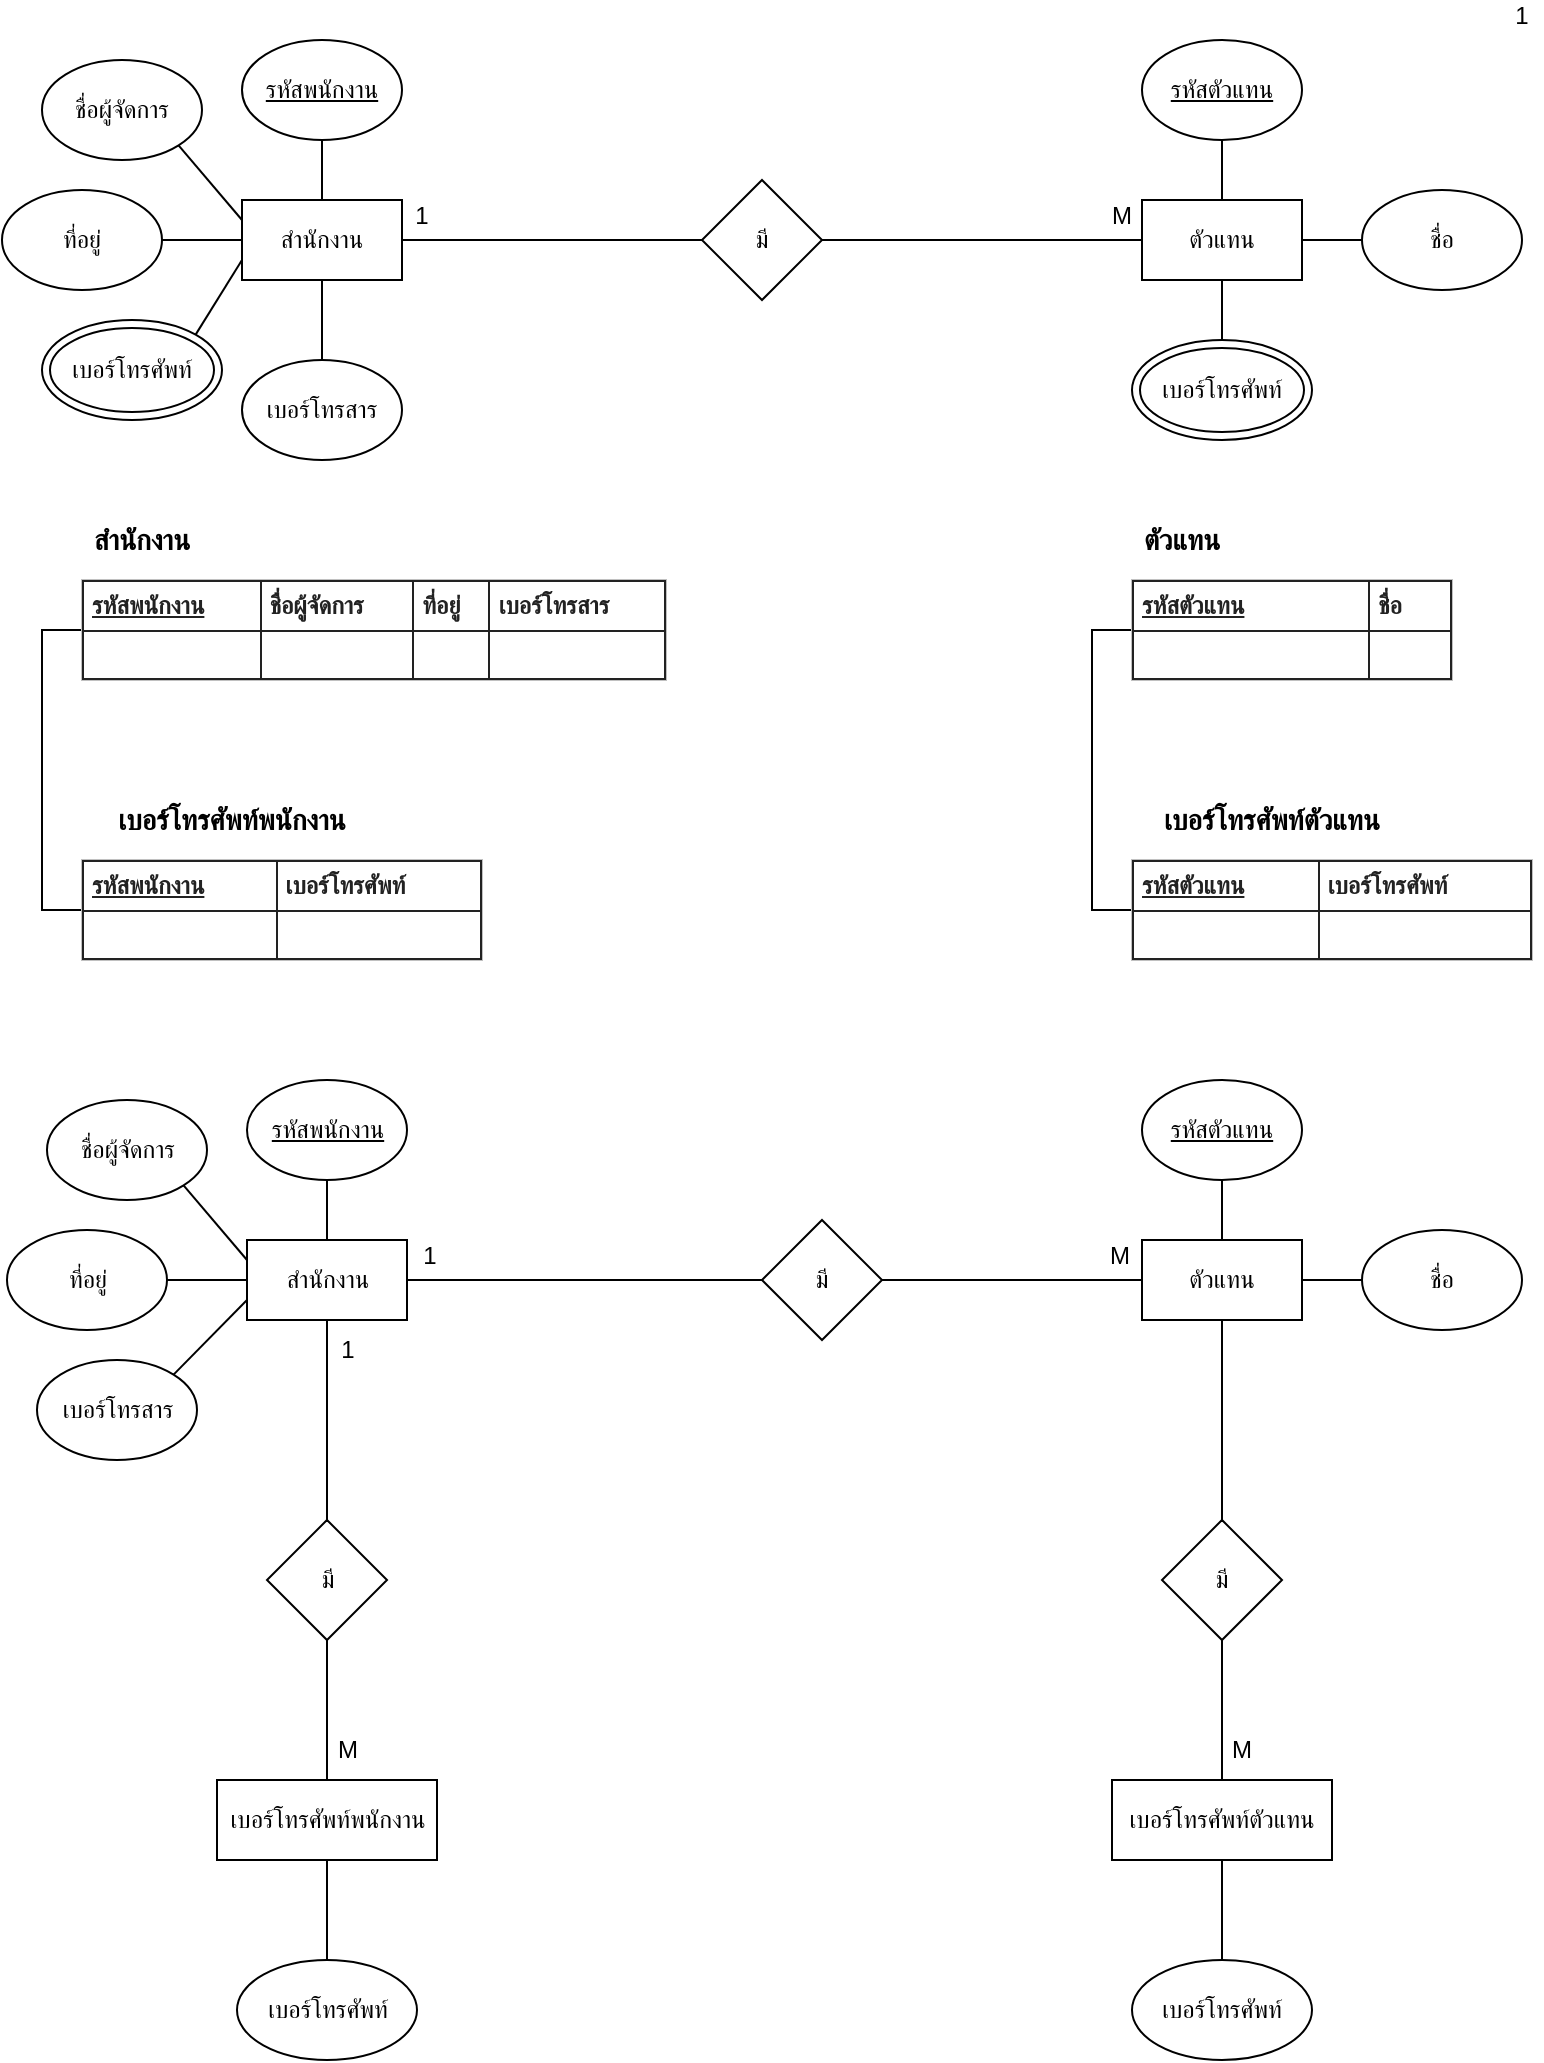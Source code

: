 <mxfile version="10.6.0" type="device"><diagram name="relation1" id="UGP8nqwsm0nZuQeZO6PK"><mxGraphModel dx="1394" dy="796" grid="1" gridSize="10" guides="1" tooltips="1" connect="1" arrows="1" fold="1" page="1" pageScale="1" pageWidth="827" pageHeight="1169" math="0" shadow="0"><root><mxCell id="Ri6S5H1GnyUOQfX71eI_-0"/><mxCell id="Ri6S5H1GnyUOQfX71eI_-1" parent="Ri6S5H1GnyUOQfX71eI_-0"/><mxCell id="Ri6S5H1GnyUOQfX71eI_-2" style="rounded=0;orthogonalLoop=1;jettySize=auto;html=1;exitX=0.5;exitY=0;exitDx=0;exitDy=0;entryX=0.5;entryY=1;entryDx=0;entryDy=0;shadow=0;startArrow=none;startFill=0;strokeColor=#000000;endArrow=none;endFill=0;" parent="Ri6S5H1GnyUOQfX71eI_-1" source="Ri6S5H1GnyUOQfX71eI_-8" target="Ri6S5H1GnyUOQfX71eI_-9" edge="1"><mxGeometry relative="1" as="geometry"/></mxCell><mxCell id="Ri6S5H1GnyUOQfX71eI_-3" style="edgeStyle=none;rounded=0;orthogonalLoop=1;jettySize=auto;html=1;exitX=0;exitY=0.25;exitDx=0;exitDy=0;entryX=1;entryY=1;entryDx=0;entryDy=0;shadow=0;startArrow=none;startFill=0;endArrow=none;endFill=0;strokeColor=#000000;" parent="Ri6S5H1GnyUOQfX71eI_-1" source="Ri6S5H1GnyUOQfX71eI_-8" target="Ri6S5H1GnyUOQfX71eI_-10" edge="1"><mxGeometry relative="1" as="geometry"/></mxCell><mxCell id="Ri6S5H1GnyUOQfX71eI_-4" style="edgeStyle=none;rounded=0;orthogonalLoop=1;jettySize=auto;html=1;exitX=0;exitY=0.5;exitDx=0;exitDy=0;entryX=1;entryY=0.5;entryDx=0;entryDy=0;shadow=0;startArrow=none;startFill=0;endArrow=none;endFill=0;strokeColor=#000000;" parent="Ri6S5H1GnyUOQfX71eI_-1" source="Ri6S5H1GnyUOQfX71eI_-8" target="Ri6S5H1GnyUOQfX71eI_-11" edge="1"><mxGeometry relative="1" as="geometry"/></mxCell><mxCell id="Ri6S5H1GnyUOQfX71eI_-5" style="edgeStyle=none;rounded=0;orthogonalLoop=1;jettySize=auto;html=1;exitX=0;exitY=0.75;exitDx=0;exitDy=0;entryX=1;entryY=0;entryDx=0;entryDy=0;shadow=0;startArrow=none;startFill=0;endArrow=none;endFill=0;strokeColor=#000000;" parent="Ri6S5H1GnyUOQfX71eI_-1" source="Ri6S5H1GnyUOQfX71eI_-8" target="Ri6S5H1GnyUOQfX71eI_-12" edge="1"><mxGeometry relative="1" as="geometry"/></mxCell><mxCell id="Ri6S5H1GnyUOQfX71eI_-6" style="edgeStyle=none;rounded=0;orthogonalLoop=1;jettySize=auto;html=1;exitX=0.5;exitY=1;exitDx=0;exitDy=0;entryX=0.5;entryY=0;entryDx=0;entryDy=0;shadow=0;startArrow=none;startFill=0;endArrow=none;endFill=0;strokeColor=#000000;" parent="Ri6S5H1GnyUOQfX71eI_-1" source="Ri6S5H1GnyUOQfX71eI_-8" target="Ri6S5H1GnyUOQfX71eI_-13" edge="1"><mxGeometry relative="1" as="geometry"/></mxCell><mxCell id="Ri6S5H1GnyUOQfX71eI_-7" style="edgeStyle=none;rounded=0;orthogonalLoop=1;jettySize=auto;html=1;exitX=1;exitY=0.5;exitDx=0;exitDy=0;entryX=0;entryY=0.5;entryDx=0;entryDy=0;shadow=0;startArrow=none;startFill=0;endArrow=none;endFill=0;strokeColor=#000000;" parent="Ri6S5H1GnyUOQfX71eI_-1" source="Ri6S5H1GnyUOQfX71eI_-8" target="Ri6S5H1GnyUOQfX71eI_-15" edge="1"><mxGeometry relative="1" as="geometry"/></mxCell><mxCell id="Ri6S5H1GnyUOQfX71eI_-8" value="สำนักงาน" style="rounded=0;whiteSpace=wrap;html=1;" parent="Ri6S5H1GnyUOQfX71eI_-1" vertex="1"><mxGeometry x="150" y="110" width="80" height="40" as="geometry"/></mxCell><mxCell id="Ri6S5H1GnyUOQfX71eI_-9" value="&lt;u&gt;รหัสพนักงาน&lt;/u&gt;" style="ellipse;whiteSpace=wrap;html=1;" parent="Ri6S5H1GnyUOQfX71eI_-1" vertex="1"><mxGeometry x="150" y="30" width="80" height="50" as="geometry"/></mxCell><mxCell id="Ri6S5H1GnyUOQfX71eI_-10" value="ชื่อผู้จัดการ" style="ellipse;whiteSpace=wrap;html=1;" parent="Ri6S5H1GnyUOQfX71eI_-1" vertex="1"><mxGeometry x="50" y="40" width="80" height="50" as="geometry"/></mxCell><mxCell id="Ri6S5H1GnyUOQfX71eI_-11" value="ที่อยู่" style="ellipse;whiteSpace=wrap;html=1;" parent="Ri6S5H1GnyUOQfX71eI_-1" vertex="1"><mxGeometry x="30" y="105" width="80" height="50" as="geometry"/></mxCell><mxCell id="Ri6S5H1GnyUOQfX71eI_-12" value="เบอร์โทรศัพท์" style="ellipse;shape=doubleEllipse;whiteSpace=wrap;html=1;" parent="Ri6S5H1GnyUOQfX71eI_-1" vertex="1"><mxGeometry x="50" y="170" width="90" height="50" as="geometry"/></mxCell><mxCell id="Ri6S5H1GnyUOQfX71eI_-13" value="เบอร์โทรสาร" style="ellipse;whiteSpace=wrap;html=1;" parent="Ri6S5H1GnyUOQfX71eI_-1" vertex="1"><mxGeometry x="150" y="190" width="80" height="50" as="geometry"/></mxCell><mxCell id="Ri6S5H1GnyUOQfX71eI_-14" style="edgeStyle=none;rounded=0;orthogonalLoop=1;jettySize=auto;html=1;exitX=1;exitY=0.5;exitDx=0;exitDy=0;entryX=0;entryY=0.5;entryDx=0;entryDy=0;shadow=0;startArrow=none;startFill=0;endArrow=none;endFill=0;strokeColor=#000000;" parent="Ri6S5H1GnyUOQfX71eI_-1" source="Ri6S5H1GnyUOQfX71eI_-15" target="Ri6S5H1GnyUOQfX71eI_-19" edge="1"><mxGeometry relative="1" as="geometry"/></mxCell><mxCell id="Ri6S5H1GnyUOQfX71eI_-15" value="มี" style="rhombus;whiteSpace=wrap;html=1;" parent="Ri6S5H1GnyUOQfX71eI_-1" vertex="1"><mxGeometry x="380" y="100" width="60" height="60" as="geometry"/></mxCell><mxCell id="Ri6S5H1GnyUOQfX71eI_-16" style="edgeStyle=none;rounded=0;orthogonalLoop=1;jettySize=auto;html=1;exitX=0.5;exitY=0;exitDx=0;exitDy=0;entryX=0.5;entryY=1;entryDx=0;entryDy=0;shadow=0;startArrow=none;startFill=0;endArrow=none;endFill=0;strokeColor=#000000;" parent="Ri6S5H1GnyUOQfX71eI_-1" source="Ri6S5H1GnyUOQfX71eI_-19" target="Ri6S5H1GnyUOQfX71eI_-22" edge="1"><mxGeometry relative="1" as="geometry"/></mxCell><mxCell id="Ri6S5H1GnyUOQfX71eI_-17" style="edgeStyle=none;rounded=0;orthogonalLoop=1;jettySize=auto;html=1;exitX=1;exitY=0.5;exitDx=0;exitDy=0;entryX=0;entryY=0.5;entryDx=0;entryDy=0;shadow=0;startArrow=none;startFill=0;endArrow=none;endFill=0;strokeColor=#000000;" parent="Ri6S5H1GnyUOQfX71eI_-1" source="Ri6S5H1GnyUOQfX71eI_-19" target="Ri6S5H1GnyUOQfX71eI_-24" edge="1"><mxGeometry relative="1" as="geometry"/></mxCell><mxCell id="Ri6S5H1GnyUOQfX71eI_-18" style="edgeStyle=none;rounded=0;orthogonalLoop=1;jettySize=auto;html=1;exitX=0.5;exitY=1;exitDx=0;exitDy=0;shadow=0;startArrow=none;startFill=0;endArrow=none;endFill=0;strokeColor=#000000;" parent="Ri6S5H1GnyUOQfX71eI_-1" source="Ri6S5H1GnyUOQfX71eI_-19" target="Ri6S5H1GnyUOQfX71eI_-23" edge="1"><mxGeometry relative="1" as="geometry"/></mxCell><mxCell id="Ri6S5H1GnyUOQfX71eI_-19" value="ตัวแทน" style="rounded=0;whiteSpace=wrap;html=1;" parent="Ri6S5H1GnyUOQfX71eI_-1" vertex="1"><mxGeometry x="600" y="110" width="80" height="40" as="geometry"/></mxCell><mxCell id="Ri6S5H1GnyUOQfX71eI_-20" value="1" style="text;html=1;strokeColor=none;fillColor=none;align=center;verticalAlign=middle;whiteSpace=wrap;rounded=0;" parent="Ri6S5H1GnyUOQfX71eI_-1" vertex="1"><mxGeometry x="230" y="110" width="20" height="15" as="geometry"/></mxCell><mxCell id="Ri6S5H1GnyUOQfX71eI_-21" value="M" style="text;html=1;strokeColor=none;fillColor=none;align=center;verticalAlign=middle;whiteSpace=wrap;rounded=0;" parent="Ri6S5H1GnyUOQfX71eI_-1" vertex="1"><mxGeometry x="580" y="110" width="20" height="15" as="geometry"/></mxCell><mxCell id="Ri6S5H1GnyUOQfX71eI_-22" value="&lt;u&gt;รหัสตัวแทน&lt;/u&gt;" style="ellipse;whiteSpace=wrap;html=1;" parent="Ri6S5H1GnyUOQfX71eI_-1" vertex="1"><mxGeometry x="600" y="30" width="80" height="50" as="geometry"/></mxCell><mxCell id="Ri6S5H1GnyUOQfX71eI_-23" value="เบอร์โทรศัพท์" style="ellipse;shape=doubleEllipse;whiteSpace=wrap;html=1;" parent="Ri6S5H1GnyUOQfX71eI_-1" vertex="1"><mxGeometry x="595" y="180" width="90" height="50" as="geometry"/></mxCell><mxCell id="Ri6S5H1GnyUOQfX71eI_-24" value="ชื่อ" style="ellipse;whiteSpace=wrap;html=1;" parent="Ri6S5H1GnyUOQfX71eI_-1" vertex="1"><mxGeometry x="710" y="105" width="80" height="50" as="geometry"/></mxCell><mxCell id="Ri6S5H1GnyUOQfX71eI_-25" style="edgeStyle=orthogonalEdgeStyle;rounded=0;orthogonalLoop=1;jettySize=auto;html=1;exitX=0;exitY=0.5;exitDx=0;exitDy=0;entryX=0;entryY=0.5;entryDx=0;entryDy=0;shadow=0;startArrow=none;startFill=0;endArrow=none;endFill=0;strokeColor=#000000;fontColor=#000000;" parent="Ri6S5H1GnyUOQfX71eI_-1" source="Ri6S5H1GnyUOQfX71eI_-26" target="Ri6S5H1GnyUOQfX71eI_-33" edge="1"><mxGeometry relative="1" as="geometry"/></mxCell><mxCell id="Ri6S5H1GnyUOQfX71eI_-26" value="&lt;table border=&quot;1&quot; width=&quot;100%&quot; cellpadding=&quot;4&quot; style=&quot;width: 100% ; height: 100% ; border-collapse: collapse&quot;&gt;&lt;tbody&gt;&lt;tr style=&quot;background-color: #fff ; color: #222 ; border: 1px solid #222&quot;&gt;&lt;th align=&quot;left&quot;&gt;&lt;u&gt;รหัสพนักงาน&lt;/u&gt;&lt;br&gt;&lt;/th&gt;&lt;th align=&quot;left&quot;&gt;ชื่อผู้จัดการ&lt;/th&gt;&lt;th align=&quot;left&quot;&gt;ที่อยู่&lt;/th&gt;&lt;th&gt;เบอร์โทรสาร&lt;br&gt;&lt;/th&gt;&lt;/tr&gt;&lt;tr style=&quot;border: 1px solid #222&quot;&gt;&lt;td&gt;&lt;br&gt;&lt;/td&gt;&lt;td&gt;&lt;br&gt;&lt;/td&gt;&lt;td&gt;&lt;br&gt;&lt;/td&gt;&lt;td&gt;&lt;/td&gt;&lt;/tr&gt;&lt;/tbody&gt;&lt;/table&gt;" style="text;html=1;strokeColor=#c0c0c0;fillColor=#ffffff;overflow=fill;rounded=0;labelBackgroundColor=none;fontColor=#000000;align=left;" parent="Ri6S5H1GnyUOQfX71eI_-1" vertex="1"><mxGeometry x="70" y="300" width="292" height="50" as="geometry"/></mxCell><mxCell id="Ri6S5H1GnyUOQfX71eI_-27" value="&lt;div style=&quot;text-align: left&quot;&gt;&lt;b style=&quot;font-size: 14px&quot;&gt;สำนักงาน&lt;/b&gt;&lt;/div&gt;" style="text;html=1;strokeColor=none;fillColor=none;align=center;verticalAlign=middle;whiteSpace=wrap;rounded=0;labelBackgroundColor=none;fontColor=#000000;" parent="Ri6S5H1GnyUOQfX71eI_-1" vertex="1"><mxGeometry x="70" y="270" width="60" height="20" as="geometry"/></mxCell><mxCell id="Ri6S5H1GnyUOQfX71eI_-28" style="edgeStyle=orthogonalEdgeStyle;rounded=0;orthogonalLoop=1;jettySize=auto;html=1;exitX=0;exitY=0.5;exitDx=0;exitDy=0;entryX=0;entryY=0.5;entryDx=0;entryDy=0;shadow=0;startArrow=none;startFill=0;endArrow=none;endFill=0;strokeColor=#000000;fontColor=#000000;" parent="Ri6S5H1GnyUOQfX71eI_-1" source="Ri6S5H1GnyUOQfX71eI_-29" target="Ri6S5H1GnyUOQfX71eI_-31" edge="1"><mxGeometry relative="1" as="geometry"/></mxCell><mxCell id="Ri6S5H1GnyUOQfX71eI_-29" value="&lt;table border=&quot;1&quot; width=&quot;100%&quot; cellpadding=&quot;4&quot; style=&quot;width: 100% ; height: 100% ; border-collapse: collapse&quot;&gt;&lt;tbody&gt;&lt;tr style=&quot;background-color: #fff ; color: #222 ; border: 1px solid #222&quot;&gt;&lt;th align=&quot;left&quot;&gt;&lt;u&gt;รหัสตัวแทน&lt;/u&gt;&lt;/th&gt;&lt;th align=&quot;left&quot;&gt;ชื่อ&lt;/th&gt;&lt;/tr&gt;&lt;tr style=&quot;border: 1px solid #222&quot;&gt;&lt;td&gt;&lt;br&gt;&lt;/td&gt;&lt;td&gt;&lt;br&gt;&lt;/td&gt;&lt;/tr&gt;&lt;/tbody&gt;&lt;/table&gt;" style="text;html=1;strokeColor=#c0c0c0;fillColor=#ffffff;overflow=fill;rounded=0;labelBackgroundColor=none;fontColor=#000000;align=left;" parent="Ri6S5H1GnyUOQfX71eI_-1" vertex="1"><mxGeometry x="595" y="300" width="160" height="50" as="geometry"/></mxCell><mxCell id="Ri6S5H1GnyUOQfX71eI_-30" value="&lt;div style=&quot;text-align: left&quot;&gt;&lt;span&gt;&lt;b&gt;&lt;font style=&quot;font-size: 14px&quot;&gt;ตัวแทน&lt;/font&gt;&lt;/b&gt;&lt;/span&gt;&lt;/div&gt;&lt;div style=&quot;text-align: left&quot;&gt;&lt;/div&gt;" style="text;html=1;strokeColor=none;fillColor=none;align=center;verticalAlign=middle;whiteSpace=wrap;rounded=0;labelBackgroundColor=none;fontColor=#000000;" parent="Ri6S5H1GnyUOQfX71eI_-1" vertex="1"><mxGeometry x="595" y="270" width="50" height="20" as="geometry"/></mxCell><mxCell id="Ri6S5H1GnyUOQfX71eI_-31" value="&lt;table border=&quot;1&quot; width=&quot;100%&quot; cellpadding=&quot;4&quot; style=&quot;width: 100% ; height: 100% ; border-collapse: collapse&quot;&gt;&lt;tbody&gt;&lt;tr style=&quot;background-color: #fff ; color: #222 ; border: 1px solid #222&quot;&gt;&lt;th align=&quot;left&quot;&gt;&lt;u&gt;รหัสตัวแทน&lt;/u&gt;&lt;/th&gt;&lt;th align=&quot;left&quot;&gt;เบอร์โทรศัพท์&lt;br&gt;&lt;/th&gt;&lt;/tr&gt;&lt;tr style=&quot;border: 1px solid #222&quot;&gt;&lt;td&gt;&lt;br&gt;&lt;/td&gt;&lt;td&gt;&lt;br&gt;&lt;/td&gt;&lt;/tr&gt;&lt;/tbody&gt;&lt;/table&gt;" style="text;html=1;strokeColor=#c0c0c0;fillColor=#ffffff;overflow=fill;rounded=0;labelBackgroundColor=none;fontColor=#000000;align=left;" parent="Ri6S5H1GnyUOQfX71eI_-1" vertex="1"><mxGeometry x="595" y="440" width="200" height="50" as="geometry"/></mxCell><mxCell id="Ri6S5H1GnyUOQfX71eI_-32" value="&lt;div style=&quot;text-align: left&quot;&gt;&lt;span style=&quot;font-size: 14px&quot;&gt;&lt;b&gt;เบอร์โทรศัพท์ตัวแทน&lt;/b&gt;&lt;/span&gt;&lt;/div&gt;&lt;div style=&quot;text-align: left&quot;&gt;&lt;/div&gt;" style="text;html=1;strokeColor=none;fillColor=none;align=center;verticalAlign=middle;whiteSpace=wrap;rounded=0;labelBackgroundColor=none;fontColor=#000000;" parent="Ri6S5H1GnyUOQfX71eI_-1" vertex="1"><mxGeometry x="595" y="410" width="140" height="20" as="geometry"/></mxCell><mxCell id="Ri6S5H1GnyUOQfX71eI_-33" value="&lt;table border=&quot;1&quot; width=&quot;100%&quot; cellpadding=&quot;4&quot; style=&quot;width: 100% ; height: 100% ; border-collapse: collapse&quot;&gt;&lt;tbody&gt;&lt;tr style=&quot;background-color: #fff ; color: #222 ; border: 1px solid #222&quot;&gt;&lt;th align=&quot;left&quot;&gt;&lt;u&gt;รหัสพนักงาน&lt;/u&gt;&lt;/th&gt;&lt;th align=&quot;left&quot;&gt;เบอร์โทรศัพท์&lt;br&gt;&lt;/th&gt;&lt;/tr&gt;&lt;tr style=&quot;border: 1px solid #222&quot;&gt;&lt;td&gt;&lt;br&gt;&lt;/td&gt;&lt;td&gt;&lt;br&gt;&lt;/td&gt;&lt;/tr&gt;&lt;/tbody&gt;&lt;/table&gt;" style="text;html=1;strokeColor=#c0c0c0;fillColor=#ffffff;overflow=fill;rounded=0;labelBackgroundColor=none;fontColor=#000000;align=left;" parent="Ri6S5H1GnyUOQfX71eI_-1" vertex="1"><mxGeometry x="70" y="440" width="200" height="50" as="geometry"/></mxCell><mxCell id="Ri6S5H1GnyUOQfX71eI_-34" value="&lt;div style=&quot;text-align: left&quot;&gt;&lt;span style=&quot;font-size: 14px&quot;&gt;&lt;b&gt;เบอร์โทรศัพท์พนักงาน&lt;/b&gt;&lt;/span&gt;&lt;/div&gt;&lt;div style=&quot;text-align: left&quot;&gt;&lt;/div&gt;" style="text;html=1;strokeColor=none;fillColor=none;align=center;verticalAlign=middle;whiteSpace=wrap;rounded=0;labelBackgroundColor=none;fontColor=#000000;" parent="Ri6S5H1GnyUOQfX71eI_-1" vertex="1"><mxGeometry x="70" y="410" width="150" height="20" as="geometry"/></mxCell><mxCell id="Ri6S5H1GnyUOQfX71eI_-35" style="rounded=0;orthogonalLoop=1;jettySize=auto;html=1;exitX=0.5;exitY=0;exitDx=0;exitDy=0;entryX=0.5;entryY=1;entryDx=0;entryDy=0;shadow=0;startArrow=none;startFill=0;strokeColor=#000000;endArrow=none;endFill=0;" parent="Ri6S5H1GnyUOQfX71eI_-1" source="Ri6S5H1GnyUOQfX71eI_-41" target="Ri6S5H1GnyUOQfX71eI_-42" edge="1"><mxGeometry relative="1" as="geometry"/></mxCell><mxCell id="Ri6S5H1GnyUOQfX71eI_-36" style="edgeStyle=none;rounded=0;orthogonalLoop=1;jettySize=auto;html=1;exitX=0;exitY=0.25;exitDx=0;exitDy=0;entryX=1;entryY=1;entryDx=0;entryDy=0;shadow=0;startArrow=none;startFill=0;endArrow=none;endFill=0;strokeColor=#000000;" parent="Ri6S5H1GnyUOQfX71eI_-1" source="Ri6S5H1GnyUOQfX71eI_-41" target="Ri6S5H1GnyUOQfX71eI_-43" edge="1"><mxGeometry relative="1" as="geometry"/></mxCell><mxCell id="Ri6S5H1GnyUOQfX71eI_-37" style="edgeStyle=none;rounded=0;orthogonalLoop=1;jettySize=auto;html=1;exitX=0;exitY=0.5;exitDx=0;exitDy=0;entryX=1;entryY=0.5;entryDx=0;entryDy=0;shadow=0;startArrow=none;startFill=0;endArrow=none;endFill=0;strokeColor=#000000;" parent="Ri6S5H1GnyUOQfX71eI_-1" source="Ri6S5H1GnyUOQfX71eI_-41" edge="1"><mxGeometry relative="1" as="geometry"><mxPoint x="112.5" y="650" as="targetPoint"/></mxGeometry></mxCell><mxCell id="Ri6S5H1GnyUOQfX71eI_-38" style="rounded=0;orthogonalLoop=1;jettySize=auto;html=1;exitX=0;exitY=0.75;exitDx=0;exitDy=0;entryX=1;entryY=0;entryDx=0;entryDy=0;shadow=0;startArrow=none;startFill=0;endArrow=none;endFill=0;strokeColor=#000000;fontColor=#000000;" parent="Ri6S5H1GnyUOQfX71eI_-1" source="Ri6S5H1GnyUOQfX71eI_-41" target="Ri6S5H1GnyUOQfX71eI_-44" edge="1"><mxGeometry relative="1" as="geometry"/></mxCell><mxCell id="Ri6S5H1GnyUOQfX71eI_-39" style="edgeStyle=none;rounded=0;orthogonalLoop=1;jettySize=auto;html=1;exitX=0.5;exitY=1;exitDx=0;exitDy=0;entryX=0.5;entryY=0;entryDx=0;entryDy=0;shadow=0;startArrow=none;startFill=0;endArrow=none;endFill=0;strokeColor=#000000;fontColor=#000000;" parent="Ri6S5H1GnyUOQfX71eI_-1" source="Ri6S5H1GnyUOQfX71eI_-41" target="Ri6S5H1GnyUOQfX71eI_-50" edge="1"><mxGeometry relative="1" as="geometry"/></mxCell><mxCell id="Ri6S5H1GnyUOQfX71eI_-40" style="edgeStyle=none;rounded=0;orthogonalLoop=1;jettySize=auto;html=1;exitX=1;exitY=0.5;exitDx=0;exitDy=0;entryX=0;entryY=0.5;entryDx=0;entryDy=0;shadow=0;startArrow=none;startFill=0;endArrow=none;endFill=0;strokeColor=#000000;fontColor=#000000;" parent="Ri6S5H1GnyUOQfX71eI_-1" source="Ri6S5H1GnyUOQfX71eI_-41" target="Ri6S5H1GnyUOQfX71eI_-61" edge="1"><mxGeometry relative="1" as="geometry"/></mxCell><mxCell id="Ri6S5H1GnyUOQfX71eI_-41" value="สำนักงาน" style="rounded=0;whiteSpace=wrap;html=1;" parent="Ri6S5H1GnyUOQfX71eI_-1" vertex="1"><mxGeometry x="152.5" y="630" width="80" height="40" as="geometry"/></mxCell><mxCell id="Ri6S5H1GnyUOQfX71eI_-42" value="&lt;u&gt;รหัสพนักงาน&lt;/u&gt;" style="ellipse;whiteSpace=wrap;html=1;" parent="Ri6S5H1GnyUOQfX71eI_-1" vertex="1"><mxGeometry x="152.5" y="550" width="80" height="50" as="geometry"/></mxCell><mxCell id="Ri6S5H1GnyUOQfX71eI_-43" value="ชื่อผู้จัดการ" style="ellipse;whiteSpace=wrap;html=1;" parent="Ri6S5H1GnyUOQfX71eI_-1" vertex="1"><mxGeometry x="52.5" y="560" width="80" height="50" as="geometry"/></mxCell><mxCell id="Ri6S5H1GnyUOQfX71eI_-44" value="เบอร์โทรสาร" style="ellipse;whiteSpace=wrap;html=1;" parent="Ri6S5H1GnyUOQfX71eI_-1" vertex="1"><mxGeometry x="47.5" y="690" width="80" height="50" as="geometry"/></mxCell><mxCell id="Ri6S5H1GnyUOQfX71eI_-45" value="ที่อยู่" style="ellipse;whiteSpace=wrap;html=1;" parent="Ri6S5H1GnyUOQfX71eI_-1" vertex="1"><mxGeometry x="32.5" y="625" width="80" height="50" as="geometry"/></mxCell><mxCell id="Ri6S5H1GnyUOQfX71eI_-46" style="edgeStyle=none;rounded=0;orthogonalLoop=1;jettySize=auto;html=1;exitX=0.5;exitY=1;exitDx=0;exitDy=0;entryX=0.5;entryY=0;entryDx=0;entryDy=0;shadow=0;startArrow=none;startFill=0;endArrow=none;endFill=0;strokeColor=#000000;fontColor=#000000;" parent="Ri6S5H1GnyUOQfX71eI_-1" source="Ri6S5H1GnyUOQfX71eI_-48" target="Ri6S5H1GnyUOQfX71eI_-49" edge="1"><mxGeometry relative="1" as="geometry"/></mxCell><mxCell id="Ri6S5H1GnyUOQfX71eI_-47" style="edgeStyle=none;rounded=0;orthogonalLoop=1;jettySize=auto;html=1;exitX=0.5;exitY=0;exitDx=0;exitDy=0;entryX=0.5;entryY=1;entryDx=0;entryDy=0;shadow=0;startArrow=none;startFill=0;endArrow=none;endFill=0;strokeColor=#000000;fontColor=#000000;" parent="Ri6S5H1GnyUOQfX71eI_-1" source="Ri6S5H1GnyUOQfX71eI_-48" target="Ri6S5H1GnyUOQfX71eI_-50" edge="1"><mxGeometry relative="1" as="geometry"/></mxCell><mxCell id="Ri6S5H1GnyUOQfX71eI_-48" value="เบอร์โทรศัพท์พนักงาน" style="rounded=0;whiteSpace=wrap;html=1;" parent="Ri6S5H1GnyUOQfX71eI_-1" vertex="1"><mxGeometry x="137.5" y="900" width="110" height="40" as="geometry"/></mxCell><mxCell id="Ri6S5H1GnyUOQfX71eI_-49" value="เบอร์โทรศัพท์" style="ellipse;whiteSpace=wrap;html=1;" parent="Ri6S5H1GnyUOQfX71eI_-1" vertex="1"><mxGeometry x="147.5" y="990" width="90" height="50" as="geometry"/></mxCell><mxCell id="Ri6S5H1GnyUOQfX71eI_-50" value="มี" style="rhombus;whiteSpace=wrap;html=1;" parent="Ri6S5H1GnyUOQfX71eI_-1" vertex="1"><mxGeometry x="162.5" y="770" width="60" height="60" as="geometry"/></mxCell><mxCell id="Ri6S5H1GnyUOQfX71eI_-51" value="1" style="text;html=1;strokeColor=none;fillColor=none;align=center;verticalAlign=middle;whiteSpace=wrap;rounded=0;" parent="Ri6S5H1GnyUOQfX71eI_-1" vertex="1"><mxGeometry x="192.5" y="677.5" width="20" height="15" as="geometry"/></mxCell><mxCell id="Ri6S5H1GnyUOQfX71eI_-52" value="M" style="text;html=1;strokeColor=none;fillColor=none;align=center;verticalAlign=middle;whiteSpace=wrap;rounded=0;" parent="Ri6S5H1GnyUOQfX71eI_-1" vertex="1"><mxGeometry x="192.5" y="877.5" width="20" height="15" as="geometry"/></mxCell><mxCell id="Ri6S5H1GnyUOQfX71eI_-53" style="edgeStyle=none;rounded=0;orthogonalLoop=1;jettySize=auto;html=1;exitX=0.5;exitY=0;exitDx=0;exitDy=0;entryX=0.5;entryY=1;entryDx=0;entryDy=0;shadow=0;startArrow=none;startFill=0;endArrow=none;endFill=0;strokeColor=#000000;" parent="Ri6S5H1GnyUOQfX71eI_-1" source="Ri6S5H1GnyUOQfX71eI_-56" target="Ri6S5H1GnyUOQfX71eI_-58" edge="1"><mxGeometry relative="1" as="geometry"/></mxCell><mxCell id="Ri6S5H1GnyUOQfX71eI_-54" style="edgeStyle=none;rounded=0;orthogonalLoop=1;jettySize=auto;html=1;exitX=1;exitY=0.5;exitDx=0;exitDy=0;entryX=0;entryY=0.5;entryDx=0;entryDy=0;shadow=0;startArrow=none;startFill=0;endArrow=none;endFill=0;strokeColor=#000000;" parent="Ri6S5H1GnyUOQfX71eI_-1" source="Ri6S5H1GnyUOQfX71eI_-56" edge="1"><mxGeometry relative="1" as="geometry"><mxPoint x="725" y="650" as="targetPoint"/></mxGeometry></mxCell><mxCell id="Ri6S5H1GnyUOQfX71eI_-55" style="edgeStyle=none;rounded=0;orthogonalLoop=1;jettySize=auto;html=1;exitX=0.5;exitY=1;exitDx=0;exitDy=0;entryX=0.5;entryY=0;entryDx=0;entryDy=0;shadow=0;startArrow=none;startFill=0;endArrow=none;endFill=0;strokeColor=#000000;fontColor=#000000;" parent="Ri6S5H1GnyUOQfX71eI_-1" source="Ri6S5H1GnyUOQfX71eI_-56" target="Ri6S5H1GnyUOQfX71eI_-63" edge="1"><mxGeometry relative="1" as="geometry"/></mxCell><mxCell id="Ri6S5H1GnyUOQfX71eI_-56" value="ตัวแทน" style="rounded=0;whiteSpace=wrap;html=1;" parent="Ri6S5H1GnyUOQfX71eI_-1" vertex="1"><mxGeometry x="600" y="630" width="80" height="40" as="geometry"/></mxCell><mxCell id="Ri6S5H1GnyUOQfX71eI_-57" value="M" style="text;html=1;strokeColor=none;fillColor=none;align=center;verticalAlign=middle;whiteSpace=wrap;rounded=0;" parent="Ri6S5H1GnyUOQfX71eI_-1" vertex="1"><mxGeometry x="579" y="630" width="20" height="15" as="geometry"/></mxCell><mxCell id="Ri6S5H1GnyUOQfX71eI_-58" value="&lt;u&gt;รหัสตัวแทน&lt;/u&gt;" style="ellipse;whiteSpace=wrap;html=1;" parent="Ri6S5H1GnyUOQfX71eI_-1" vertex="1"><mxGeometry x="600" y="550" width="80" height="50" as="geometry"/></mxCell><mxCell id="Ri6S5H1GnyUOQfX71eI_-59" value="ชื่อ" style="ellipse;whiteSpace=wrap;html=1;" parent="Ri6S5H1GnyUOQfX71eI_-1" vertex="1"><mxGeometry x="710" y="625" width="80" height="50" as="geometry"/></mxCell><mxCell id="Ri6S5H1GnyUOQfX71eI_-60" style="edgeStyle=none;rounded=0;orthogonalLoop=1;jettySize=auto;html=1;exitX=1;exitY=0.5;exitDx=0;exitDy=0;entryX=0;entryY=0.5;entryDx=0;entryDy=0;shadow=0;startArrow=none;startFill=0;endArrow=none;endFill=0;strokeColor=#000000;fontColor=#000000;" parent="Ri6S5H1GnyUOQfX71eI_-1" source="Ri6S5H1GnyUOQfX71eI_-61" target="Ri6S5H1GnyUOQfX71eI_-56" edge="1"><mxGeometry relative="1" as="geometry"/></mxCell><mxCell id="Ri6S5H1GnyUOQfX71eI_-61" value="มี" style="rhombus;whiteSpace=wrap;html=1;" parent="Ri6S5H1GnyUOQfX71eI_-1" vertex="1"><mxGeometry x="410" y="620" width="60" height="60" as="geometry"/></mxCell><mxCell id="Ri6S5H1GnyUOQfX71eI_-62" style="edgeStyle=none;rounded=0;orthogonalLoop=1;jettySize=auto;html=1;exitX=0.5;exitY=1;exitDx=0;exitDy=0;entryX=0.5;entryY=0;entryDx=0;entryDy=0;shadow=0;startArrow=none;startFill=0;endArrow=none;endFill=0;strokeColor=#000000;fontColor=#000000;" parent="Ri6S5H1GnyUOQfX71eI_-1" source="Ri6S5H1GnyUOQfX71eI_-63" target="Ri6S5H1GnyUOQfX71eI_-65" edge="1"><mxGeometry relative="1" as="geometry"/></mxCell><mxCell id="Ri6S5H1GnyUOQfX71eI_-63" value="มี" style="rhombus;whiteSpace=wrap;html=1;" parent="Ri6S5H1GnyUOQfX71eI_-1" vertex="1"><mxGeometry x="610" y="770" width="60" height="60" as="geometry"/></mxCell><mxCell id="Ri6S5H1GnyUOQfX71eI_-64" style="edgeStyle=none;rounded=0;orthogonalLoop=1;jettySize=auto;html=1;exitX=0.5;exitY=1;exitDx=0;exitDy=0;entryX=0.5;entryY=0;entryDx=0;entryDy=0;shadow=0;startArrow=none;startFill=0;endArrow=none;endFill=0;strokeColor=#000000;fontColor=#000000;" parent="Ri6S5H1GnyUOQfX71eI_-1" source="Ri6S5H1GnyUOQfX71eI_-65" target="Ri6S5H1GnyUOQfX71eI_-66" edge="1"><mxGeometry relative="1" as="geometry"/></mxCell><mxCell id="Ri6S5H1GnyUOQfX71eI_-65" value="เบอร์โทรศัพท์ตัวแทน" style="rounded=0;whiteSpace=wrap;html=1;" parent="Ri6S5H1GnyUOQfX71eI_-1" vertex="1"><mxGeometry x="585" y="900" width="110" height="40" as="geometry"/></mxCell><mxCell id="Ri6S5H1GnyUOQfX71eI_-66" value="เบอร์โทรศัพท์" style="ellipse;whiteSpace=wrap;html=1;" parent="Ri6S5H1GnyUOQfX71eI_-1" vertex="1"><mxGeometry x="595" y="990" width="90" height="50" as="geometry"/></mxCell><mxCell id="Ri6S5H1GnyUOQfX71eI_-67" value="M" style="text;html=1;strokeColor=none;fillColor=none;align=center;verticalAlign=middle;whiteSpace=wrap;rounded=0;" parent="Ri6S5H1GnyUOQfX71eI_-1" vertex="1"><mxGeometry x="640" y="877.5" width="20" height="15" as="geometry"/></mxCell><mxCell id="Ri6S5H1GnyUOQfX71eI_-68" value="1" style="text;html=1;strokeColor=none;fillColor=none;align=center;verticalAlign=middle;whiteSpace=wrap;rounded=0;" parent="Ri6S5H1GnyUOQfX71eI_-1" vertex="1"><mxGeometry x="233.5" y="630" width="20" height="15" as="geometry"/></mxCell><mxCell id="Sgc-OSnJnQSB6M00RyBN-0" value="1" style="text;html=1;strokeColor=none;fillColor=none;align=center;verticalAlign=middle;whiteSpace=wrap;rounded=0;" vertex="1" parent="Ri6S5H1GnyUOQfX71eI_-1"><mxGeometry x="780" y="10" width="20" height="15" as="geometry"/></mxCell></root></mxGraphModel></diagram><diagram id="TgXmzdach9E9WkSeyjsb" name="relation2"><mxGraphModel dx="1394" dy="796" grid="1" gridSize="10" guides="1" tooltips="1" connect="1" arrows="1" fold="1" page="1" pageScale="1" pageWidth="827" pageHeight="1169" math="0" shadow="0"><root><mxCell id="0"/><mxCell id="1" parent="0"/><mxCell id="-oBB0-hCrnUMkKGho3G4-30" style="edgeStyle=none;rounded=0;orthogonalLoop=1;jettySize=auto;html=1;exitX=1;exitY=0.5;exitDx=0;exitDy=0;entryX=0;entryY=0.5;entryDx=0;entryDy=0;shadow=0;startArrow=none;startFill=0;endArrow=none;endFill=0;strokeColor=#000000;" parent="1" target="-oBB0-hCrnUMkKGho3G4-9" edge="1"><mxGeometry relative="1" as="geometry"><mxPoint x="232" y="127.5" as="sourcePoint"/></mxGeometry></mxCell><mxCell id="-oBB0-hCrnUMkKGho3G4-31" style="edgeStyle=none;rounded=0;orthogonalLoop=1;jettySize=auto;html=1;exitX=1;exitY=0.5;exitDx=0;exitDy=0;entryX=0;entryY=0.5;entryDx=0;entryDy=0;shadow=0;startArrow=none;startFill=0;endArrow=none;endFill=0;strokeColor=#000000;" parent="1" source="-oBB0-hCrnUMkKGho3G4-9" target="-oBB0-hCrnUMkKGho3G4-10" edge="1"><mxGeometry relative="1" as="geometry"/></mxCell><mxCell id="wCrMasuR_3zJ84p3bb59-3" style="edgeStyle=none;rounded=0;orthogonalLoop=1;jettySize=auto;html=1;exitX=1;exitY=0.5;exitDx=0;exitDy=0;entryX=0;entryY=0.5;entryDx=0;entryDy=0;shadow=0;startArrow=none;startFill=0;endArrow=none;endFill=0;strokeColor=#000000;fontColor=#000000;" parent="1" source="-oBB0-hCrnUMkKGho3G4-9" target="wCrMasuR_3zJ84p3bb59-2" edge="1"><mxGeometry relative="1" as="geometry"/></mxCell><mxCell id="-oBB0-hCrnUMkKGho3G4-9" value="ดูแล" style="rhombus;whiteSpace=wrap;html=1;" parent="1" vertex="1"><mxGeometry x="382" y="97.5" width="60" height="60" as="geometry"/></mxCell><mxCell id="-oBB0-hCrnUMkKGho3G4-38" style="edgeStyle=none;rounded=0;orthogonalLoop=1;jettySize=auto;html=1;exitX=0.5;exitY=0;exitDx=0;exitDy=0;entryX=0.5;entryY=1;entryDx=0;entryDy=0;shadow=0;startArrow=none;startFill=0;endArrow=none;endFill=0;strokeColor=#000000;" parent="1" source="-oBB0-hCrnUMkKGho3G4-10" target="-oBB0-hCrnUMkKGho3G4-35" edge="1"><mxGeometry relative="1" as="geometry"/></mxCell><mxCell id="-oBB0-hCrnUMkKGho3G4-39" style="edgeStyle=none;rounded=0;orthogonalLoop=1;jettySize=auto;html=1;exitX=1;exitY=0.5;exitDx=0;exitDy=0;entryX=0;entryY=0.5;entryDx=0;entryDy=0;shadow=0;startArrow=none;startFill=0;endArrow=none;endFill=0;strokeColor=#000000;" parent="1" source="-oBB0-hCrnUMkKGho3G4-10" target="-oBB0-hCrnUMkKGho3G4-37" edge="1"><mxGeometry relative="1" as="geometry"/></mxCell><mxCell id="-oBB0-hCrnUMkKGho3G4-40" style="edgeStyle=none;rounded=0;orthogonalLoop=1;jettySize=auto;html=1;exitX=0.5;exitY=1;exitDx=0;exitDy=0;shadow=0;startArrow=none;startFill=0;endArrow=none;endFill=0;strokeColor=#000000;" parent="1" source="-oBB0-hCrnUMkKGho3G4-10" target="-oBB0-hCrnUMkKGho3G4-36" edge="1"><mxGeometry relative="1" as="geometry"/></mxCell><mxCell id="-oBB0-hCrnUMkKGho3G4-10" value="ตัวแทน" style="rounded=0;whiteSpace=wrap;html=1;" parent="1" vertex="1"><mxGeometry x="164.5" y="107.5" width="80" height="40" as="geometry"/></mxCell><mxCell id="-oBB0-hCrnUMkKGho3G4-34" value="1" style="text;html=1;strokeColor=none;fillColor=none;align=center;verticalAlign=middle;whiteSpace=wrap;rounded=0;" parent="1" vertex="1"><mxGeometry x="244.5" y="107.5" width="20" height="15" as="geometry"/></mxCell><mxCell id="-oBB0-hCrnUMkKGho3G4-35" value="&lt;u&gt;รหัสตัวแทน&lt;/u&gt;" style="ellipse;whiteSpace=wrap;html=1;" parent="1" vertex="1"><mxGeometry x="164.5" y="30" width="80" height="50" as="geometry"/></mxCell><mxCell id="-oBB0-hCrnUMkKGho3G4-36" value="เบอร์โทรศัพท์" style="ellipse;shape=doubleEllipse;whiteSpace=wrap;html=1;" parent="1" vertex="1"><mxGeometry x="159.5" y="177.5" width="90" height="50" as="geometry"/></mxCell><mxCell id="-oBB0-hCrnUMkKGho3G4-37" value="ชื่อ" style="ellipse;whiteSpace=wrap;html=1;" parent="1" vertex="1"><mxGeometry x="42" y="102.5" width="80" height="50" as="geometry"/></mxCell><mxCell id="-oBB0-hCrnUMkKGho3G4-112" style="edgeStyle=orthogonalEdgeStyle;rounded=0;orthogonalLoop=1;jettySize=auto;html=1;exitX=0;exitY=0.5;exitDx=0;exitDy=0;entryX=0;entryY=0.5;entryDx=0;entryDy=0;shadow=0;startArrow=none;startFill=0;endArrow=none;endFill=0;strokeColor=#000000;fontColor=#000000;" parent="1" source="-oBB0-hCrnUMkKGho3G4-98" target="-oBB0-hCrnUMkKGho3G4-102" edge="1"><mxGeometry relative="1" as="geometry"/></mxCell><mxCell id="-oBB0-hCrnUMkKGho3G4-98" value="&lt;table border=&quot;1&quot; width=&quot;100%&quot; cellpadding=&quot;4&quot; style=&quot;width: 100% ; height: 100% ; border-collapse: collapse&quot;&gt;&lt;tbody&gt;&lt;tr style=&quot;background-color: #fff ; color: #222 ; border: 1px solid #222&quot;&gt;&lt;th align=&quot;left&quot;&gt;&lt;u&gt;รหัสตัวแทน&lt;/u&gt;&lt;/th&gt;&lt;th align=&quot;left&quot;&gt;ชื่อ&lt;/th&gt;&lt;/tr&gt;&lt;tr style=&quot;border: 1px solid #222&quot;&gt;&lt;td&gt;&lt;br&gt;&lt;/td&gt;&lt;td&gt;&lt;br&gt;&lt;/td&gt;&lt;/tr&gt;&lt;/tbody&gt;&lt;/table&gt;" style="text;html=1;strokeColor=#c0c0c0;fillColor=#ffffff;overflow=fill;rounded=0;labelBackgroundColor=none;fontColor=#000000;align=left;" parent="1" vertex="1"><mxGeometry x="59" y="290" width="160" height="50" as="geometry"/></mxCell><mxCell id="-oBB0-hCrnUMkKGho3G4-100" value="&lt;div style=&quot;text-align: left&quot;&gt;&lt;span&gt;&lt;b&gt;&lt;font style=&quot;font-size: 14px&quot;&gt;ตัวแทน&lt;/font&gt;&lt;/b&gt;&lt;/span&gt;&lt;/div&gt;&lt;div style=&quot;text-align: left&quot;&gt;&lt;/div&gt;" style="text;html=1;strokeColor=none;fillColor=none;align=center;verticalAlign=middle;whiteSpace=wrap;rounded=0;labelBackgroundColor=none;fontColor=#000000;" parent="1" vertex="1"><mxGeometry x="61.5" y="260" width="50" height="20" as="geometry"/></mxCell><mxCell id="-oBB0-hCrnUMkKGho3G4-102" value="&lt;table border=&quot;1&quot; width=&quot;100%&quot; cellpadding=&quot;4&quot; style=&quot;width: 100% ; height: 100% ; border-collapse: collapse&quot;&gt;&lt;tbody&gt;&lt;tr style=&quot;background-color: #fff ; color: #222 ; border: 1px solid #222&quot;&gt;&lt;th align=&quot;left&quot;&gt;&lt;u&gt;รหัสตัวแทน&lt;/u&gt;&lt;/th&gt;&lt;th align=&quot;left&quot;&gt;เบอร์โทรศัพท์&lt;br&gt;&lt;/th&gt;&lt;/tr&gt;&lt;tr style=&quot;border: 1px solid #222&quot;&gt;&lt;td&gt;&lt;br&gt;&lt;/td&gt;&lt;td&gt;&lt;br&gt;&lt;/td&gt;&lt;/tr&gt;&lt;/tbody&gt;&lt;/table&gt;" style="text;html=1;strokeColor=#c0c0c0;fillColor=#ffffff;overflow=fill;rounded=0;labelBackgroundColor=none;fontColor=#000000;align=left;" parent="1" vertex="1"><mxGeometry x="59" y="495" width="200" height="50" as="geometry"/></mxCell><mxCell id="-oBB0-hCrnUMkKGho3G4-103" value="&lt;div style=&quot;text-align: left&quot;&gt;&lt;span style=&quot;font-size: 14px&quot;&gt;&lt;b&gt;เบอร์โทรศัพท์ตัวแทน&lt;/b&gt;&lt;/span&gt;&lt;/div&gt;&lt;div style=&quot;text-align: left&quot;&gt;&lt;/div&gt;" style="text;html=1;strokeColor=none;fillColor=none;align=center;verticalAlign=middle;whiteSpace=wrap;rounded=0;labelBackgroundColor=none;fontColor=#000000;" parent="1" vertex="1"><mxGeometry x="59" y="465" width="140" height="20" as="geometry"/></mxCell><mxCell id="-oBB0-hCrnUMkKGho3G4-162" style="edgeStyle=none;rounded=0;orthogonalLoop=1;jettySize=auto;html=1;exitX=0.5;exitY=1;exitDx=0;exitDy=0;entryX=0.5;entryY=0;entryDx=0;entryDy=0;shadow=0;startArrow=none;startFill=0;endArrow=none;endFill=0;strokeColor=#000000;fontColor=#000000;" parent="1" source="-oBB0-hCrnUMkKGho3G4-139" target="-oBB0-hCrnUMkKGho3G4-156" edge="1"><mxGeometry relative="1" as="geometry"/></mxCell><mxCell id="amEULkswklOuwfpVqtVM-3" style="edgeStyle=none;rounded=0;orthogonalLoop=1;jettySize=auto;html=1;exitX=1;exitY=0.5;exitDx=0;exitDy=0;entryX=0;entryY=0.5;entryDx=0;entryDy=0;shadow=0;startArrow=none;startFill=0;endArrow=none;endFill=0;strokeColor=#000000;fontColor=#000000;" parent="1" source="-oBB0-hCrnUMkKGho3G4-139" target="-oBB0-hCrnUMkKGho3G4-144" edge="1"><mxGeometry relative="1" as="geometry"/></mxCell><mxCell id="amEULkswklOuwfpVqtVM-4" style="edgeStyle=none;rounded=0;orthogonalLoop=1;jettySize=auto;html=1;exitX=0.5;exitY=0;exitDx=0;exitDy=0;entryX=0.5;entryY=1;entryDx=0;entryDy=0;shadow=0;startArrow=none;startFill=0;endArrow=none;endFill=0;strokeColor=#000000;fontColor=#000000;" parent="1" source="-oBB0-hCrnUMkKGho3G4-139" target="-oBB0-hCrnUMkKGho3G4-141" edge="1"><mxGeometry relative="1" as="geometry"/></mxCell><mxCell id="amEULkswklOuwfpVqtVM-5" style="edgeStyle=none;rounded=0;orthogonalLoop=1;jettySize=auto;html=1;exitX=0;exitY=0.5;exitDx=0;exitDy=0;entryX=1;entryY=0.5;entryDx=0;entryDy=0;shadow=0;startArrow=none;startFill=0;endArrow=none;endFill=0;strokeColor=#000000;fontColor=#000000;" parent="1" source="-oBB0-hCrnUMkKGho3G4-139" target="-oBB0-hCrnUMkKGho3G4-143" edge="1"><mxGeometry relative="1" as="geometry"/></mxCell><mxCell id="-oBB0-hCrnUMkKGho3G4-139" value="ตัวแทน" style="rounded=0;whiteSpace=wrap;html=1;" parent="1" vertex="1"><mxGeometry x="164.5" y="717.5" width="80" height="40" as="geometry"/></mxCell><mxCell id="-oBB0-hCrnUMkKGho3G4-140" value="1" style="text;html=1;strokeColor=none;fillColor=none;align=center;verticalAlign=middle;whiteSpace=wrap;rounded=0;" parent="1" vertex="1"><mxGeometry x="245.5" y="717.5" width="20" height="15" as="geometry"/></mxCell><mxCell id="-oBB0-hCrnUMkKGho3G4-141" value="&lt;u&gt;รหัสตัวแทน&lt;/u&gt;" style="ellipse;whiteSpace=wrap;html=1;" parent="1" vertex="1"><mxGeometry x="164.5" y="630" width="80" height="50" as="geometry"/></mxCell><mxCell id="-oBB0-hCrnUMkKGho3G4-143" value="ชื่อ" style="ellipse;whiteSpace=wrap;html=1;" parent="1" vertex="1"><mxGeometry x="42" y="712.5" width="80" height="50" as="geometry"/></mxCell><mxCell id="amEULkswklOuwfpVqtVM-34" style="edgeStyle=none;rounded=0;orthogonalLoop=1;jettySize=auto;html=1;exitX=1;exitY=0.5;exitDx=0;exitDy=0;entryX=0;entryY=0.5;entryDx=0;entryDy=0;shadow=0;startArrow=none;startFill=0;endArrow=none;endFill=0;strokeColor=#000000;fontColor=#000000;" parent="1" source="-oBB0-hCrnUMkKGho3G4-144" target="amEULkswklOuwfpVqtVM-12" edge="1"><mxGeometry relative="1" as="geometry"/></mxCell><mxCell id="-oBB0-hCrnUMkKGho3G4-144" value="ดูแล" style="rhombus;whiteSpace=wrap;html=1;" parent="1" vertex="1"><mxGeometry x="411.5" y="707.5" width="60" height="60" as="geometry"/></mxCell><mxCell id="-oBB0-hCrnUMkKGho3G4-161" style="edgeStyle=none;rounded=0;orthogonalLoop=1;jettySize=auto;html=1;exitX=0.5;exitY=1;exitDx=0;exitDy=0;entryX=0.5;entryY=0;entryDx=0;entryDy=0;shadow=0;startArrow=none;startFill=0;endArrow=none;endFill=0;strokeColor=#000000;fontColor=#000000;" parent="1" source="-oBB0-hCrnUMkKGho3G4-156" target="-oBB0-hCrnUMkKGho3G4-158" edge="1"><mxGeometry relative="1" as="geometry"/></mxCell><mxCell id="-oBB0-hCrnUMkKGho3G4-156" value="มี" style="rhombus;whiteSpace=wrap;html=1;" parent="1" vertex="1"><mxGeometry x="174.5" y="857.5" width="60" height="60" as="geometry"/></mxCell><mxCell id="-oBB0-hCrnUMkKGho3G4-157" style="edgeStyle=none;rounded=0;orthogonalLoop=1;jettySize=auto;html=1;exitX=0.5;exitY=1;exitDx=0;exitDy=0;entryX=0.5;entryY=0;entryDx=0;entryDy=0;shadow=0;startArrow=none;startFill=0;endArrow=none;endFill=0;strokeColor=#000000;fontColor=#000000;" parent="1" source="-oBB0-hCrnUMkKGho3G4-158" target="-oBB0-hCrnUMkKGho3G4-159" edge="1"><mxGeometry relative="1" as="geometry"/></mxCell><mxCell id="-oBB0-hCrnUMkKGho3G4-158" value="เบอร์โทรศัพท์ตัวแทน" style="rounded=0;whiteSpace=wrap;html=1;" parent="1" vertex="1"><mxGeometry x="149.5" y="987.5" width="110" height="40" as="geometry"/></mxCell><mxCell id="-oBB0-hCrnUMkKGho3G4-159" value="เบอร์โทรศัพท์" style="ellipse;whiteSpace=wrap;html=1;" parent="1" vertex="1"><mxGeometry x="159.5" y="1077.5" width="90" height="50" as="geometry"/></mxCell><mxCell id="-oBB0-hCrnUMkKGho3G4-160" value="M" style="text;html=1;strokeColor=none;fillColor=none;align=center;verticalAlign=middle;whiteSpace=wrap;rounded=0;" parent="1" vertex="1"><mxGeometry x="204.5" y="965" width="20" height="15" as="geometry"/></mxCell><mxCell id="wCrMasuR_3zJ84p3bb59-6" style="edgeStyle=none;rounded=0;orthogonalLoop=1;jettySize=auto;html=1;exitX=0.25;exitY=0;exitDx=0;exitDy=0;entryX=0.5;entryY=1;entryDx=0;entryDy=0;shadow=0;startArrow=none;startFill=0;endArrow=none;endFill=0;strokeColor=#000000;fontColor=#000000;" parent="1" source="wCrMasuR_3zJ84p3bb59-2" target="wCrMasuR_3zJ84p3bb59-5" edge="1"><mxGeometry relative="1" as="geometry"/></mxCell><mxCell id="wCrMasuR_3zJ84p3bb59-11" style="edgeStyle=none;rounded=0;orthogonalLoop=1;jettySize=auto;html=1;exitX=0.5;exitY=0;exitDx=0;exitDy=0;entryX=0;entryY=1;entryDx=0;entryDy=0;shadow=0;startArrow=none;startFill=0;endArrow=none;endFill=0;strokeColor=#000000;fontColor=#000000;" parent="1" source="wCrMasuR_3zJ84p3bb59-2" target="wCrMasuR_3zJ84p3bb59-7" edge="1"><mxGeometry relative="1" as="geometry"/></mxCell><mxCell id="wCrMasuR_3zJ84p3bb59-17" style="edgeStyle=none;rounded=0;orthogonalLoop=1;jettySize=auto;html=1;exitX=0;exitY=0.25;exitDx=0;exitDy=0;entryX=1;entryY=0.5;entryDx=0;entryDy=0;shadow=0;startArrow=none;startFill=0;endArrow=none;endFill=0;strokeColor=#000000;fontColor=#000000;" parent="1" source="wCrMasuR_3zJ84p3bb59-2" target="wCrMasuR_3zJ84p3bb59-14" edge="1"><mxGeometry relative="1" as="geometry"/></mxCell><mxCell id="wCrMasuR_3zJ84p3bb59-18" style="edgeStyle=none;rounded=0;orthogonalLoop=1;jettySize=auto;html=1;exitX=1;exitY=0.25;exitDx=0;exitDy=0;entryX=0;entryY=0.5;entryDx=0;entryDy=0;shadow=0;startArrow=none;startFill=0;endArrow=none;endFill=0;strokeColor=#000000;fontColor=#000000;" parent="1" source="wCrMasuR_3zJ84p3bb59-2" target="wCrMasuR_3zJ84p3bb59-12" edge="1"><mxGeometry relative="1" as="geometry"/></mxCell><mxCell id="wCrMasuR_3zJ84p3bb59-19" style="edgeStyle=none;rounded=0;orthogonalLoop=1;jettySize=auto;html=1;exitX=1;exitY=0.75;exitDx=0;exitDy=0;entryX=0;entryY=0.5;entryDx=0;entryDy=0;shadow=0;startArrow=none;startFill=0;endArrow=none;endFill=0;strokeColor=#000000;fontColor=#000000;" parent="1" source="wCrMasuR_3zJ84p3bb59-2" target="wCrMasuR_3zJ84p3bb59-13" edge="1"><mxGeometry relative="1" as="geometry"/></mxCell><mxCell id="wCrMasuR_3zJ84p3bb59-22" style="edgeStyle=none;rounded=0;orthogonalLoop=1;jettySize=auto;html=1;exitX=0.5;exitY=1;exitDx=0;exitDy=0;entryX=0.5;entryY=0;entryDx=0;entryDy=0;shadow=0;startArrow=none;startFill=0;endArrow=none;endFill=0;strokeColor=#000000;fontColor=#000000;" parent="1" source="wCrMasuR_3zJ84p3bb59-2" target="wCrMasuR_3zJ84p3bb59-21" edge="1"><mxGeometry relative="1" as="geometry"/></mxCell><mxCell id="wCrMasuR_3zJ84p3bb59-2" value="บ้าน" style="rounded=0;whiteSpace=wrap;html=1;" parent="1" vertex="1"><mxGeometry x="585" y="107.5" width="80" height="40" as="geometry"/></mxCell><mxCell id="wCrMasuR_3zJ84p3bb59-4" value="M" style="text;html=1;strokeColor=none;fillColor=none;align=center;verticalAlign=middle;whiteSpace=wrap;rounded=0;" parent="1" vertex="1"><mxGeometry x="557.5" y="112.5" width="20" height="15" as="geometry"/></mxCell><mxCell id="wCrMasuR_3zJ84p3bb59-5" value="พื้นที่&lt;br&gt;" style="ellipse;whiteSpace=wrap;html=1;" parent="1" vertex="1"><mxGeometry x="545" y="30" width="80" height="50" as="geometry"/></mxCell><mxCell id="wCrMasuR_3zJ84p3bb59-7" value="ราคา" style="ellipse;whiteSpace=wrap;html=1;" parent="1" vertex="1"><mxGeometry x="635" y="30" width="80" height="50" as="geometry"/></mxCell><mxCell id="wCrMasuR_3zJ84p3bb59-12" value="คอมมิสชั่น" style="ellipse;whiteSpace=wrap;html=1;" parent="1" vertex="1"><mxGeometry x="685" y="80" width="80" height="50" as="geometry"/></mxCell><mxCell id="wCrMasuR_3zJ84p3bb59-13" value="ห้องน้ำ" style="ellipse;whiteSpace=wrap;html=1;" parent="1" vertex="1"><mxGeometry x="685" y="140" width="80" height="50" as="geometry"/></mxCell><mxCell id="wCrMasuR_3zJ84p3bb59-14" value="&lt;u&gt;รหัสบ้าน&lt;/u&gt;" style="ellipse;whiteSpace=wrap;html=1;" parent="1" vertex="1"><mxGeometry x="470" y="57.5" width="80" height="50" as="geometry"/></mxCell><mxCell id="wCrMasuR_3zJ84p3bb59-20" style="edgeStyle=none;rounded=0;orthogonalLoop=1;jettySize=auto;html=1;exitX=1;exitY=0.5;exitDx=0;exitDy=0;entryX=0;entryY=0.75;entryDx=0;entryDy=0;shadow=0;startArrow=none;startFill=0;endArrow=none;endFill=0;strokeColor=#000000;fontColor=#000000;" parent="1" source="wCrMasuR_3zJ84p3bb59-15" target="wCrMasuR_3zJ84p3bb59-2" edge="1"><mxGeometry relative="1" as="geometry"/></mxCell><mxCell id="wCrMasuR_3zJ84p3bb59-15" value="ห้องนอน" style="ellipse;whiteSpace=wrap;html=1;" parent="1" vertex="1"><mxGeometry x="470" y="132.5" width="80" height="50" as="geometry"/></mxCell><mxCell id="wCrMasuR_3zJ84p3bb59-28" style="edgeStyle=none;rounded=0;orthogonalLoop=1;jettySize=auto;html=1;exitX=1;exitY=0.5;exitDx=0;exitDy=0;entryX=0;entryY=0.5;entryDx=0;entryDy=0;shadow=0;startArrow=none;startFill=0;endArrow=none;endFill=0;strokeColor=#000000;fontColor=#000000;" parent="1" source="wCrMasuR_3zJ84p3bb59-21" target="wCrMasuR_3zJ84p3bb59-23" edge="1"><mxGeometry relative="1" as="geometry"/></mxCell><mxCell id="wCrMasuR_3zJ84p3bb59-35" style="edgeStyle=none;rounded=0;orthogonalLoop=1;jettySize=auto;html=1;exitX=1;exitY=1;exitDx=0;exitDy=0;entryX=0;entryY=0.5;entryDx=0;entryDy=0;shadow=0;startArrow=none;startFill=0;endArrow=none;endFill=0;strokeColor=#000000;fontColor=#000000;" parent="1" source="wCrMasuR_3zJ84p3bb59-21" target="wCrMasuR_3zJ84p3bb59-24" edge="1"><mxGeometry relative="1" as="geometry"/></mxCell><mxCell id="amEULkswklOuwfpVqtVM-49" style="edgeStyle=none;rounded=0;orthogonalLoop=1;jettySize=auto;html=1;exitX=1;exitY=1;exitDx=0;exitDy=0;shadow=0;startArrow=none;startFill=0;endArrow=none;endFill=0;strokeColor=#000000;fontColor=#000000;" parent="1" source="wCrMasuR_3zJ84p3bb59-21" target="wCrMasuR_3zJ84p3bb59-25" edge="1"><mxGeometry relative="1" as="geometry"/></mxCell><mxCell id="amEULkswklOuwfpVqtVM-50" style="edgeStyle=none;rounded=0;orthogonalLoop=1;jettySize=auto;html=1;exitX=0.5;exitY=1;exitDx=0;exitDy=0;entryX=1;entryY=0;entryDx=0;entryDy=0;shadow=0;startArrow=none;startFill=0;endArrow=none;endFill=0;strokeColor=#000000;fontColor=#000000;" parent="1" source="wCrMasuR_3zJ84p3bb59-21" target="wCrMasuR_3zJ84p3bb59-26" edge="1"><mxGeometry relative="1" as="geometry"/></mxCell><mxCell id="wCrMasuR_3zJ84p3bb59-21" value="ที่อยู่" style="ellipse;whiteSpace=wrap;html=1;" parent="1" vertex="1"><mxGeometry x="585" y="190" width="80" height="50" as="geometry"/></mxCell><mxCell id="wCrMasuR_3zJ84p3bb59-23" value="บ้านเลขที่" style="ellipse;whiteSpace=wrap;html=1;" parent="1" vertex="1"><mxGeometry x="715" y="195" width="80" height="50" as="geometry"/></mxCell><mxCell id="wCrMasuR_3zJ84p3bb59-24" value="ถนน" style="ellipse;whiteSpace=wrap;html=1;rotation=0;" parent="1" vertex="1"><mxGeometry x="715" y="250" width="80" height="50" as="geometry"/></mxCell><mxCell id="wCrMasuR_3zJ84p3bb59-25" value="ตำบล" style="ellipse;whiteSpace=wrap;html=1;" parent="1" vertex="1"><mxGeometry x="635" y="280" width="80" height="50" as="geometry"/></mxCell><mxCell id="wCrMasuR_3zJ84p3bb59-26" value="อำเภอ" style="ellipse;whiteSpace=wrap;html=1;" parent="1" vertex="1"><mxGeometry x="550" y="275" width="80" height="50" as="geometry"/></mxCell><mxCell id="amEULkswklOuwfpVqtVM-51" style="edgeStyle=none;rounded=0;orthogonalLoop=1;jettySize=auto;html=1;exitX=1;exitY=0.5;exitDx=0;exitDy=0;entryX=0;entryY=1;entryDx=0;entryDy=0;shadow=0;startArrow=none;startFill=0;endArrow=none;endFill=0;strokeColor=#000000;fontColor=#000000;" parent="1" source="wCrMasuR_3zJ84p3bb59-27" target="wCrMasuR_3zJ84p3bb59-21" edge="1"><mxGeometry relative="1" as="geometry"/></mxCell><mxCell id="wCrMasuR_3zJ84p3bb59-27" value="จังหวัด" style="ellipse;whiteSpace=wrap;html=1;" parent="1" vertex="1"><mxGeometry x="477.5" y="245" width="80" height="50" as="geometry"/></mxCell><mxCell id="wCrMasuR_3zJ84p3bb59-39" style="edgeStyle=none;rounded=0;orthogonalLoop=1;jettySize=auto;html=1;exitX=1;exitY=0.5;exitDx=0;exitDy=0;entryX=0;entryY=0.5;entryDx=0;entryDy=0;shadow=0;startArrow=none;startFill=0;endArrow=none;endFill=0;strokeColor=#000000;fontColor=#000000;" parent="1" source="wCrMasuR_3zJ84p3bb59-34" target="wCrMasuR_3zJ84p3bb59-21" edge="1"><mxGeometry relative="1" as="geometry"/></mxCell><mxCell id="wCrMasuR_3zJ84p3bb59-34" value="ไปรษณีย์" style="ellipse;whiteSpace=wrap;html=1;" parent="1" vertex="1"><mxGeometry x="470" y="189" width="80" height="50" as="geometry"/></mxCell><mxCell id="amEULkswklOuwfpVqtVM-1" value="&lt;table border=&quot;1&quot; width=&quot;100%&quot; cellpadding=&quot;4&quot; style=&quot;width: 100% ; height: 100% ; border-collapse: collapse&quot;&gt;&lt;tbody&gt;&lt;tr style=&quot;background-color: #fff ; color: #222 ; border: 1px solid #222&quot;&gt;&lt;th align=&quot;left&quot;&gt;&lt;u&gt;รหัสบ้าน&lt;/u&gt;&lt;/th&gt;&lt;th align=&quot;left&quot;&gt;พื้นที่&lt;/th&gt;&lt;th align=&quot;left&quot;&gt;ราคา&lt;/th&gt;&lt;th&gt;คอมมิสชั่น&lt;br&gt;&lt;/th&gt;&lt;th&gt;ห้องน้ำ&lt;/th&gt;&lt;th&gt;ห้องนอน&lt;/th&gt;&lt;th&gt;บ้านเลขที่&lt;/th&gt;&lt;th&gt;ถนน&lt;/th&gt;&lt;th&gt;ตำบล&lt;/th&gt;&lt;th&gt;อำเภอ&lt;/th&gt;&lt;th&gt;จังหวัด&lt;/th&gt;&lt;th&gt;ไปรษณีย์&lt;/th&gt;&lt;/tr&gt;&lt;tr style=&quot;border: 1px solid #222&quot;&gt;&lt;td&gt;&lt;br&gt;&lt;/td&gt;&lt;td&gt;&lt;br&gt;&lt;/td&gt;&lt;td&gt;&lt;br&gt;&lt;/td&gt;&lt;td&gt;&lt;/td&gt;&lt;td&gt;&lt;/td&gt;&lt;td&gt;&lt;/td&gt;&lt;td&gt;&lt;/td&gt;&lt;td&gt;&lt;/td&gt;&lt;td&gt;&lt;/td&gt;&lt;td&gt;&lt;/td&gt;&lt;td&gt;&lt;/td&gt;&lt;td&gt;&lt;/td&gt;&lt;/tr&gt;&lt;/tbody&gt;&lt;/table&gt;" style="text;html=1;strokeColor=#c0c0c0;fillColor=#ffffff;overflow=fill;rounded=0;labelBackgroundColor=none;fontColor=#000000;align=left;" parent="1" vertex="1"><mxGeometry x="208" y="390" width="589" height="50" as="geometry"/></mxCell><mxCell id="amEULkswklOuwfpVqtVM-2" value="&lt;div style=&quot;text-align: left&quot;&gt;&lt;span&gt;&lt;b&gt;&lt;font style=&quot;font-size: 14px&quot;&gt;บ้าน&lt;/font&gt;&lt;/b&gt;&lt;/span&gt;&lt;/div&gt;&lt;div style=&quot;text-align: left&quot;&gt;&lt;/div&gt;" style="text;html=1;strokeColor=none;fillColor=none;align=center;verticalAlign=middle;whiteSpace=wrap;rounded=0;labelBackgroundColor=none;fontColor=#000000;" parent="1" vertex="1"><mxGeometry x="207" y="362" width="32" height="20" as="geometry"/></mxCell><mxCell id="amEULkswklOuwfpVqtVM-35" style="edgeStyle=none;rounded=0;orthogonalLoop=1;jettySize=auto;html=1;exitX=0;exitY=0.25;exitDx=0;exitDy=0;entryX=1;entryY=0.5;entryDx=0;entryDy=0;shadow=0;startArrow=none;startFill=0;endArrow=none;endFill=0;strokeColor=#000000;fontColor=#000000;" parent="1" source="amEULkswklOuwfpVqtVM-12" target="amEULkswklOuwfpVqtVM-18" edge="1"><mxGeometry relative="1" as="geometry"/></mxCell><mxCell id="amEULkswklOuwfpVqtVM-36" style="edgeStyle=none;rounded=0;orthogonalLoop=1;jettySize=auto;html=1;exitX=0.25;exitY=0;exitDx=0;exitDy=0;entryX=1;entryY=1;entryDx=0;entryDy=0;shadow=0;startArrow=none;startFill=0;endArrow=none;endFill=0;strokeColor=#000000;fontColor=#000000;" parent="1" source="amEULkswklOuwfpVqtVM-12" target="amEULkswklOuwfpVqtVM-14" edge="1"><mxGeometry relative="1" as="geometry"/></mxCell><mxCell id="amEULkswklOuwfpVqtVM-37" style="edgeStyle=none;rounded=0;orthogonalLoop=1;jettySize=auto;html=1;exitX=0.5;exitY=0;exitDx=0;exitDy=0;entryX=0.5;entryY=1;entryDx=0;entryDy=0;shadow=0;startArrow=none;startFill=0;endArrow=none;endFill=0;strokeColor=#000000;fontColor=#000000;" parent="1" source="amEULkswklOuwfpVqtVM-12" target="amEULkswklOuwfpVqtVM-15" edge="1"><mxGeometry relative="1" as="geometry"/></mxCell><mxCell id="amEULkswklOuwfpVqtVM-38" style="edgeStyle=none;rounded=0;orthogonalLoop=1;jettySize=auto;html=1;exitX=0.75;exitY=0;exitDx=0;exitDy=0;entryX=0.5;entryY=1;entryDx=0;entryDy=0;shadow=0;startArrow=none;startFill=0;endArrow=none;endFill=0;strokeColor=#000000;fontColor=#000000;" parent="1" source="amEULkswklOuwfpVqtVM-12" target="amEULkswklOuwfpVqtVM-16" edge="1"><mxGeometry relative="1" as="geometry"/></mxCell><mxCell id="amEULkswklOuwfpVqtVM-39" style="edgeStyle=none;rounded=0;orthogonalLoop=1;jettySize=auto;html=1;exitX=1;exitY=0.25;exitDx=0;exitDy=0;entryX=0;entryY=1;entryDx=0;entryDy=0;shadow=0;startArrow=none;startFill=0;endArrow=none;endFill=0;strokeColor=#000000;fontColor=#000000;" parent="1" source="amEULkswklOuwfpVqtVM-12" target="amEULkswklOuwfpVqtVM-17" edge="1"><mxGeometry relative="1" as="geometry"/></mxCell><mxCell id="amEULkswklOuwfpVqtVM-41" style="edgeStyle=none;rounded=0;orthogonalLoop=1;jettySize=auto;html=1;exitX=1;exitY=0.25;exitDx=0;exitDy=0;entryX=0;entryY=0.5;entryDx=0;entryDy=0;shadow=0;startArrow=none;startFill=0;endArrow=none;endFill=0;strokeColor=#000000;fontColor=#000000;" parent="1" source="amEULkswklOuwfpVqtVM-12" target="amEULkswklOuwfpVqtVM-20" edge="1"><mxGeometry relative="1" as="geometry"/></mxCell><mxCell id="amEULkswklOuwfpVqtVM-42" style="edgeStyle=none;rounded=0;orthogonalLoop=1;jettySize=auto;html=1;exitX=1;exitY=0.75;exitDx=0;exitDy=0;entryX=0;entryY=0.5;entryDx=0;entryDy=0;shadow=0;startArrow=none;startFill=0;endArrow=none;endFill=0;strokeColor=#000000;fontColor=#000000;" parent="1" source="amEULkswklOuwfpVqtVM-12" target="amEULkswklOuwfpVqtVM-26" edge="1"><mxGeometry relative="1" as="geometry"/></mxCell><mxCell id="amEULkswklOuwfpVqtVM-43" style="edgeStyle=none;rounded=0;orthogonalLoop=1;jettySize=auto;html=1;exitX=1;exitY=0.75;exitDx=0;exitDy=0;entryX=0;entryY=0.5;entryDx=0;entryDy=0;shadow=0;startArrow=none;startFill=0;endArrow=none;endFill=0;strokeColor=#000000;fontColor=#000000;" parent="1" source="amEULkswklOuwfpVqtVM-12" target="amEULkswklOuwfpVqtVM-27" edge="1"><mxGeometry relative="1" as="geometry"/></mxCell><mxCell id="amEULkswklOuwfpVqtVM-44" style="edgeStyle=none;rounded=0;orthogonalLoop=1;jettySize=auto;html=1;exitX=0.75;exitY=1;exitDx=0;exitDy=0;entryX=0.5;entryY=0;entryDx=0;entryDy=0;shadow=0;startArrow=none;startFill=0;endArrow=none;endFill=0;strokeColor=#000000;fontColor=#000000;" parent="1" source="amEULkswklOuwfpVqtVM-12" target="amEULkswklOuwfpVqtVM-28" edge="1"><mxGeometry relative="1" as="geometry"/></mxCell><mxCell id="amEULkswklOuwfpVqtVM-45" style="edgeStyle=none;rounded=0;orthogonalLoop=1;jettySize=auto;html=1;exitX=0.5;exitY=1;exitDx=0;exitDy=0;shadow=0;startArrow=none;startFill=0;endArrow=none;endFill=0;strokeColor=#000000;fontColor=#000000;" parent="1" source="amEULkswklOuwfpVqtVM-12" target="amEULkswklOuwfpVqtVM-29" edge="1"><mxGeometry relative="1" as="geometry"/></mxCell><mxCell id="amEULkswklOuwfpVqtVM-46" style="edgeStyle=none;rounded=0;orthogonalLoop=1;jettySize=auto;html=1;exitX=0.25;exitY=1;exitDx=0;exitDy=0;entryX=1;entryY=0;entryDx=0;entryDy=0;shadow=0;startArrow=none;startFill=0;endArrow=none;endFill=0;strokeColor=#000000;fontColor=#000000;" parent="1" source="amEULkswklOuwfpVqtVM-12" target="amEULkswklOuwfpVqtVM-31" edge="1"><mxGeometry relative="1" as="geometry"/></mxCell><mxCell id="amEULkswklOuwfpVqtVM-12" value="บ้าน" style="rounded=0;whiteSpace=wrap;html=1;" parent="1" vertex="1"><mxGeometry x="592.5" y="717.5" width="80" height="40" as="geometry"/></mxCell><mxCell id="amEULkswklOuwfpVqtVM-14" value="พื้นที่&lt;br&gt;" style="ellipse;whiteSpace=wrap;html=1;" parent="1" vertex="1"><mxGeometry x="512.5" y="620" width="80" height="50" as="geometry"/></mxCell><mxCell id="amEULkswklOuwfpVqtVM-15" value="ราคา" style="ellipse;whiteSpace=wrap;html=1;" parent="1" vertex="1"><mxGeometry x="570" y="580" width="80" height="50" as="geometry"/></mxCell><mxCell id="amEULkswklOuwfpVqtVM-16" value="คอมมิสชั่น" style="ellipse;whiteSpace=wrap;html=1;" parent="1" vertex="1"><mxGeometry x="660" y="580" width="80" height="50" as="geometry"/></mxCell><mxCell id="amEULkswklOuwfpVqtVM-17" value="ห้องน้ำ" style="ellipse;whiteSpace=wrap;html=1;" parent="1" vertex="1"><mxGeometry x="695" y="637.5" width="80" height="50" as="geometry"/></mxCell><mxCell id="amEULkswklOuwfpVqtVM-18" value="&lt;u&gt;รหัสบ้าน&lt;/u&gt;" style="ellipse;whiteSpace=wrap;html=1;" parent="1" vertex="1"><mxGeometry x="495" y="675" width="80" height="50" as="geometry"/></mxCell><mxCell id="amEULkswklOuwfpVqtVM-20" value="ห้องนอน" style="ellipse;whiteSpace=wrap;html=1;" parent="1" vertex="1"><mxGeometry x="720" y="692.5" width="80" height="50" as="geometry"/></mxCell><mxCell id="amEULkswklOuwfpVqtVM-26" value="บ้านเลขที่" style="ellipse;whiteSpace=wrap;html=1;" parent="1" vertex="1"><mxGeometry x="710" y="750" width="80" height="50" as="geometry"/></mxCell><mxCell id="amEULkswklOuwfpVqtVM-27" value="ถนน" style="ellipse;whiteSpace=wrap;html=1;rotation=0;" parent="1" vertex="1"><mxGeometry x="717" y="807.5" width="80" height="50" as="geometry"/></mxCell><mxCell id="amEULkswklOuwfpVqtVM-28" value="ตำบล" style="ellipse;whiteSpace=wrap;html=1;" parent="1" vertex="1"><mxGeometry x="650" y="850" width="80" height="50" as="geometry"/></mxCell><mxCell id="amEULkswklOuwfpVqtVM-29" value="อำเภอ" style="ellipse;whiteSpace=wrap;html=1;" parent="1" vertex="1"><mxGeometry x="562.5" y="850" width="80" height="50" as="geometry"/></mxCell><mxCell id="amEULkswklOuwfpVqtVM-31" value="จังหวัด" style="ellipse;whiteSpace=wrap;html=1;" parent="1" vertex="1"><mxGeometry x="502.5" y="807.5" width="80" height="50" as="geometry"/></mxCell><mxCell id="amEULkswklOuwfpVqtVM-47" style="edgeStyle=none;rounded=0;orthogonalLoop=1;jettySize=auto;html=1;exitX=1;exitY=0.5;exitDx=0;exitDy=0;entryX=0;entryY=0.75;entryDx=0;entryDy=0;shadow=0;startArrow=none;startFill=0;endArrow=none;endFill=0;strokeColor=#000000;fontColor=#000000;" parent="1" source="amEULkswklOuwfpVqtVM-33" target="amEULkswklOuwfpVqtVM-12" edge="1"><mxGeometry relative="1" as="geometry"/></mxCell><mxCell id="amEULkswklOuwfpVqtVM-33" value="ไปรษณีย์" style="ellipse;whiteSpace=wrap;html=1;" parent="1" vertex="1"><mxGeometry x="495" y="750" width="80" height="50" as="geometry"/></mxCell><mxCell id="amEULkswklOuwfpVqtVM-48" value="M" style="text;html=1;strokeColor=none;fillColor=none;align=center;verticalAlign=middle;whiteSpace=wrap;rounded=0;" parent="1" vertex="1"><mxGeometry x="567.5" y="722.5" width="20" height="15" as="geometry"/></mxCell><mxCell id="FndQtJENyXy66L5Vm79x-1" value="2" style="text;html=1;strokeColor=none;fillColor=none;align=center;verticalAlign=middle;whiteSpace=wrap;rounded=0;" vertex="1" parent="1"><mxGeometry x="780" y="15" width="20" height="15" as="geometry"/></mxCell></root></mxGraphModel></diagram><diagram id="T61ldHfOCHB_A3MArxGU" name="relation3"><mxGraphModel dx="1394" dy="796" grid="1" gridSize="10" guides="1" tooltips="1" connect="1" arrows="1" fold="1" page="1" pageScale="1" pageWidth="827" pageHeight="1169" math="0" shadow="0"><root><mxCell id="LjrbdCs4n8s1Kk0Xqq0K-0"/><mxCell id="LjrbdCs4n8s1Kk0Xqq0K-1" parent="LjrbdCs4n8s1Kk0Xqq0K-0"/><mxCell id="LvUQ1H-y_j41bMwbWXBe-0" style="edgeStyle=none;rounded=0;orthogonalLoop=1;jettySize=auto;html=1;exitX=0.25;exitY=0;exitDx=0;exitDy=0;entryX=0.5;entryY=1;entryDx=0;entryDy=0;shadow=0;startArrow=none;startFill=0;endArrow=none;endFill=0;strokeColor=#000000;fontColor=#000000;" edge="1" parent="LjrbdCs4n8s1Kk0Xqq0K-1" source="LvUQ1H-y_j41bMwbWXBe-6" target="LvUQ1H-y_j41bMwbWXBe-8"><mxGeometry relative="1" as="geometry"/></mxCell><mxCell id="LvUQ1H-y_j41bMwbWXBe-1" style="edgeStyle=none;rounded=0;orthogonalLoop=1;jettySize=auto;html=1;exitX=0.5;exitY=0;exitDx=0;exitDy=0;entryX=0;entryY=1;entryDx=0;entryDy=0;shadow=0;startArrow=none;startFill=0;endArrow=none;endFill=0;strokeColor=#000000;fontColor=#000000;" edge="1" parent="LjrbdCs4n8s1Kk0Xqq0K-1" source="LvUQ1H-y_j41bMwbWXBe-6" target="LvUQ1H-y_j41bMwbWXBe-9"><mxGeometry relative="1" as="geometry"/></mxCell><mxCell id="LvUQ1H-y_j41bMwbWXBe-2" style="edgeStyle=none;rounded=0;orthogonalLoop=1;jettySize=auto;html=1;exitX=0;exitY=0.25;exitDx=0;exitDy=0;entryX=1;entryY=0.5;entryDx=0;entryDy=0;shadow=0;startArrow=none;startFill=0;endArrow=none;endFill=0;strokeColor=#000000;fontColor=#000000;" edge="1" parent="LjrbdCs4n8s1Kk0Xqq0K-1" source="LvUQ1H-y_j41bMwbWXBe-6" target="LvUQ1H-y_j41bMwbWXBe-12"><mxGeometry relative="1" as="geometry"/></mxCell><mxCell id="LvUQ1H-y_j41bMwbWXBe-4" style="edgeStyle=none;rounded=0;orthogonalLoop=1;jettySize=auto;html=1;exitX=1;exitY=0.75;exitDx=0;exitDy=0;entryX=0;entryY=0.5;entryDx=0;entryDy=0;shadow=0;startArrow=none;startFill=0;endArrow=none;endFill=0;strokeColor=#000000;fontColor=#000000;" edge="1" parent="LjrbdCs4n8s1Kk0Xqq0K-1" source="LvUQ1H-y_j41bMwbWXBe-6" target="LvUQ1H-y_j41bMwbWXBe-11"><mxGeometry relative="1" as="geometry"/></mxCell><mxCell id="LvUQ1H-y_j41bMwbWXBe-5" style="edgeStyle=none;rounded=0;orthogonalLoop=1;jettySize=auto;html=1;exitX=0.5;exitY=1;exitDx=0;exitDy=0;entryX=0.5;entryY=0;entryDx=0;entryDy=0;shadow=0;startArrow=none;startFill=0;endArrow=none;endFill=0;strokeColor=#000000;fontColor=#000000;" edge="1" parent="LjrbdCs4n8s1Kk0Xqq0K-1" source="LvUQ1H-y_j41bMwbWXBe-6" target="LvUQ1H-y_j41bMwbWXBe-19"><mxGeometry relative="1" as="geometry"/></mxCell><mxCell id="LvUQ1H-y_j41bMwbWXBe-28" style="rounded=0;orthogonalLoop=1;jettySize=auto;html=1;exitX=0.75;exitY=0;exitDx=0;exitDy=0;entryX=0;entryY=0.5;entryDx=0;entryDy=0;endArrow=none;endFill=0;" edge="1" parent="LjrbdCs4n8s1Kk0Xqq0K-1" source="LvUQ1H-y_j41bMwbWXBe-6" target="LvUQ1H-y_j41bMwbWXBe-10"><mxGeometry relative="1" as="geometry"/></mxCell><mxCell id="0v2HGhsOnzBmn7KtjqUL-1" style="edgeStyle=none;rounded=0;orthogonalLoop=1;jettySize=auto;html=1;exitX=1;exitY=0.5;exitDx=0;exitDy=0;entryX=0;entryY=0.5;entryDx=0;entryDy=0;endArrow=none;endFill=0;" edge="1" parent="LjrbdCs4n8s1Kk0Xqq0K-1" source="LvUQ1H-y_j41bMwbWXBe-6" target="0v2HGhsOnzBmn7KtjqUL-0"><mxGeometry relative="1" as="geometry"/></mxCell><mxCell id="LvUQ1H-y_j41bMwbWXBe-6" value="บ้าน" style="rounded=0;whiteSpace=wrap;html=1;" vertex="1" parent="LjrbdCs4n8s1Kk0Xqq0K-1"><mxGeometry x="155" y="122.5" width="80" height="40" as="geometry"/></mxCell><mxCell id="LvUQ1H-y_j41bMwbWXBe-8" value="พื้นที่&lt;br&gt;" style="ellipse;whiteSpace=wrap;html=1;" vertex="1" parent="LjrbdCs4n8s1Kk0Xqq0K-1"><mxGeometry x="100" y="45" width="80" height="50" as="geometry"/></mxCell><mxCell id="LvUQ1H-y_j41bMwbWXBe-9" value="ราคา" style="ellipse;whiteSpace=wrap;html=1;" vertex="1" parent="LjrbdCs4n8s1Kk0Xqq0K-1"><mxGeometry x="180" y="30" width="80" height="50" as="geometry"/></mxCell><mxCell id="LvUQ1H-y_j41bMwbWXBe-10" value="คอมมิสชั่น" style="ellipse;whiteSpace=wrap;html=1;" vertex="1" parent="LjrbdCs4n8s1Kk0Xqq0K-1"><mxGeometry x="255" y="65" width="80" height="50" as="geometry"/></mxCell><mxCell id="LvUQ1H-y_j41bMwbWXBe-11" value="ห้องน้ำ" style="ellipse;whiteSpace=wrap;html=1;" vertex="1" parent="LjrbdCs4n8s1Kk0Xqq0K-1"><mxGeometry x="255" y="155" width="80" height="50" as="geometry"/></mxCell><mxCell id="LvUQ1H-y_j41bMwbWXBe-12" value="&lt;u&gt;รหัสบ้าน&lt;/u&gt;" style="ellipse;whiteSpace=wrap;html=1;" vertex="1" parent="LjrbdCs4n8s1Kk0Xqq0K-1"><mxGeometry x="40" y="90" width="80" height="50" as="geometry"/></mxCell><mxCell id="LvUQ1H-y_j41bMwbWXBe-13" style="edgeStyle=none;rounded=0;orthogonalLoop=1;jettySize=auto;html=1;exitX=1;exitY=0.5;exitDx=0;exitDy=0;entryX=0;entryY=0.75;entryDx=0;entryDy=0;shadow=0;startArrow=none;startFill=0;endArrow=none;endFill=0;strokeColor=#000000;fontColor=#000000;" edge="1" parent="LjrbdCs4n8s1Kk0Xqq0K-1" source="LvUQ1H-y_j41bMwbWXBe-14" target="LvUQ1H-y_j41bMwbWXBe-6"><mxGeometry relative="1" as="geometry"/></mxCell><mxCell id="LvUQ1H-y_j41bMwbWXBe-14" value="ห้องนอน" style="ellipse;whiteSpace=wrap;html=1;" vertex="1" parent="LjrbdCs4n8s1Kk0Xqq0K-1"><mxGeometry x="40" y="147.5" width="80" height="50" as="geometry"/></mxCell><mxCell id="LvUQ1H-y_j41bMwbWXBe-15" style="edgeStyle=none;rounded=0;orthogonalLoop=1;jettySize=auto;html=1;exitX=1;exitY=0.5;exitDx=0;exitDy=0;entryX=0;entryY=0.5;entryDx=0;entryDy=0;shadow=0;startArrow=none;startFill=0;endArrow=none;endFill=0;strokeColor=#000000;fontColor=#000000;" edge="1" parent="LjrbdCs4n8s1Kk0Xqq0K-1" source="LvUQ1H-y_j41bMwbWXBe-19" target="LvUQ1H-y_j41bMwbWXBe-20"><mxGeometry relative="1" as="geometry"/></mxCell><mxCell id="LvUQ1H-y_j41bMwbWXBe-16" style="edgeStyle=none;rounded=0;orthogonalLoop=1;jettySize=auto;html=1;exitX=1;exitY=1;exitDx=0;exitDy=0;entryX=0;entryY=0.5;entryDx=0;entryDy=0;shadow=0;startArrow=none;startFill=0;endArrow=none;endFill=0;strokeColor=#000000;fontColor=#000000;" edge="1" parent="LjrbdCs4n8s1Kk0Xqq0K-1" source="LvUQ1H-y_j41bMwbWXBe-19" target="LvUQ1H-y_j41bMwbWXBe-21"><mxGeometry relative="1" as="geometry"/></mxCell><mxCell id="LvUQ1H-y_j41bMwbWXBe-17" style="edgeStyle=none;rounded=0;orthogonalLoop=1;jettySize=auto;html=1;exitX=1;exitY=1;exitDx=0;exitDy=0;shadow=0;startArrow=none;startFill=0;endArrow=none;endFill=0;strokeColor=#000000;fontColor=#000000;" edge="1" parent="LjrbdCs4n8s1Kk0Xqq0K-1" source="LvUQ1H-y_j41bMwbWXBe-19" target="LvUQ1H-y_j41bMwbWXBe-22"><mxGeometry relative="1" as="geometry"/></mxCell><mxCell id="LvUQ1H-y_j41bMwbWXBe-18" style="edgeStyle=none;rounded=0;orthogonalLoop=1;jettySize=auto;html=1;exitX=0.5;exitY=1;exitDx=0;exitDy=0;entryX=1;entryY=0;entryDx=0;entryDy=0;shadow=0;startArrow=none;startFill=0;endArrow=none;endFill=0;strokeColor=#000000;fontColor=#000000;" edge="1" parent="LjrbdCs4n8s1Kk0Xqq0K-1" source="LvUQ1H-y_j41bMwbWXBe-19" target="LvUQ1H-y_j41bMwbWXBe-23"><mxGeometry relative="1" as="geometry"/></mxCell><mxCell id="LvUQ1H-y_j41bMwbWXBe-19" value="ที่อยู่" style="ellipse;whiteSpace=wrap;html=1;" vertex="1" parent="LjrbdCs4n8s1Kk0Xqq0K-1"><mxGeometry x="155" y="205" width="80" height="50" as="geometry"/></mxCell><mxCell id="LvUQ1H-y_j41bMwbWXBe-20" value="บ้านเลขที่" style="ellipse;whiteSpace=wrap;html=1;" vertex="1" parent="LjrbdCs4n8s1Kk0Xqq0K-1"><mxGeometry x="285" y="210" width="80" height="50" as="geometry"/></mxCell><mxCell id="LvUQ1H-y_j41bMwbWXBe-21" value="ถนน" style="ellipse;whiteSpace=wrap;html=1;rotation=0;" vertex="1" parent="LjrbdCs4n8s1Kk0Xqq0K-1"><mxGeometry x="285" y="265" width="80" height="50" as="geometry"/></mxCell><mxCell id="LvUQ1H-y_j41bMwbWXBe-22" value="ตำบล" style="ellipse;whiteSpace=wrap;html=1;" vertex="1" parent="LjrbdCs4n8s1Kk0Xqq0K-1"><mxGeometry x="205" y="295" width="80" height="50" as="geometry"/></mxCell><mxCell id="LvUQ1H-y_j41bMwbWXBe-23" value="อำเภอ" style="ellipse;whiteSpace=wrap;html=1;" vertex="1" parent="LjrbdCs4n8s1Kk0Xqq0K-1"><mxGeometry x="120" y="290" width="80" height="50" as="geometry"/></mxCell><mxCell id="LvUQ1H-y_j41bMwbWXBe-24" style="edgeStyle=none;rounded=0;orthogonalLoop=1;jettySize=auto;html=1;exitX=1;exitY=0.5;exitDx=0;exitDy=0;entryX=0;entryY=1;entryDx=0;entryDy=0;shadow=0;startArrow=none;startFill=0;endArrow=none;endFill=0;strokeColor=#000000;fontColor=#000000;" edge="1" parent="LjrbdCs4n8s1Kk0Xqq0K-1" source="LvUQ1H-y_j41bMwbWXBe-25" target="LvUQ1H-y_j41bMwbWXBe-19"><mxGeometry relative="1" as="geometry"/></mxCell><mxCell id="LvUQ1H-y_j41bMwbWXBe-25" value="จังหวัด" style="ellipse;whiteSpace=wrap;html=1;" vertex="1" parent="LjrbdCs4n8s1Kk0Xqq0K-1"><mxGeometry x="47.5" y="260" width="80" height="50" as="geometry"/></mxCell><mxCell id="LvUQ1H-y_j41bMwbWXBe-26" style="edgeStyle=none;rounded=0;orthogonalLoop=1;jettySize=auto;html=1;exitX=1;exitY=0.5;exitDx=0;exitDy=0;entryX=0;entryY=0.5;entryDx=0;entryDy=0;shadow=0;startArrow=none;startFill=0;endArrow=none;endFill=0;strokeColor=#000000;fontColor=#000000;" edge="1" parent="LjrbdCs4n8s1Kk0Xqq0K-1" source="LvUQ1H-y_j41bMwbWXBe-27" target="LvUQ1H-y_j41bMwbWXBe-19"><mxGeometry relative="1" as="geometry"/></mxCell><mxCell id="LvUQ1H-y_j41bMwbWXBe-27" value="ไปรษณีย์" style="ellipse;whiteSpace=wrap;html=1;" vertex="1" parent="LjrbdCs4n8s1Kk0Xqq0K-1"><mxGeometry x="40" y="204" width="80" height="50" as="geometry"/></mxCell><mxCell id="uahKdIYr5QxhqcrdFZR7-3" style="edgeStyle=none;rounded=0;orthogonalLoop=1;jettySize=auto;html=1;exitX=1;exitY=0.5;exitDx=0;exitDy=0;entryX=0;entryY=0.5;entryDx=0;entryDy=0;endArrow=none;endFill=0;" edge="1" parent="LjrbdCs4n8s1Kk0Xqq0K-1" source="0v2HGhsOnzBmn7KtjqUL-0" target="uahKdIYr5QxhqcrdFZR7-2"><mxGeometry relative="1" as="geometry"/></mxCell><mxCell id="0v2HGhsOnzBmn7KtjqUL-0" value="มี" style="rhombus;whiteSpace=wrap;html=1;" vertex="1" parent="LjrbdCs4n8s1Kk0Xqq0K-1"><mxGeometry x="383" y="112.5" width="60" height="60" as="geometry"/></mxCell><mxCell id="uahKdIYr5QxhqcrdFZR7-0" value="M" style="text;html=1;strokeColor=none;fillColor=none;align=center;verticalAlign=middle;whiteSpace=wrap;rounded=0;" vertex="1" parent="LjrbdCs4n8s1Kk0Xqq0K-1"><mxGeometry x="235" y="127.5" width="20" height="15" as="geometry"/></mxCell><mxCell id="uahKdIYr5QxhqcrdFZR7-9" style="edgeStyle=none;rounded=0;orthogonalLoop=1;jettySize=auto;html=1;exitX=0.5;exitY=0;exitDx=0;exitDy=0;entryX=0.5;entryY=1;entryDx=0;entryDy=0;endArrow=none;endFill=0;" edge="1" parent="LjrbdCs4n8s1Kk0Xqq0K-1" source="uahKdIYr5QxhqcrdFZR7-2" target="uahKdIYr5QxhqcrdFZR7-5"><mxGeometry relative="1" as="geometry"/></mxCell><mxCell id="uahKdIYr5QxhqcrdFZR7-10" style="edgeStyle=none;rounded=0;orthogonalLoop=1;jettySize=auto;html=1;exitX=1;exitY=0.25;exitDx=0;exitDy=0;entryX=0;entryY=0.5;entryDx=0;entryDy=0;endArrow=none;endFill=0;" edge="1" parent="LjrbdCs4n8s1Kk0Xqq0K-1" source="uahKdIYr5QxhqcrdFZR7-2" target="uahKdIYr5QxhqcrdFZR7-6"><mxGeometry relative="1" as="geometry"/></mxCell><mxCell id="uahKdIYr5QxhqcrdFZR7-11" style="edgeStyle=none;rounded=0;orthogonalLoop=1;jettySize=auto;html=1;exitX=1;exitY=0.75;exitDx=0;exitDy=0;entryX=0;entryY=0.5;entryDx=0;entryDy=0;endArrow=none;endFill=0;" edge="1" parent="LjrbdCs4n8s1Kk0Xqq0K-1" source="uahKdIYr5QxhqcrdFZR7-2" target="uahKdIYr5QxhqcrdFZR7-7"><mxGeometry relative="1" as="geometry"/></mxCell><mxCell id="uahKdIYr5QxhqcrdFZR7-12" style="edgeStyle=none;rounded=0;orthogonalLoop=1;jettySize=auto;html=1;exitX=0.5;exitY=1;exitDx=0;exitDy=0;entryX=0.5;entryY=0;entryDx=0;entryDy=0;endArrow=none;endFill=0;" edge="1" parent="LjrbdCs4n8s1Kk0Xqq0K-1" source="uahKdIYr5QxhqcrdFZR7-2" target="uahKdIYr5QxhqcrdFZR7-8"><mxGeometry relative="1" as="geometry"/></mxCell><mxCell id="uahKdIYr5QxhqcrdFZR7-2" value="เจ้าของบ้าน" style="rounded=0;whiteSpace=wrap;html=1;" vertex="1" parent="LjrbdCs4n8s1Kk0Xqq0K-1"><mxGeometry x="560" y="122.5" width="80" height="40" as="geometry"/></mxCell><mxCell id="uahKdIYr5QxhqcrdFZR7-4" value="1" style="text;html=1;strokeColor=none;fillColor=none;align=center;verticalAlign=middle;whiteSpace=wrap;rounded=0;" vertex="1" parent="LjrbdCs4n8s1Kk0Xqq0K-1"><mxGeometry x="540" y="127.5" width="20" height="15" as="geometry"/></mxCell><mxCell id="uahKdIYr5QxhqcrdFZR7-5" value="&lt;u&gt;รหัสประจำตัว&lt;/u&gt;" style="ellipse;whiteSpace=wrap;html=1;" vertex="1" parent="LjrbdCs4n8s1Kk0Xqq0K-1"><mxGeometry x="560" y="40" width="80" height="50" as="geometry"/></mxCell><mxCell id="uahKdIYr5QxhqcrdFZR7-6" value="ชื่อ" style="ellipse;whiteSpace=wrap;html=1;" vertex="1" parent="LjrbdCs4n8s1Kk0Xqq0K-1"><mxGeometry x="670" y="72.5" width="80" height="50" as="geometry"/></mxCell><mxCell id="uahKdIYr5QxhqcrdFZR7-7" value="สกุล" style="ellipse;whiteSpace=wrap;html=1;" vertex="1" parent="LjrbdCs4n8s1Kk0Xqq0K-1"><mxGeometry x="670" y="154" width="80" height="50" as="geometry"/></mxCell><mxCell id="uahKdIYr5QxhqcrdFZR7-8" value="เบอร์โทรศัพท์" style="ellipse;whiteSpace=wrap;html=1;" vertex="1" parent="LjrbdCs4n8s1Kk0Xqq0K-1"><mxGeometry x="560" y="195" width="80" height="50" as="geometry"/></mxCell><mxCell id="mUOqGY2qV2gL21Ozf3hR-0" value="&lt;table border=&quot;1&quot; width=&quot;100%&quot; cellpadding=&quot;4&quot; style=&quot;width: 100% ; height: 100% ; border-collapse: collapse&quot;&gt;&lt;tbody&gt;&lt;tr style=&quot;background-color: #fff ; color: #222 ; border: 1px solid #222&quot;&gt;&lt;th align=&quot;left&quot;&gt;&lt;u&gt;รหัสบ้าน&lt;/u&gt;&lt;/th&gt;&lt;th align=&quot;left&quot;&gt;พื้นที่&lt;/th&gt;&lt;th align=&quot;left&quot;&gt;ราคา&lt;/th&gt;&lt;th&gt;คอมมิสชั่น&lt;br&gt;&lt;/th&gt;&lt;th&gt;ห้องน้ำ&lt;/th&gt;&lt;th&gt;ห้องนอน&lt;/th&gt;&lt;th&gt;บ้านเลขที่&lt;/th&gt;&lt;th&gt;ถนน&lt;/th&gt;&lt;th&gt;ตำบล&lt;/th&gt;&lt;th&gt;อำเภอ&lt;/th&gt;&lt;th&gt;จังหวัด&lt;/th&gt;&lt;th&gt;ไปรษณีย์&lt;/th&gt;&lt;/tr&gt;&lt;tr style=&quot;border: 1px solid #222&quot;&gt;&lt;td&gt;&lt;br&gt;&lt;/td&gt;&lt;td&gt;&lt;br&gt;&lt;/td&gt;&lt;td&gt;&lt;br&gt;&lt;/td&gt;&lt;td&gt;&lt;/td&gt;&lt;td&gt;&lt;/td&gt;&lt;td&gt;&lt;/td&gt;&lt;td&gt;&lt;/td&gt;&lt;td&gt;&lt;/td&gt;&lt;td&gt;&lt;/td&gt;&lt;td&gt;&lt;/td&gt;&lt;td&gt;&lt;/td&gt;&lt;td&gt;&lt;/td&gt;&lt;/tr&gt;&lt;/tbody&gt;&lt;/table&gt;" style="text;html=1;strokeColor=#c0c0c0;fillColor=#ffffff;overflow=fill;rounded=0;labelBackgroundColor=none;fontColor=#000000;align=left;" vertex="1" parent="LjrbdCs4n8s1Kk0Xqq0K-1"><mxGeometry x="41" y="404" width="589" height="50" as="geometry"/></mxCell><mxCell id="mUOqGY2qV2gL21Ozf3hR-1" value="&lt;div style=&quot;text-align: left&quot;&gt;&lt;span&gt;&lt;b&gt;&lt;font style=&quot;font-size: 14px&quot;&gt;บ้าน&lt;/font&gt;&lt;/b&gt;&lt;/span&gt;&lt;/div&gt;&lt;div style=&quot;text-align: left&quot;&gt;&lt;/div&gt;" style="text;html=1;strokeColor=none;fillColor=none;align=center;verticalAlign=middle;whiteSpace=wrap;rounded=0;labelBackgroundColor=none;fontColor=#000000;" vertex="1" parent="LjrbdCs4n8s1Kk0Xqq0K-1"><mxGeometry x="40" y="376" width="32" height="20" as="geometry"/></mxCell><mxCell id="aHbc68QFzlUqxab-LzvI-0" value="&lt;table border=&quot;1&quot; width=&quot;100%&quot; cellpadding=&quot;4&quot; style=&quot;width: 100% ; height: 100% ; border-collapse: collapse&quot;&gt;&lt;tbody&gt;&lt;tr style=&quot;background-color: #fff ; color: #222 ; border: 1px solid #222&quot;&gt;&lt;th align=&quot;left&quot;&gt;&lt;u&gt;รหัสประจำตัว&lt;/u&gt;&lt;/th&gt;&lt;th align=&quot;left&quot;&gt;ชื่อ&lt;/th&gt;&lt;th align=&quot;left&quot;&gt;สกุล&lt;/th&gt;&lt;th&gt;เบอร์โทรศัพท์&lt;br&gt;&lt;/th&gt;&lt;/tr&gt;&lt;tr style=&quot;border: 1px solid #222&quot;&gt;&lt;td&gt;&lt;br&gt;&lt;/td&gt;&lt;td&gt;&lt;br&gt;&lt;/td&gt;&lt;td&gt;&lt;br&gt;&lt;/td&gt;&lt;td&gt;&lt;/td&gt;&lt;/tr&gt;&lt;/tbody&gt;&lt;/table&gt;" style="text;html=1;strokeColor=#c0c0c0;fillColor=#ffffff;overflow=fill;rounded=0;labelBackgroundColor=none;fontColor=#000000;align=left;" vertex="1" parent="LjrbdCs4n8s1Kk0Xqq0K-1"><mxGeometry x="41" y="534" width="292" height="50" as="geometry"/></mxCell><mxCell id="aHbc68QFzlUqxab-LzvI-1" value="&lt;div style=&quot;text-align: left&quot;&gt;&lt;span style=&quot;font-size: 14px&quot;&gt;&lt;b&gt;เจ้าของบ้าน&lt;/b&gt;&lt;/span&gt;&lt;/div&gt;" style="text;html=1;strokeColor=none;fillColor=none;align=center;verticalAlign=middle;whiteSpace=wrap;rounded=0;labelBackgroundColor=none;fontColor=#000000;" vertex="1" parent="LjrbdCs4n8s1Kk0Xqq0K-1"><mxGeometry x="41" y="504" width="79" height="20" as="geometry"/></mxCell><mxCell id="6fUkEZxcZTTVHVw0bm-0-1" style="edgeStyle=none;rounded=0;orthogonalLoop=1;jettySize=auto;html=1;exitX=0;exitY=0.25;exitDx=0;exitDy=0;entryX=1;entryY=0.5;entryDx=0;entryDy=0;shadow=0;startArrow=none;startFill=0;endArrow=none;endFill=0;strokeColor=#000000;fontColor=#000000;" edge="1" parent="LjrbdCs4n8s1Kk0Xqq0K-1" source="6fUkEZxcZTTVHVw0bm-0-12" target="6fUkEZxcZTTVHVw0bm-0-17"><mxGeometry relative="1" as="geometry"/></mxCell><mxCell id="6fUkEZxcZTTVHVw0bm-0-2" style="edgeStyle=none;rounded=0;orthogonalLoop=1;jettySize=auto;html=1;exitX=0.25;exitY=0;exitDx=0;exitDy=0;entryX=1;entryY=1;entryDx=0;entryDy=0;shadow=0;startArrow=none;startFill=0;endArrow=none;endFill=0;strokeColor=#000000;fontColor=#000000;" edge="1" parent="LjrbdCs4n8s1Kk0Xqq0K-1" source="6fUkEZxcZTTVHVw0bm-0-12" target="6fUkEZxcZTTVHVw0bm-0-13"><mxGeometry relative="1" as="geometry"/></mxCell><mxCell id="6fUkEZxcZTTVHVw0bm-0-3" style="edgeStyle=none;rounded=0;orthogonalLoop=1;jettySize=auto;html=1;exitX=0.5;exitY=0;exitDx=0;exitDy=0;entryX=0.5;entryY=1;entryDx=0;entryDy=0;shadow=0;startArrow=none;startFill=0;endArrow=none;endFill=0;strokeColor=#000000;fontColor=#000000;" edge="1" parent="LjrbdCs4n8s1Kk0Xqq0K-1" source="6fUkEZxcZTTVHVw0bm-0-12" target="6fUkEZxcZTTVHVw0bm-0-14"><mxGeometry relative="1" as="geometry"/></mxCell><mxCell id="6fUkEZxcZTTVHVw0bm-0-4" style="edgeStyle=none;rounded=0;orthogonalLoop=1;jettySize=auto;html=1;exitX=0.75;exitY=0;exitDx=0;exitDy=0;entryX=0.5;entryY=1;entryDx=0;entryDy=0;shadow=0;startArrow=none;startFill=0;endArrow=none;endFill=0;strokeColor=#000000;fontColor=#000000;" edge="1" parent="LjrbdCs4n8s1Kk0Xqq0K-1" source="6fUkEZxcZTTVHVw0bm-0-12" target="6fUkEZxcZTTVHVw0bm-0-15"><mxGeometry relative="1" as="geometry"/></mxCell><mxCell id="6fUkEZxcZTTVHVw0bm-0-5" style="edgeStyle=none;rounded=0;orthogonalLoop=1;jettySize=auto;html=1;exitX=1;exitY=0.25;exitDx=0;exitDy=0;entryX=0;entryY=1;entryDx=0;entryDy=0;shadow=0;startArrow=none;startFill=0;endArrow=none;endFill=0;strokeColor=#000000;fontColor=#000000;" edge="1" parent="LjrbdCs4n8s1Kk0Xqq0K-1" source="6fUkEZxcZTTVHVw0bm-0-12" target="6fUkEZxcZTTVHVw0bm-0-16"><mxGeometry relative="1" as="geometry"/></mxCell><mxCell id="6fUkEZxcZTTVHVw0bm-0-6" style="edgeStyle=none;rounded=0;orthogonalLoop=1;jettySize=auto;html=1;exitX=1;exitY=0.25;exitDx=0;exitDy=0;entryX=0;entryY=0.5;entryDx=0;entryDy=0;shadow=0;startArrow=none;startFill=0;endArrow=none;endFill=0;strokeColor=#000000;fontColor=#000000;" edge="1" parent="LjrbdCs4n8s1Kk0Xqq0K-1" source="6fUkEZxcZTTVHVw0bm-0-12" target="6fUkEZxcZTTVHVw0bm-0-18"><mxGeometry relative="1" as="geometry"/></mxCell><mxCell id="6fUkEZxcZTTVHVw0bm-0-7" style="edgeStyle=none;rounded=0;orthogonalLoop=1;jettySize=auto;html=1;exitX=1;exitY=0.75;exitDx=0;exitDy=0;entryX=0;entryY=0.5;entryDx=0;entryDy=0;shadow=0;startArrow=none;startFill=0;endArrow=none;endFill=0;strokeColor=#000000;fontColor=#000000;" edge="1" parent="LjrbdCs4n8s1Kk0Xqq0K-1" source="6fUkEZxcZTTVHVw0bm-0-12" target="6fUkEZxcZTTVHVw0bm-0-19"><mxGeometry relative="1" as="geometry"/></mxCell><mxCell id="6fUkEZxcZTTVHVw0bm-0-8" style="edgeStyle=none;rounded=0;orthogonalLoop=1;jettySize=auto;html=1;exitX=1;exitY=0.75;exitDx=0;exitDy=0;entryX=0;entryY=0.5;entryDx=0;entryDy=0;shadow=0;startArrow=none;startFill=0;endArrow=none;endFill=0;strokeColor=#000000;fontColor=#000000;" edge="1" parent="LjrbdCs4n8s1Kk0Xqq0K-1" source="6fUkEZxcZTTVHVw0bm-0-12" target="6fUkEZxcZTTVHVw0bm-0-20"><mxGeometry relative="1" as="geometry"/></mxCell><mxCell id="6fUkEZxcZTTVHVw0bm-0-9" style="edgeStyle=none;rounded=0;orthogonalLoop=1;jettySize=auto;html=1;exitX=0.75;exitY=1;exitDx=0;exitDy=0;entryX=0.5;entryY=0;entryDx=0;entryDy=0;shadow=0;startArrow=none;startFill=0;endArrow=none;endFill=0;strokeColor=#000000;fontColor=#000000;" edge="1" parent="LjrbdCs4n8s1Kk0Xqq0K-1" source="6fUkEZxcZTTVHVw0bm-0-12" target="6fUkEZxcZTTVHVw0bm-0-21"><mxGeometry relative="1" as="geometry"/></mxCell><mxCell id="6fUkEZxcZTTVHVw0bm-0-10" style="edgeStyle=none;rounded=0;orthogonalLoop=1;jettySize=auto;html=1;exitX=0.5;exitY=1;exitDx=0;exitDy=0;shadow=0;startArrow=none;startFill=0;endArrow=none;endFill=0;strokeColor=#000000;fontColor=#000000;" edge="1" parent="LjrbdCs4n8s1Kk0Xqq0K-1" source="6fUkEZxcZTTVHVw0bm-0-12" target="6fUkEZxcZTTVHVw0bm-0-22"><mxGeometry relative="1" as="geometry"/></mxCell><mxCell id="6fUkEZxcZTTVHVw0bm-0-11" style="edgeStyle=none;rounded=0;orthogonalLoop=1;jettySize=auto;html=1;exitX=0.25;exitY=1;exitDx=0;exitDy=0;entryX=1;entryY=0;entryDx=0;entryDy=0;shadow=0;startArrow=none;startFill=0;endArrow=none;endFill=0;strokeColor=#000000;fontColor=#000000;" edge="1" parent="LjrbdCs4n8s1Kk0Xqq0K-1" source="6fUkEZxcZTTVHVw0bm-0-12" target="6fUkEZxcZTTVHVw0bm-0-23"><mxGeometry relative="1" as="geometry"/></mxCell><mxCell id="6fUkEZxcZTTVHVw0bm-0-40" style="edgeStyle=none;rounded=0;orthogonalLoop=1;jettySize=auto;html=1;exitX=1;exitY=0.5;exitDx=0;exitDy=0;entryX=0;entryY=0.5;entryDx=0;entryDy=0;endArrow=none;endFill=0;" edge="1" parent="LjrbdCs4n8s1Kk0Xqq0K-1" source="6fUkEZxcZTTVHVw0bm-0-12" target="6fUkEZxcZTTVHVw0bm-0-38"><mxGeometry relative="1" as="geometry"/></mxCell><mxCell id="6fUkEZxcZTTVHVw0bm-0-12" value="บ้าน" style="rounded=0;whiteSpace=wrap;html=1;" vertex="1" parent="LjrbdCs4n8s1Kk0Xqq0K-1"><mxGeometry x="156.5" y="782.5" width="80" height="40" as="geometry"/></mxCell><mxCell id="6fUkEZxcZTTVHVw0bm-0-13" value="พื้นที่&lt;br&gt;" style="ellipse;whiteSpace=wrap;html=1;" vertex="1" parent="LjrbdCs4n8s1Kk0Xqq0K-1"><mxGeometry x="72" y="695" width="80" height="50" as="geometry"/></mxCell><mxCell id="6fUkEZxcZTTVHVw0bm-0-14" value="ราคา" style="ellipse;whiteSpace=wrap;html=1;" vertex="1" parent="LjrbdCs4n8s1Kk0Xqq0K-1"><mxGeometry x="125" y="645" width="80" height="50" as="geometry"/></mxCell><mxCell id="6fUkEZxcZTTVHVw0bm-0-15" value="คอมมิสชั่น" style="ellipse;whiteSpace=wrap;html=1;" vertex="1" parent="LjrbdCs4n8s1Kk0Xqq0K-1"><mxGeometry x="206.5" y="639.5" width="80" height="50" as="geometry"/></mxCell><mxCell id="6fUkEZxcZTTVHVw0bm-0-16" value="ห้องน้ำ" style="ellipse;whiteSpace=wrap;html=1;" vertex="1" parent="LjrbdCs4n8s1Kk0Xqq0K-1"><mxGeometry x="270" y="680" width="80" height="50" as="geometry"/></mxCell><mxCell id="6fUkEZxcZTTVHVw0bm-0-17" value="&lt;u&gt;รหัสบ้าน&lt;/u&gt;" style="ellipse;whiteSpace=wrap;html=1;" vertex="1" parent="LjrbdCs4n8s1Kk0Xqq0K-1"><mxGeometry x="59" y="750" width="80" height="50" as="geometry"/></mxCell><mxCell id="6fUkEZxcZTTVHVw0bm-0-18" value="ห้องนอน" style="ellipse;whiteSpace=wrap;html=1;" vertex="1" parent="LjrbdCs4n8s1Kk0Xqq0K-1"><mxGeometry x="284" y="739.5" width="80" height="50" as="geometry"/></mxCell><mxCell id="6fUkEZxcZTTVHVw0bm-0-19" value="บ้านเลขที่" style="ellipse;whiteSpace=wrap;html=1;" vertex="1" parent="LjrbdCs4n8s1Kk0Xqq0K-1"><mxGeometry x="274" y="815" width="80" height="50" as="geometry"/></mxCell><mxCell id="6fUkEZxcZTTVHVw0bm-0-20" value="ถนน" style="ellipse;whiteSpace=wrap;html=1;rotation=0;" vertex="1" parent="LjrbdCs4n8s1Kk0Xqq0K-1"><mxGeometry x="281" y="872.5" width="80" height="50" as="geometry"/></mxCell><mxCell id="6fUkEZxcZTTVHVw0bm-0-21" value="ตำบล" style="ellipse;whiteSpace=wrap;html=1;" vertex="1" parent="LjrbdCs4n8s1Kk0Xqq0K-1"><mxGeometry x="214" y="915" width="80" height="50" as="geometry"/></mxCell><mxCell id="6fUkEZxcZTTVHVw0bm-0-22" value="อำเภอ" style="ellipse;whiteSpace=wrap;html=1;" vertex="1" parent="LjrbdCs4n8s1Kk0Xqq0K-1"><mxGeometry x="126.5" y="915" width="80" height="50" as="geometry"/></mxCell><mxCell id="6fUkEZxcZTTVHVw0bm-0-23" value="จังหวัด" style="ellipse;whiteSpace=wrap;html=1;" vertex="1" parent="LjrbdCs4n8s1Kk0Xqq0K-1"><mxGeometry x="66.5" y="872.5" width="80" height="50" as="geometry"/></mxCell><mxCell id="6fUkEZxcZTTVHVw0bm-0-24" style="edgeStyle=none;rounded=0;orthogonalLoop=1;jettySize=auto;html=1;exitX=1;exitY=0.5;exitDx=0;exitDy=0;entryX=0;entryY=0.75;entryDx=0;entryDy=0;shadow=0;startArrow=none;startFill=0;endArrow=none;endFill=0;strokeColor=#000000;fontColor=#000000;" edge="1" parent="LjrbdCs4n8s1Kk0Xqq0K-1" source="6fUkEZxcZTTVHVw0bm-0-25" target="6fUkEZxcZTTVHVw0bm-0-12"><mxGeometry relative="1" as="geometry"/></mxCell><mxCell id="6fUkEZxcZTTVHVw0bm-0-25" value="ไปรษณีย์" style="ellipse;whiteSpace=wrap;html=1;" vertex="1" parent="LjrbdCs4n8s1Kk0Xqq0K-1"><mxGeometry x="59" y="815" width="80" height="50" as="geometry"/></mxCell><mxCell id="6fUkEZxcZTTVHVw0bm-0-28" style="edgeStyle=none;rounded=0;orthogonalLoop=1;jettySize=auto;html=1;exitX=0.5;exitY=0;exitDx=0;exitDy=0;entryX=0.5;entryY=1;entryDx=0;entryDy=0;endArrow=none;endFill=0;" edge="1" parent="LjrbdCs4n8s1Kk0Xqq0K-1" source="6fUkEZxcZTTVHVw0bm-0-32" target="6fUkEZxcZTTVHVw0bm-0-34"><mxGeometry relative="1" as="geometry"/></mxCell><mxCell id="6fUkEZxcZTTVHVw0bm-0-29" style="edgeStyle=none;rounded=0;orthogonalLoop=1;jettySize=auto;html=1;exitX=1;exitY=0.25;exitDx=0;exitDy=0;entryX=0;entryY=0.5;entryDx=0;entryDy=0;endArrow=none;endFill=0;" edge="1" parent="LjrbdCs4n8s1Kk0Xqq0K-1" source="6fUkEZxcZTTVHVw0bm-0-32" target="6fUkEZxcZTTVHVw0bm-0-35"><mxGeometry relative="1" as="geometry"/></mxCell><mxCell id="6fUkEZxcZTTVHVw0bm-0-30" style="edgeStyle=none;rounded=0;orthogonalLoop=1;jettySize=auto;html=1;exitX=1;exitY=0.75;exitDx=0;exitDy=0;entryX=0;entryY=0.5;entryDx=0;entryDy=0;endArrow=none;endFill=0;" edge="1" parent="LjrbdCs4n8s1Kk0Xqq0K-1" source="6fUkEZxcZTTVHVw0bm-0-32" target="6fUkEZxcZTTVHVw0bm-0-36"><mxGeometry relative="1" as="geometry"/></mxCell><mxCell id="6fUkEZxcZTTVHVw0bm-0-31" style="edgeStyle=none;rounded=0;orthogonalLoop=1;jettySize=auto;html=1;exitX=0.5;exitY=1;exitDx=0;exitDy=0;entryX=0.5;entryY=0;entryDx=0;entryDy=0;endArrow=none;endFill=0;" edge="1" parent="LjrbdCs4n8s1Kk0Xqq0K-1" source="6fUkEZxcZTTVHVw0bm-0-32" target="6fUkEZxcZTTVHVw0bm-0-37"><mxGeometry relative="1" as="geometry"/></mxCell><mxCell id="6fUkEZxcZTTVHVw0bm-0-39" style="edgeStyle=none;rounded=0;orthogonalLoop=1;jettySize=auto;html=1;exitX=0;exitY=0.5;exitDx=0;exitDy=0;entryX=1;entryY=0.5;entryDx=0;entryDy=0;endArrow=none;endFill=0;" edge="1" parent="LjrbdCs4n8s1Kk0Xqq0K-1" source="6fUkEZxcZTTVHVw0bm-0-32" target="6fUkEZxcZTTVHVw0bm-0-38"><mxGeometry relative="1" as="geometry"/></mxCell><mxCell id="6fUkEZxcZTTVHVw0bm-0-32" value="เจ้าของบ้าน" style="rounded=0;whiteSpace=wrap;html=1;" vertex="1" parent="LjrbdCs4n8s1Kk0Xqq0K-1"><mxGeometry x="585" y="782.5" width="80" height="40" as="geometry"/></mxCell><mxCell id="6fUkEZxcZTTVHVw0bm-0-33" value="1" style="text;html=1;strokeColor=none;fillColor=none;align=center;verticalAlign=middle;whiteSpace=wrap;rounded=0;" vertex="1" parent="LjrbdCs4n8s1Kk0Xqq0K-1"><mxGeometry x="565" y="787.5" width="20" height="15" as="geometry"/></mxCell><mxCell id="6fUkEZxcZTTVHVw0bm-0-34" value="&lt;u&gt;รหัสประจำตัว&lt;/u&gt;" style="ellipse;whiteSpace=wrap;html=1;" vertex="1" parent="LjrbdCs4n8s1Kk0Xqq0K-1"><mxGeometry x="585" y="700" width="80" height="50" as="geometry"/></mxCell><mxCell id="6fUkEZxcZTTVHVw0bm-0-35" value="ชื่อ" style="ellipse;whiteSpace=wrap;html=1;" vertex="1" parent="LjrbdCs4n8s1Kk0Xqq0K-1"><mxGeometry x="695" y="732.5" width="80" height="50" as="geometry"/></mxCell><mxCell id="6fUkEZxcZTTVHVw0bm-0-36" value="สกุล" style="ellipse;whiteSpace=wrap;html=1;" vertex="1" parent="LjrbdCs4n8s1Kk0Xqq0K-1"><mxGeometry x="695" y="814" width="80" height="50" as="geometry"/></mxCell><mxCell id="6fUkEZxcZTTVHVw0bm-0-37" value="เบอร์โทรศัพท์" style="ellipse;whiteSpace=wrap;html=1;" vertex="1" parent="LjrbdCs4n8s1Kk0Xqq0K-1"><mxGeometry x="585" y="855" width="80" height="50" as="geometry"/></mxCell><mxCell id="6fUkEZxcZTTVHVw0bm-0-38" value="มี" style="rhombus;whiteSpace=wrap;html=1;" vertex="1" parent="LjrbdCs4n8s1Kk0Xqq0K-1"><mxGeometry x="413" y="772.5" width="60" height="60" as="geometry"/></mxCell><mxCell id="6fUkEZxcZTTVHVw0bm-0-41" value="M" style="text;html=1;strokeColor=none;fillColor=none;align=center;verticalAlign=middle;whiteSpace=wrap;rounded=0;" vertex="1" parent="LjrbdCs4n8s1Kk0Xqq0K-1"><mxGeometry x="246.5" y="785" width="20" height="15" as="geometry"/></mxCell><mxCell id="f8XfFphffVWcx78jFMs0-0" value="3" style="text;html=1;strokeColor=none;fillColor=none;align=center;verticalAlign=middle;whiteSpace=wrap;rounded=0;" vertex="1" parent="LjrbdCs4n8s1Kk0Xqq0K-1"><mxGeometry x="780" y="15" width="20" height="15" as="geometry"/></mxCell></root></mxGraphModel></diagram><diagram name="relation4" id="wcEhPdiBOzDmygbv8cwx"><mxGraphModel dx="1394" dy="796" grid="1" gridSize="10" guides="1" tooltips="1" connect="1" arrows="1" fold="1" page="1" pageScale="1" pageWidth="827" pageHeight="1169" math="0" shadow="0"><root><mxCell id="Wmkbddy7aAino2ufadBT-0"/><mxCell id="Wmkbddy7aAino2ufadBT-1" parent="Wmkbddy7aAino2ufadBT-0"/><mxCell id="Wmkbddy7aAino2ufadBT-2" style="edgeStyle=none;rounded=0;orthogonalLoop=1;jettySize=auto;html=1;exitX=0.25;exitY=0;exitDx=0;exitDy=0;entryX=0.5;entryY=1;entryDx=0;entryDy=0;shadow=0;startArrow=none;startFill=0;endArrow=none;endFill=0;strokeColor=#000000;fontColor=#000000;" edge="1" parent="Wmkbddy7aAino2ufadBT-1" source="Wmkbddy7aAino2ufadBT-9" target="Wmkbddy7aAino2ufadBT-10"><mxGeometry relative="1" as="geometry"/></mxCell><mxCell id="Wmkbddy7aAino2ufadBT-3" style="edgeStyle=none;rounded=0;orthogonalLoop=1;jettySize=auto;html=1;exitX=0.5;exitY=0;exitDx=0;exitDy=0;entryX=0;entryY=1;entryDx=0;entryDy=0;shadow=0;startArrow=none;startFill=0;endArrow=none;endFill=0;strokeColor=#000000;fontColor=#000000;" edge="1" parent="Wmkbddy7aAino2ufadBT-1" source="Wmkbddy7aAino2ufadBT-9" target="Wmkbddy7aAino2ufadBT-11"><mxGeometry relative="1" as="geometry"/></mxCell><mxCell id="Wmkbddy7aAino2ufadBT-4" style="edgeStyle=none;rounded=0;orthogonalLoop=1;jettySize=auto;html=1;exitX=0;exitY=0.25;exitDx=0;exitDy=0;entryX=1;entryY=0.5;entryDx=0;entryDy=0;shadow=0;startArrow=none;startFill=0;endArrow=none;endFill=0;strokeColor=#000000;fontColor=#000000;" edge="1" parent="Wmkbddy7aAino2ufadBT-1" source="Wmkbddy7aAino2ufadBT-9" target="Wmkbddy7aAino2ufadBT-14"><mxGeometry relative="1" as="geometry"/></mxCell><mxCell id="Wmkbddy7aAino2ufadBT-5" style="edgeStyle=none;rounded=0;orthogonalLoop=1;jettySize=auto;html=1;exitX=1;exitY=0.75;exitDx=0;exitDy=0;entryX=0;entryY=0.5;entryDx=0;entryDy=0;shadow=0;startArrow=none;startFill=0;endArrow=none;endFill=0;strokeColor=#000000;fontColor=#000000;" edge="1" parent="Wmkbddy7aAino2ufadBT-1" source="Wmkbddy7aAino2ufadBT-9" target="Wmkbddy7aAino2ufadBT-13"><mxGeometry relative="1" as="geometry"/></mxCell><mxCell id="Wmkbddy7aAino2ufadBT-6" style="edgeStyle=none;rounded=0;orthogonalLoop=1;jettySize=auto;html=1;exitX=0.5;exitY=1;exitDx=0;exitDy=0;entryX=0.5;entryY=0;entryDx=0;entryDy=0;shadow=0;startArrow=none;startFill=0;endArrow=none;endFill=0;strokeColor=#000000;fontColor=#000000;" edge="1" parent="Wmkbddy7aAino2ufadBT-1" source="Wmkbddy7aAino2ufadBT-9" target="Wmkbddy7aAino2ufadBT-21"><mxGeometry relative="1" as="geometry"/></mxCell><mxCell id="Wmkbddy7aAino2ufadBT-7" style="rounded=0;orthogonalLoop=1;jettySize=auto;html=1;exitX=0.75;exitY=0;exitDx=0;exitDy=0;entryX=0;entryY=0.5;entryDx=0;entryDy=0;endArrow=none;endFill=0;" edge="1" parent="Wmkbddy7aAino2ufadBT-1" source="Wmkbddy7aAino2ufadBT-9" target="Wmkbddy7aAino2ufadBT-12"><mxGeometry relative="1" as="geometry"/></mxCell><mxCell id="Wmkbddy7aAino2ufadBT-8" style="edgeStyle=none;rounded=0;orthogonalLoop=1;jettySize=auto;html=1;exitX=1;exitY=0.5;exitDx=0;exitDy=0;entryX=0;entryY=0.5;entryDx=0;entryDy=0;endArrow=none;endFill=0;" edge="1" parent="Wmkbddy7aAino2ufadBT-1" source="Wmkbddy7aAino2ufadBT-9" target="Wmkbddy7aAino2ufadBT-31"><mxGeometry relative="1" as="geometry"/></mxCell><mxCell id="Wmkbddy7aAino2ufadBT-9" value="บ้าน" style="rounded=0;whiteSpace=wrap;html=1;" vertex="1" parent="Wmkbddy7aAino2ufadBT-1"><mxGeometry x="155" y="122.5" width="80" height="40" as="geometry"/></mxCell><mxCell id="Wmkbddy7aAino2ufadBT-10" value="พื้นที่&lt;br&gt;" style="ellipse;whiteSpace=wrap;html=1;" vertex="1" parent="Wmkbddy7aAino2ufadBT-1"><mxGeometry x="100" y="45" width="80" height="50" as="geometry"/></mxCell><mxCell id="Wmkbddy7aAino2ufadBT-11" value="ราคา" style="ellipse;whiteSpace=wrap;html=1;" vertex="1" parent="Wmkbddy7aAino2ufadBT-1"><mxGeometry x="180" y="30" width="80" height="50" as="geometry"/></mxCell><mxCell id="Wmkbddy7aAino2ufadBT-12" value="คอมมิสชั่น" style="ellipse;whiteSpace=wrap;html=1;" vertex="1" parent="Wmkbddy7aAino2ufadBT-1"><mxGeometry x="255" y="65" width="80" height="50" as="geometry"/></mxCell><mxCell id="Wmkbddy7aAino2ufadBT-13" value="ห้องน้ำ" style="ellipse;whiteSpace=wrap;html=1;" vertex="1" parent="Wmkbddy7aAino2ufadBT-1"><mxGeometry x="255" y="155" width="80" height="50" as="geometry"/></mxCell><mxCell id="Wmkbddy7aAino2ufadBT-14" value="&lt;u&gt;รหัสบ้าน&lt;/u&gt;" style="ellipse;whiteSpace=wrap;html=1;" vertex="1" parent="Wmkbddy7aAino2ufadBT-1"><mxGeometry x="40" y="90" width="80" height="50" as="geometry"/></mxCell><mxCell id="Wmkbddy7aAino2ufadBT-15" style="edgeStyle=none;rounded=0;orthogonalLoop=1;jettySize=auto;html=1;exitX=1;exitY=0.5;exitDx=0;exitDy=0;entryX=0;entryY=0.75;entryDx=0;entryDy=0;shadow=0;startArrow=none;startFill=0;endArrow=none;endFill=0;strokeColor=#000000;fontColor=#000000;" edge="1" parent="Wmkbddy7aAino2ufadBT-1" source="Wmkbddy7aAino2ufadBT-16" target="Wmkbddy7aAino2ufadBT-9"><mxGeometry relative="1" as="geometry"/></mxCell><mxCell id="Wmkbddy7aAino2ufadBT-16" value="ห้องนอน" style="ellipse;whiteSpace=wrap;html=1;" vertex="1" parent="Wmkbddy7aAino2ufadBT-1"><mxGeometry x="40" y="147.5" width="80" height="50" as="geometry"/></mxCell><mxCell id="Wmkbddy7aAino2ufadBT-17" style="edgeStyle=none;rounded=0;orthogonalLoop=1;jettySize=auto;html=1;exitX=1;exitY=0.5;exitDx=0;exitDy=0;entryX=0;entryY=0.5;entryDx=0;entryDy=0;shadow=0;startArrow=none;startFill=0;endArrow=none;endFill=0;strokeColor=#000000;fontColor=#000000;" edge="1" parent="Wmkbddy7aAino2ufadBT-1" source="Wmkbddy7aAino2ufadBT-21" target="Wmkbddy7aAino2ufadBT-22"><mxGeometry relative="1" as="geometry"/></mxCell><mxCell id="Wmkbddy7aAino2ufadBT-18" style="edgeStyle=none;rounded=0;orthogonalLoop=1;jettySize=auto;html=1;exitX=1;exitY=1;exitDx=0;exitDy=0;entryX=0;entryY=0.5;entryDx=0;entryDy=0;shadow=0;startArrow=none;startFill=0;endArrow=none;endFill=0;strokeColor=#000000;fontColor=#000000;" edge="1" parent="Wmkbddy7aAino2ufadBT-1" source="Wmkbddy7aAino2ufadBT-21" target="Wmkbddy7aAino2ufadBT-23"><mxGeometry relative="1" as="geometry"/></mxCell><mxCell id="Wmkbddy7aAino2ufadBT-19" style="edgeStyle=none;rounded=0;orthogonalLoop=1;jettySize=auto;html=1;exitX=1;exitY=1;exitDx=0;exitDy=0;shadow=0;startArrow=none;startFill=0;endArrow=none;endFill=0;strokeColor=#000000;fontColor=#000000;" edge="1" parent="Wmkbddy7aAino2ufadBT-1" source="Wmkbddy7aAino2ufadBT-21" target="Wmkbddy7aAino2ufadBT-24"><mxGeometry relative="1" as="geometry"/></mxCell><mxCell id="Wmkbddy7aAino2ufadBT-20" style="edgeStyle=none;rounded=0;orthogonalLoop=1;jettySize=auto;html=1;exitX=0.5;exitY=1;exitDx=0;exitDy=0;entryX=1;entryY=0;entryDx=0;entryDy=0;shadow=0;startArrow=none;startFill=0;endArrow=none;endFill=0;strokeColor=#000000;fontColor=#000000;" edge="1" parent="Wmkbddy7aAino2ufadBT-1" source="Wmkbddy7aAino2ufadBT-21" target="Wmkbddy7aAino2ufadBT-25"><mxGeometry relative="1" as="geometry"/></mxCell><mxCell id="Wmkbddy7aAino2ufadBT-21" value="ที่อยู่" style="ellipse;whiteSpace=wrap;html=1;" vertex="1" parent="Wmkbddy7aAino2ufadBT-1"><mxGeometry x="155" y="205" width="80" height="50" as="geometry"/></mxCell><mxCell id="Wmkbddy7aAino2ufadBT-22" value="บ้านเลขที่" style="ellipse;whiteSpace=wrap;html=1;" vertex="1" parent="Wmkbddy7aAino2ufadBT-1"><mxGeometry x="285" y="210" width="80" height="50" as="geometry"/></mxCell><mxCell id="Wmkbddy7aAino2ufadBT-23" value="ถนน" style="ellipse;whiteSpace=wrap;html=1;rotation=0;" vertex="1" parent="Wmkbddy7aAino2ufadBT-1"><mxGeometry x="285" y="265" width="80" height="50" as="geometry"/></mxCell><mxCell id="Wmkbddy7aAino2ufadBT-24" value="ตำบล" style="ellipse;whiteSpace=wrap;html=1;" vertex="1" parent="Wmkbddy7aAino2ufadBT-1"><mxGeometry x="205" y="295" width="80" height="50" as="geometry"/></mxCell><mxCell id="Wmkbddy7aAino2ufadBT-25" value="อำเภอ" style="ellipse;whiteSpace=wrap;html=1;" vertex="1" parent="Wmkbddy7aAino2ufadBT-1"><mxGeometry x="120" y="290" width="80" height="50" as="geometry"/></mxCell><mxCell id="Wmkbddy7aAino2ufadBT-26" style="edgeStyle=none;rounded=0;orthogonalLoop=1;jettySize=auto;html=1;exitX=1;exitY=0.5;exitDx=0;exitDy=0;entryX=0;entryY=1;entryDx=0;entryDy=0;shadow=0;startArrow=none;startFill=0;endArrow=none;endFill=0;strokeColor=#000000;fontColor=#000000;" edge="1" parent="Wmkbddy7aAino2ufadBT-1" source="Wmkbddy7aAino2ufadBT-27" target="Wmkbddy7aAino2ufadBT-21"><mxGeometry relative="1" as="geometry"/></mxCell><mxCell id="Wmkbddy7aAino2ufadBT-27" value="จังหวัด" style="ellipse;whiteSpace=wrap;html=1;" vertex="1" parent="Wmkbddy7aAino2ufadBT-1"><mxGeometry x="47.5" y="260" width="80" height="50" as="geometry"/></mxCell><mxCell id="Wmkbddy7aAino2ufadBT-28" style="edgeStyle=none;rounded=0;orthogonalLoop=1;jettySize=auto;html=1;exitX=1;exitY=0.5;exitDx=0;exitDy=0;entryX=0;entryY=0.5;entryDx=0;entryDy=0;shadow=0;startArrow=none;startFill=0;endArrow=none;endFill=0;strokeColor=#000000;fontColor=#000000;" edge="1" parent="Wmkbddy7aAino2ufadBT-1" source="Wmkbddy7aAino2ufadBT-29" target="Wmkbddy7aAino2ufadBT-21"><mxGeometry relative="1" as="geometry"/></mxCell><mxCell id="Wmkbddy7aAino2ufadBT-29" value="ไปรษณีย์" style="ellipse;whiteSpace=wrap;html=1;" vertex="1" parent="Wmkbddy7aAino2ufadBT-1"><mxGeometry x="40" y="204" width="80" height="50" as="geometry"/></mxCell><mxCell id="Wmkbddy7aAino2ufadBT-30" style="edgeStyle=none;rounded=0;orthogonalLoop=1;jettySize=auto;html=1;exitX=1;exitY=0.5;exitDx=0;exitDy=0;entryX=0;entryY=0.5;entryDx=0;entryDy=0;endArrow=none;endFill=0;" edge="1" parent="Wmkbddy7aAino2ufadBT-1" source="Wmkbddy7aAino2ufadBT-31"><mxGeometry relative="1" as="geometry"><mxPoint x="560" y="143" as="targetPoint"/></mxGeometry></mxCell><mxCell id="Wmkbddy7aAino2ufadBT-31" value="ฝากขาย" style="rhombus;whiteSpace=wrap;html=1;" vertex="1" parent="Wmkbddy7aAino2ufadBT-1"><mxGeometry x="383" y="112.5" width="60" height="60" as="geometry"/></mxCell><mxCell id="Wmkbddy7aAino2ufadBT-32" value="M" style="text;html=1;strokeColor=none;fillColor=none;align=center;verticalAlign=middle;whiteSpace=wrap;rounded=0;" vertex="1" parent="Wmkbddy7aAino2ufadBT-1"><mxGeometry x="235" y="127.5" width="20" height="15" as="geometry"/></mxCell><mxCell id="Wmkbddy7aAino2ufadBT-43" value="&lt;table border=&quot;1&quot; width=&quot;100%&quot; cellpadding=&quot;4&quot; style=&quot;width: 100% ; height: 100% ; border-collapse: collapse&quot;&gt;&lt;tbody&gt;&lt;tr style=&quot;background-color: #fff ; color: #222 ; border: 1px solid #222&quot;&gt;&lt;th align=&quot;left&quot;&gt;&lt;u&gt;รหัสบ้าน&lt;/u&gt;&lt;/th&gt;&lt;th align=&quot;left&quot;&gt;พื้นที่&lt;/th&gt;&lt;th align=&quot;left&quot;&gt;ราคา&lt;/th&gt;&lt;th&gt;คอมมิสชั่น&lt;br&gt;&lt;/th&gt;&lt;th&gt;ห้องน้ำ&lt;/th&gt;&lt;th&gt;ห้องนอน&lt;/th&gt;&lt;th&gt;บ้านเลขที่&lt;/th&gt;&lt;th&gt;ถนน&lt;/th&gt;&lt;th&gt;ตำบล&lt;/th&gt;&lt;th&gt;อำเภอ&lt;/th&gt;&lt;th&gt;จังหวัด&lt;/th&gt;&lt;th&gt;ไปรษณีย์&lt;/th&gt;&lt;/tr&gt;&lt;tr style=&quot;border: 1px solid #222&quot;&gt;&lt;td&gt;&lt;br&gt;&lt;/td&gt;&lt;td&gt;&lt;br&gt;&lt;/td&gt;&lt;td&gt;&lt;br&gt;&lt;/td&gt;&lt;td&gt;&lt;/td&gt;&lt;td&gt;&lt;/td&gt;&lt;td&gt;&lt;/td&gt;&lt;td&gt;&lt;/td&gt;&lt;td&gt;&lt;/td&gt;&lt;td&gt;&lt;/td&gt;&lt;td&gt;&lt;/td&gt;&lt;td&gt;&lt;/td&gt;&lt;td&gt;&lt;/td&gt;&lt;/tr&gt;&lt;/tbody&gt;&lt;/table&gt;" style="text;html=1;strokeColor=#c0c0c0;fillColor=#ffffff;overflow=fill;rounded=0;labelBackgroundColor=none;fontColor=#000000;align=left;" vertex="1" parent="Wmkbddy7aAino2ufadBT-1"><mxGeometry x="41" y="385" width="589" height="50" as="geometry"/></mxCell><mxCell id="Wmkbddy7aAino2ufadBT-44" value="&lt;div style=&quot;text-align: left&quot;&gt;&lt;span&gt;&lt;b&gt;&lt;font style=&quot;font-size: 14px&quot;&gt;บ้าน&lt;/font&gt;&lt;/b&gt;&lt;/span&gt;&lt;/div&gt;&lt;div style=&quot;text-align: left&quot;&gt;&lt;/div&gt;" style="text;html=1;strokeColor=none;fillColor=none;align=center;verticalAlign=middle;whiteSpace=wrap;rounded=0;labelBackgroundColor=none;fontColor=#000000;" vertex="1" parent="Wmkbddy7aAino2ufadBT-1"><mxGeometry x="40" y="357" width="32" height="20" as="geometry"/></mxCell><mxCell id="Wmkbddy7aAino2ufadBT-47" style="edgeStyle=none;rounded=0;orthogonalLoop=1;jettySize=auto;html=1;exitX=0;exitY=0.25;exitDx=0;exitDy=0;entryX=1;entryY=0.5;entryDx=0;entryDy=0;shadow=0;startArrow=none;startFill=0;endArrow=none;endFill=0;strokeColor=#000000;fontColor=#000000;" edge="1" parent="Wmkbddy7aAino2ufadBT-1" source="Wmkbddy7aAino2ufadBT-59" target="Wmkbddy7aAino2ufadBT-64"><mxGeometry relative="1" as="geometry"/></mxCell><mxCell id="Wmkbddy7aAino2ufadBT-48" style="edgeStyle=none;rounded=0;orthogonalLoop=1;jettySize=auto;html=1;exitX=0.25;exitY=0;exitDx=0;exitDy=0;entryX=1;entryY=1;entryDx=0;entryDy=0;shadow=0;startArrow=none;startFill=0;endArrow=none;endFill=0;strokeColor=#000000;fontColor=#000000;" edge="1" parent="Wmkbddy7aAino2ufadBT-1" source="Wmkbddy7aAino2ufadBT-59" target="Wmkbddy7aAino2ufadBT-60"><mxGeometry relative="1" as="geometry"/></mxCell><mxCell id="Wmkbddy7aAino2ufadBT-49" style="edgeStyle=none;rounded=0;orthogonalLoop=1;jettySize=auto;html=1;exitX=0.5;exitY=0;exitDx=0;exitDy=0;entryX=0.5;entryY=1;entryDx=0;entryDy=0;shadow=0;startArrow=none;startFill=0;endArrow=none;endFill=0;strokeColor=#000000;fontColor=#000000;" edge="1" parent="Wmkbddy7aAino2ufadBT-1" source="Wmkbddy7aAino2ufadBT-59" target="Wmkbddy7aAino2ufadBT-61"><mxGeometry relative="1" as="geometry"/></mxCell><mxCell id="Wmkbddy7aAino2ufadBT-50" style="edgeStyle=none;rounded=0;orthogonalLoop=1;jettySize=auto;html=1;exitX=0.75;exitY=0;exitDx=0;exitDy=0;entryX=0.5;entryY=1;entryDx=0;entryDy=0;shadow=0;startArrow=none;startFill=0;endArrow=none;endFill=0;strokeColor=#000000;fontColor=#000000;" edge="1" parent="Wmkbddy7aAino2ufadBT-1" source="Wmkbddy7aAino2ufadBT-59" target="Wmkbddy7aAino2ufadBT-62"><mxGeometry relative="1" as="geometry"/></mxCell><mxCell id="Wmkbddy7aAino2ufadBT-51" style="edgeStyle=none;rounded=0;orthogonalLoop=1;jettySize=auto;html=1;exitX=1;exitY=0.25;exitDx=0;exitDy=0;entryX=0;entryY=1;entryDx=0;entryDy=0;shadow=0;startArrow=none;startFill=0;endArrow=none;endFill=0;strokeColor=#000000;fontColor=#000000;" edge="1" parent="Wmkbddy7aAino2ufadBT-1" source="Wmkbddy7aAino2ufadBT-59" target="Wmkbddy7aAino2ufadBT-63"><mxGeometry relative="1" as="geometry"/></mxCell><mxCell id="Wmkbddy7aAino2ufadBT-52" style="edgeStyle=none;rounded=0;orthogonalLoop=1;jettySize=auto;html=1;exitX=1;exitY=0.25;exitDx=0;exitDy=0;entryX=0;entryY=0.5;entryDx=0;entryDy=0;shadow=0;startArrow=none;startFill=0;endArrow=none;endFill=0;strokeColor=#000000;fontColor=#000000;" edge="1" parent="Wmkbddy7aAino2ufadBT-1" source="Wmkbddy7aAino2ufadBT-59" target="Wmkbddy7aAino2ufadBT-65"><mxGeometry relative="1" as="geometry"/></mxCell><mxCell id="Wmkbddy7aAino2ufadBT-53" style="edgeStyle=none;rounded=0;orthogonalLoop=1;jettySize=auto;html=1;exitX=1;exitY=0.75;exitDx=0;exitDy=0;entryX=0;entryY=0.5;entryDx=0;entryDy=0;shadow=0;startArrow=none;startFill=0;endArrow=none;endFill=0;strokeColor=#000000;fontColor=#000000;" edge="1" parent="Wmkbddy7aAino2ufadBT-1" source="Wmkbddy7aAino2ufadBT-59" target="Wmkbddy7aAino2ufadBT-66"><mxGeometry relative="1" as="geometry"/></mxCell><mxCell id="Wmkbddy7aAino2ufadBT-54" style="edgeStyle=none;rounded=0;orthogonalLoop=1;jettySize=auto;html=1;exitX=1;exitY=0.75;exitDx=0;exitDy=0;entryX=0;entryY=0.5;entryDx=0;entryDy=0;shadow=0;startArrow=none;startFill=0;endArrow=none;endFill=0;strokeColor=#000000;fontColor=#000000;" edge="1" parent="Wmkbddy7aAino2ufadBT-1" source="Wmkbddy7aAino2ufadBT-59" target="Wmkbddy7aAino2ufadBT-67"><mxGeometry relative="1" as="geometry"/></mxCell><mxCell id="Wmkbddy7aAino2ufadBT-55" style="edgeStyle=none;rounded=0;orthogonalLoop=1;jettySize=auto;html=1;exitX=0.75;exitY=1;exitDx=0;exitDy=0;entryX=0.5;entryY=0;entryDx=0;entryDy=0;shadow=0;startArrow=none;startFill=0;endArrow=none;endFill=0;strokeColor=#000000;fontColor=#000000;" edge="1" parent="Wmkbddy7aAino2ufadBT-1" source="Wmkbddy7aAino2ufadBT-59" target="Wmkbddy7aAino2ufadBT-68"><mxGeometry relative="1" as="geometry"/></mxCell><mxCell id="Wmkbddy7aAino2ufadBT-56" style="edgeStyle=none;rounded=0;orthogonalLoop=1;jettySize=auto;html=1;exitX=0.5;exitY=1;exitDx=0;exitDy=0;shadow=0;startArrow=none;startFill=0;endArrow=none;endFill=0;strokeColor=#000000;fontColor=#000000;" edge="1" parent="Wmkbddy7aAino2ufadBT-1" source="Wmkbddy7aAino2ufadBT-59" target="Wmkbddy7aAino2ufadBT-69"><mxGeometry relative="1" as="geometry"/></mxCell><mxCell id="Wmkbddy7aAino2ufadBT-57" style="edgeStyle=none;rounded=0;orthogonalLoop=1;jettySize=auto;html=1;exitX=0.25;exitY=1;exitDx=0;exitDy=0;entryX=1;entryY=0;entryDx=0;entryDy=0;shadow=0;startArrow=none;startFill=0;endArrow=none;endFill=0;strokeColor=#000000;fontColor=#000000;" edge="1" parent="Wmkbddy7aAino2ufadBT-1" source="Wmkbddy7aAino2ufadBT-59" target="Wmkbddy7aAino2ufadBT-70"><mxGeometry relative="1" as="geometry"/></mxCell><mxCell id="Wmkbddy7aAino2ufadBT-58" style="edgeStyle=none;rounded=0;orthogonalLoop=1;jettySize=auto;html=1;exitX=1;exitY=0.5;exitDx=0;exitDy=0;entryX=0;entryY=0.5;entryDx=0;entryDy=0;endArrow=none;endFill=0;" edge="1" parent="Wmkbddy7aAino2ufadBT-1" source="Wmkbddy7aAino2ufadBT-59" target="Wmkbddy7aAino2ufadBT-84"><mxGeometry relative="1" as="geometry"/></mxCell><mxCell id="Wmkbddy7aAino2ufadBT-59" value="บ้าน" style="rounded=0;whiteSpace=wrap;html=1;" vertex="1" parent="Wmkbddy7aAino2ufadBT-1"><mxGeometry x="138.5" y="763.5" width="80" height="40" as="geometry"/></mxCell><mxCell id="Wmkbddy7aAino2ufadBT-60" value="พื้นที่&lt;br&gt;" style="ellipse;whiteSpace=wrap;html=1;" vertex="1" parent="Wmkbddy7aAino2ufadBT-1"><mxGeometry x="54" y="676" width="80" height="50" as="geometry"/></mxCell><mxCell id="Wmkbddy7aAino2ufadBT-61" value="ราคา" style="ellipse;whiteSpace=wrap;html=1;" vertex="1" parent="Wmkbddy7aAino2ufadBT-1"><mxGeometry x="107" y="626" width="80" height="50" as="geometry"/></mxCell><mxCell id="Wmkbddy7aAino2ufadBT-62" value="คอมมิสชั่น" style="ellipse;whiteSpace=wrap;html=1;" vertex="1" parent="Wmkbddy7aAino2ufadBT-1"><mxGeometry x="188.5" y="620.5" width="80" height="50" as="geometry"/></mxCell><mxCell id="Wmkbddy7aAino2ufadBT-63" value="ห้องน้ำ" style="ellipse;whiteSpace=wrap;html=1;" vertex="1" parent="Wmkbddy7aAino2ufadBT-1"><mxGeometry x="252" y="661" width="80" height="50" as="geometry"/></mxCell><mxCell id="Wmkbddy7aAino2ufadBT-64" value="&lt;u&gt;รหัสบ้าน&lt;/u&gt;" style="ellipse;whiteSpace=wrap;html=1;" vertex="1" parent="Wmkbddy7aAino2ufadBT-1"><mxGeometry x="41" y="731" width="80" height="50" as="geometry"/></mxCell><mxCell id="Wmkbddy7aAino2ufadBT-65" value="ห้องนอน" style="ellipse;whiteSpace=wrap;html=1;" vertex="1" parent="Wmkbddy7aAino2ufadBT-1"><mxGeometry x="266" y="720.5" width="80" height="50" as="geometry"/></mxCell><mxCell id="Wmkbddy7aAino2ufadBT-66" value="บ้านเลขที่" style="ellipse;whiteSpace=wrap;html=1;" vertex="1" parent="Wmkbddy7aAino2ufadBT-1"><mxGeometry x="256" y="796" width="80" height="50" as="geometry"/></mxCell><mxCell id="Wmkbddy7aAino2ufadBT-67" value="ถนน" style="ellipse;whiteSpace=wrap;html=1;rotation=0;" vertex="1" parent="Wmkbddy7aAino2ufadBT-1"><mxGeometry x="263" y="853.5" width="80" height="50" as="geometry"/></mxCell><mxCell id="Wmkbddy7aAino2ufadBT-68" value="ตำบล" style="ellipse;whiteSpace=wrap;html=1;" vertex="1" parent="Wmkbddy7aAino2ufadBT-1"><mxGeometry x="196" y="896" width="80" height="50" as="geometry"/></mxCell><mxCell id="Wmkbddy7aAino2ufadBT-69" value="อำเภอ" style="ellipse;whiteSpace=wrap;html=1;" vertex="1" parent="Wmkbddy7aAino2ufadBT-1"><mxGeometry x="108.5" y="896" width="80" height="50" as="geometry"/></mxCell><mxCell id="Wmkbddy7aAino2ufadBT-70" value="จังหวัด" style="ellipse;whiteSpace=wrap;html=1;" vertex="1" parent="Wmkbddy7aAino2ufadBT-1"><mxGeometry x="48.5" y="853.5" width="80" height="50" as="geometry"/></mxCell><mxCell id="Wmkbddy7aAino2ufadBT-71" style="edgeStyle=none;rounded=0;orthogonalLoop=1;jettySize=auto;html=1;exitX=1;exitY=0.5;exitDx=0;exitDy=0;entryX=0;entryY=0.75;entryDx=0;entryDy=0;shadow=0;startArrow=none;startFill=0;endArrow=none;endFill=0;strokeColor=#000000;fontColor=#000000;" edge="1" parent="Wmkbddy7aAino2ufadBT-1" source="Wmkbddy7aAino2ufadBT-72" target="Wmkbddy7aAino2ufadBT-59"><mxGeometry relative="1" as="geometry"/></mxCell><mxCell id="Wmkbddy7aAino2ufadBT-72" value="ไปรษณีย์" style="ellipse;whiteSpace=wrap;html=1;" vertex="1" parent="Wmkbddy7aAino2ufadBT-1"><mxGeometry x="41" y="796" width="80" height="50" as="geometry"/></mxCell><mxCell id="3xuZoA3AmUYog0zmr-hK-9" style="edgeStyle=none;rounded=0;orthogonalLoop=1;jettySize=auto;html=1;exitX=1;exitY=0.5;exitDx=0;exitDy=0;entryX=0;entryY=0.5;entryDx=0;entryDy=0;endArrow=none;endFill=0;" edge="1" parent="Wmkbddy7aAino2ufadBT-1" source="Wmkbddy7aAino2ufadBT-84" target="ENcSWKMB1MJ8wgaj6Los-5"><mxGeometry relative="1" as="geometry"/></mxCell><mxCell id="Wmkbddy7aAino2ufadBT-84" value="ฝากขาย" style="rhombus;whiteSpace=wrap;html=1;" vertex="1" parent="Wmkbddy7aAino2ufadBT-1"><mxGeometry x="395" y="753.5" width="60" height="60" as="geometry"/></mxCell><mxCell id="Wmkbddy7aAino2ufadBT-85" value="M" style="text;html=1;strokeColor=none;fillColor=none;align=center;verticalAlign=middle;whiteSpace=wrap;rounded=0;" vertex="1" parent="Wmkbddy7aAino2ufadBT-1"><mxGeometry x="228.5" y="766" width="20" height="15" as="geometry"/></mxCell><mxCell id="5vTTuAL7DxhAmS3dePdB-2" style="edgeStyle=none;rounded=0;orthogonalLoop=1;jettySize=auto;html=1;exitX=0.5;exitY=0;exitDx=0;exitDy=0;entryX=0.5;entryY=1;entryDx=0;entryDy=0;endArrow=none;endFill=0;" edge="1" parent="Wmkbddy7aAino2ufadBT-1" source="_7wTBh7NQNo5IDKDugxy-5" target="_7wTBh7NQNo5IDKDugxy-6"><mxGeometry relative="1" as="geometry"/></mxCell><mxCell id="5vTTuAL7DxhAmS3dePdB-3" style="edgeStyle=none;rounded=0;orthogonalLoop=1;jettySize=auto;html=1;exitX=1;exitY=0.25;exitDx=0;exitDy=0;entryX=0;entryY=1;entryDx=0;entryDy=0;endArrow=none;endFill=0;" edge="1" parent="Wmkbddy7aAino2ufadBT-1" source="_7wTBh7NQNo5IDKDugxy-5" target="_7wTBh7NQNo5IDKDugxy-7"><mxGeometry relative="1" as="geometry"/></mxCell><mxCell id="5vTTuAL7DxhAmS3dePdB-4" style="edgeStyle=none;rounded=0;orthogonalLoop=1;jettySize=auto;html=1;exitX=1;exitY=0.5;exitDx=0;exitDy=0;entryX=0;entryY=0.5;entryDx=0;entryDy=0;endArrow=none;endFill=0;" edge="1" parent="Wmkbddy7aAino2ufadBT-1" source="_7wTBh7NQNo5IDKDugxy-5" target="_7wTBh7NQNo5IDKDugxy-8"><mxGeometry relative="1" as="geometry"/></mxCell><mxCell id="5vTTuAL7DxhAmS3dePdB-5" style="edgeStyle=none;rounded=0;orthogonalLoop=1;jettySize=auto;html=1;exitX=1;exitY=0.75;exitDx=0;exitDy=0;entryX=0;entryY=0;entryDx=0;entryDy=0;endArrow=none;endFill=0;" edge="1" parent="Wmkbddy7aAino2ufadBT-1" source="_7wTBh7NQNo5IDKDugxy-5" target="_7wTBh7NQNo5IDKDugxy-10"><mxGeometry relative="1" as="geometry"/></mxCell><mxCell id="5vTTuAL7DxhAmS3dePdB-6" style="edgeStyle=none;rounded=0;orthogonalLoop=1;jettySize=auto;html=1;exitX=0.5;exitY=1;exitDx=0;exitDy=0;entryX=0.5;entryY=0;entryDx=0;entryDy=0;endArrow=none;endFill=0;" edge="1" parent="Wmkbddy7aAino2ufadBT-1" source="_7wTBh7NQNo5IDKDugxy-5" target="_7wTBh7NQNo5IDKDugxy-9"><mxGeometry relative="1" as="geometry"/></mxCell><mxCell id="_7wTBh7NQNo5IDKDugxy-5" value="สำนักงาน" style="rounded=0;whiteSpace=wrap;html=1;" vertex="1" parent="Wmkbddy7aAino2ufadBT-1"><mxGeometry x="560" y="122.5" width="80" height="40" as="geometry"/></mxCell><mxCell id="_7wTBh7NQNo5IDKDugxy-6" value="&lt;u&gt;รหัสพนักงาน&lt;/u&gt;" style="ellipse;whiteSpace=wrap;html=1;" vertex="1" parent="Wmkbddy7aAino2ufadBT-1"><mxGeometry x="560" y="45" width="80" height="50" as="geometry"/></mxCell><mxCell id="_7wTBh7NQNo5IDKDugxy-7" value="ชื่อผู้จัดการ" style="ellipse;whiteSpace=wrap;html=1;" vertex="1" parent="Wmkbddy7aAino2ufadBT-1"><mxGeometry x="655" y="62.5" width="80" height="50" as="geometry"/></mxCell><mxCell id="_7wTBh7NQNo5IDKDugxy-8" value="ที่อยู่" style="ellipse;whiteSpace=wrap;html=1;" vertex="1" parent="Wmkbddy7aAino2ufadBT-1"><mxGeometry x="670" y="117.5" width="80" height="50" as="geometry"/></mxCell><mxCell id="_7wTBh7NQNo5IDKDugxy-9" value="เบอร์โทรศัพท์" style="ellipse;shape=doubleEllipse;whiteSpace=wrap;html=1;" vertex="1" parent="Wmkbddy7aAino2ufadBT-1"><mxGeometry x="555" y="185" width="90" height="50" as="geometry"/></mxCell><mxCell id="_7wTBh7NQNo5IDKDugxy-10" value="เบอร์โทรสาร" style="ellipse;whiteSpace=wrap;html=1;" vertex="1" parent="Wmkbddy7aAino2ufadBT-1"><mxGeometry x="655" y="179" width="80" height="50" as="geometry"/></mxCell><mxCell id="_7wTBh7NQNo5IDKDugxy-11" value="1" style="text;html=1;strokeColor=none;fillColor=none;align=center;verticalAlign=middle;whiteSpace=wrap;rounded=0;" vertex="1" parent="Wmkbddy7aAino2ufadBT-1"><mxGeometry x="540" y="127.5" width="20" height="15" as="geometry"/></mxCell><mxCell id="Pe7lh-R2BYIVrWdjqVkR-5" style="edgeStyle=orthogonalEdgeStyle;rounded=0;orthogonalLoop=1;jettySize=auto;html=1;exitX=0;exitY=0.5;exitDx=0;exitDy=0;entryX=0;entryY=0.5;entryDx=0;entryDy=0;shadow=0;startArrow=none;startFill=0;endArrow=none;endFill=0;strokeColor=#000000;fontColor=#000000;" edge="1" parent="Wmkbddy7aAino2ufadBT-1" source="Pe7lh-R2BYIVrWdjqVkR-6" target="Pe7lh-R2BYIVrWdjqVkR-8"><mxGeometry relative="1" as="geometry"/></mxCell><mxCell id="Pe7lh-R2BYIVrWdjqVkR-6" value="&lt;table border=&quot;1&quot; width=&quot;100%&quot; cellpadding=&quot;4&quot; style=&quot;width: 100% ; height: 100% ; border-collapse: collapse&quot;&gt;&lt;tbody&gt;&lt;tr style=&quot;background-color: #fff ; color: #222 ; border: 1px solid #222&quot;&gt;&lt;th align=&quot;left&quot;&gt;&lt;u&gt;รหัสพนักงาน&lt;/u&gt;&lt;br&gt;&lt;/th&gt;&lt;th align=&quot;left&quot;&gt;ชื่อผู้จัดการ&lt;/th&gt;&lt;th align=&quot;left&quot;&gt;ที่อยู่&lt;/th&gt;&lt;th&gt;เบอร์โทรสาร&lt;br&gt;&lt;/th&gt;&lt;/tr&gt;&lt;tr style=&quot;border: 1px solid #222&quot;&gt;&lt;td&gt;&lt;br&gt;&lt;/td&gt;&lt;td&gt;&lt;br&gt;&lt;/td&gt;&lt;td&gt;&lt;br&gt;&lt;/td&gt;&lt;td&gt;&lt;/td&gt;&lt;/tr&gt;&lt;/tbody&gt;&lt;/table&gt;" style="text;html=1;strokeColor=#c0c0c0;fillColor=#ffffff;overflow=fill;rounded=0;labelBackgroundColor=none;fontColor=#000000;align=left;" vertex="1" parent="Wmkbddy7aAino2ufadBT-1"><mxGeometry x="61" y="504" width="292" height="50" as="geometry"/></mxCell><mxCell id="Pe7lh-R2BYIVrWdjqVkR-7" value="&lt;div style=&quot;text-align: left&quot;&gt;&lt;b style=&quot;font-size: 14px&quot;&gt;สำนักงาน&lt;/b&gt;&lt;/div&gt;" style="text;html=1;strokeColor=none;fillColor=none;align=center;verticalAlign=middle;whiteSpace=wrap;rounded=0;labelBackgroundColor=none;fontColor=#000000;" vertex="1" parent="Wmkbddy7aAino2ufadBT-1"><mxGeometry x="61" y="474" width="60" height="20" as="geometry"/></mxCell><mxCell id="Pe7lh-R2BYIVrWdjqVkR-8" value="&lt;table border=&quot;1&quot; width=&quot;100%&quot; cellpadding=&quot;4&quot; style=&quot;width: 100% ; height: 100% ; border-collapse: collapse&quot;&gt;&lt;tbody&gt;&lt;tr style=&quot;background-color: #fff ; color: #222 ; border: 1px solid #222&quot;&gt;&lt;th align=&quot;left&quot;&gt;&lt;u&gt;รหัสพนักงาน&lt;/u&gt;&lt;/th&gt;&lt;th align=&quot;left&quot;&gt;เบอร์โทรศัพท์&lt;br&gt;&lt;/th&gt;&lt;/tr&gt;&lt;tr style=&quot;border: 1px solid #222&quot;&gt;&lt;td&gt;&lt;br&gt;&lt;/td&gt;&lt;td&gt;&lt;br&gt;&lt;/td&gt;&lt;/tr&gt;&lt;/tbody&gt;&lt;/table&gt;" style="text;html=1;strokeColor=#c0c0c0;fillColor=#ffffff;overflow=fill;rounded=0;labelBackgroundColor=none;fontColor=#000000;align=left;" vertex="1" parent="Wmkbddy7aAino2ufadBT-1"><mxGeometry x="460" y="510" width="200" height="50" as="geometry"/></mxCell><mxCell id="Pe7lh-R2BYIVrWdjqVkR-9" value="&lt;div style=&quot;text-align: left&quot;&gt;&lt;span style=&quot;font-size: 14px&quot;&gt;&lt;b&gt;เบอร์โทรศัพท์พนักงาน&lt;/b&gt;&lt;/span&gt;&lt;/div&gt;&lt;div style=&quot;text-align: left&quot;&gt;&lt;/div&gt;" style="text;html=1;strokeColor=none;fillColor=none;align=center;verticalAlign=middle;whiteSpace=wrap;rounded=0;labelBackgroundColor=none;fontColor=#000000;" vertex="1" parent="Wmkbddy7aAino2ufadBT-1"><mxGeometry x="460" y="480" width="150" height="20" as="geometry"/></mxCell><mxCell id="3xuZoA3AmUYog0zmr-hK-1" style="edgeStyle=none;rounded=0;orthogonalLoop=1;jettySize=auto;html=1;exitX=0.5;exitY=1;exitDx=0;exitDy=0;entryX=0.5;entryY=0;entryDx=0;entryDy=0;endArrow=none;endFill=0;" edge="1" parent="Wmkbddy7aAino2ufadBT-1" source="ENcSWKMB1MJ8wgaj6Los-5" target="ENcSWKMB1MJ8wgaj6Los-14"><mxGeometry relative="1" as="geometry"/></mxCell><mxCell id="3xuZoA3AmUYog0zmr-hK-4" style="edgeStyle=none;rounded=0;orthogonalLoop=1;jettySize=auto;html=1;exitX=1;exitY=0.75;exitDx=0;exitDy=0;entryX=0;entryY=0;entryDx=0;entryDy=0;endArrow=none;endFill=0;" edge="1" parent="Wmkbddy7aAino2ufadBT-1" source="ENcSWKMB1MJ8wgaj6Los-5" target="ENcSWKMB1MJ8wgaj6Los-8"><mxGeometry relative="1" as="geometry"/></mxCell><mxCell id="3xuZoA3AmUYog0zmr-hK-5" style="edgeStyle=none;rounded=0;orthogonalLoop=1;jettySize=auto;html=1;exitX=1;exitY=0.5;exitDx=0;exitDy=0;entryX=0;entryY=0.5;entryDx=0;entryDy=0;endArrow=none;endFill=0;" edge="1" parent="Wmkbddy7aAino2ufadBT-1" source="ENcSWKMB1MJ8wgaj6Los-5" target="ENcSWKMB1MJ8wgaj6Los-9"><mxGeometry relative="1" as="geometry"/></mxCell><mxCell id="3xuZoA3AmUYog0zmr-hK-7" style="edgeStyle=none;rounded=0;orthogonalLoop=1;jettySize=auto;html=1;exitX=1;exitY=0.25;exitDx=0;exitDy=0;entryX=0;entryY=1;entryDx=0;entryDy=0;endArrow=none;endFill=0;" edge="1" parent="Wmkbddy7aAino2ufadBT-1" source="ENcSWKMB1MJ8wgaj6Los-5" target="ENcSWKMB1MJ8wgaj6Los-7"><mxGeometry relative="1" as="geometry"/></mxCell><mxCell id="3xuZoA3AmUYog0zmr-hK-8" style="edgeStyle=none;rounded=0;orthogonalLoop=1;jettySize=auto;html=1;exitX=0.5;exitY=0;exitDx=0;exitDy=0;entryX=0.5;entryY=1;entryDx=0;entryDy=0;endArrow=none;endFill=0;" edge="1" parent="Wmkbddy7aAino2ufadBT-1" source="ENcSWKMB1MJ8wgaj6Los-5" target="ENcSWKMB1MJ8wgaj6Los-6"><mxGeometry relative="1" as="geometry"/></mxCell><mxCell id="ENcSWKMB1MJ8wgaj6Los-5" value="สำนักงาน" style="rounded=0;whiteSpace=wrap;html=1;" vertex="1" parent="Wmkbddy7aAino2ufadBT-1"><mxGeometry x="590" y="763.5" width="80" height="40" as="geometry"/></mxCell><mxCell id="ENcSWKMB1MJ8wgaj6Los-6" value="&lt;u&gt;รหัสพนักงาน&lt;/u&gt;" style="ellipse;whiteSpace=wrap;html=1;" vertex="1" parent="Wmkbddy7aAino2ufadBT-1"><mxGeometry x="590" y="670.5" width="80" height="50" as="geometry"/></mxCell><mxCell id="ENcSWKMB1MJ8wgaj6Los-7" value="ชื่อผู้จัดการ" style="ellipse;whiteSpace=wrap;html=1;" vertex="1" parent="Wmkbddy7aAino2ufadBT-1"><mxGeometry x="685" y="698.5" width="80" height="50" as="geometry"/></mxCell><mxCell id="ENcSWKMB1MJ8wgaj6Los-8" value="เบอร์โทรสาร" style="ellipse;whiteSpace=wrap;html=1;" vertex="1" parent="Wmkbddy7aAino2ufadBT-1"><mxGeometry x="685" y="821" width="80" height="50" as="geometry"/></mxCell><mxCell id="3xuZoA3AmUYog0zmr-hK-6" value="" style="edgeStyle=none;rounded=0;orthogonalLoop=1;jettySize=auto;html=1;endArrow=none;endFill=0;" edge="1" parent="Wmkbddy7aAino2ufadBT-1" source="ENcSWKMB1MJ8wgaj6Los-9" target="ENcSWKMB1MJ8wgaj6Los-5"><mxGeometry relative="1" as="geometry"/></mxCell><mxCell id="ENcSWKMB1MJ8wgaj6Los-9" value="ที่อยู่" style="ellipse;whiteSpace=wrap;html=1;" vertex="1" parent="Wmkbddy7aAino2ufadBT-1"><mxGeometry x="705" y="758.5" width="80" height="50" as="geometry"/></mxCell><mxCell id="3xuZoA3AmUYog0zmr-hK-3" style="edgeStyle=none;rounded=0;orthogonalLoop=1;jettySize=auto;html=1;exitX=0.5;exitY=1;exitDx=0;exitDy=0;entryX=0.5;entryY=0;entryDx=0;entryDy=0;endArrow=none;endFill=0;" edge="1" parent="Wmkbddy7aAino2ufadBT-1" source="ENcSWKMB1MJ8wgaj6Los-12" target="ENcSWKMB1MJ8wgaj6Los-13"><mxGeometry relative="1" as="geometry"/></mxCell><mxCell id="ENcSWKMB1MJ8wgaj6Los-12" value="เบอร์โทรศัพท์พนักงาน" style="rounded=0;whiteSpace=wrap;html=1;" vertex="1" parent="Wmkbddy7aAino2ufadBT-1"><mxGeometry x="575" y="960.5" width="110" height="40" as="geometry"/></mxCell><mxCell id="ENcSWKMB1MJ8wgaj6Los-13" value="เบอร์โทรศัพท์" style="ellipse;whiteSpace=wrap;html=1;" vertex="1" parent="Wmkbddy7aAino2ufadBT-1"><mxGeometry x="585" y="1051" width="90" height="50" as="geometry"/></mxCell><mxCell id="3xuZoA3AmUYog0zmr-hK-2" style="edgeStyle=none;rounded=0;orthogonalLoop=1;jettySize=auto;html=1;exitX=0.5;exitY=1;exitDx=0;exitDy=0;entryX=0.5;entryY=0;entryDx=0;entryDy=0;endArrow=none;endFill=0;" edge="1" parent="Wmkbddy7aAino2ufadBT-1" source="ENcSWKMB1MJ8wgaj6Los-14" target="ENcSWKMB1MJ8wgaj6Los-12"><mxGeometry relative="1" as="geometry"/></mxCell><mxCell id="ENcSWKMB1MJ8wgaj6Los-14" value="มี" style="rhombus;whiteSpace=wrap;html=1;" vertex="1" parent="Wmkbddy7aAino2ufadBT-1"><mxGeometry x="600" y="836" width="60" height="60" as="geometry"/></mxCell><mxCell id="ENcSWKMB1MJ8wgaj6Los-15" value="1" style="text;html=1;strokeColor=none;fillColor=none;align=center;verticalAlign=middle;whiteSpace=wrap;rounded=0;" vertex="1" parent="Wmkbddy7aAino2ufadBT-1"><mxGeometry x="570" y="766" width="20" height="15" as="geometry"/></mxCell><mxCell id="ENcSWKMB1MJ8wgaj6Los-16" value="M" style="text;html=1;strokeColor=none;fillColor=none;align=center;verticalAlign=middle;whiteSpace=wrap;rounded=0;" vertex="1" parent="Wmkbddy7aAino2ufadBT-1"><mxGeometry x="630" y="938.5" width="20" height="15" as="geometry"/></mxCell><mxCell id="ENcSWKMB1MJ8wgaj6Los-17" value="1" style="text;html=1;strokeColor=none;fillColor=none;align=center;verticalAlign=middle;whiteSpace=wrap;rounded=0;" vertex="1" parent="Wmkbddy7aAino2ufadBT-1"><mxGeometry x="630" y="805.5" width="20" height="15" as="geometry"/></mxCell><mxCell id="zqw-7aWjRAS3gZWbox1r-0" value="4" style="text;html=1;strokeColor=none;fillColor=none;align=center;verticalAlign=middle;whiteSpace=wrap;rounded=0;" vertex="1" parent="Wmkbddy7aAino2ufadBT-1"><mxGeometry x="780" y="15" width="20" height="15" as="geometry"/></mxCell></root></mxGraphModel></diagram><diagram name="relation5" id="g5Bx4MPed2sJ23nIthnM"><mxGraphModel dx="1394" dy="747" grid="1" gridSize="10" guides="1" tooltips="1" connect="1" arrows="1" fold="1" page="1" pageScale="1" pageWidth="827" pageHeight="1169" math="0" shadow="0"><root><mxCell id="vXO-D8h6fmTBAFmf43IT-0"/><mxCell id="vXO-D8h6fmTBAFmf43IT-1" parent="vXO-D8h6fmTBAFmf43IT-0"/><mxCell id="vXO-D8h6fmTBAFmf43IT-4" style="edgeStyle=none;rounded=0;orthogonalLoop=1;jettySize=auto;html=1;exitX=1;exitY=0.5;exitDx=0;exitDy=0;entryX=0;entryY=0.5;entryDx=0;entryDy=0;shadow=0;startArrow=none;startFill=0;endArrow=none;endFill=0;strokeColor=#000000;fontColor=#000000;" edge="1" parent="vXO-D8h6fmTBAFmf43IT-1" source="vXO-D8h6fmTBAFmf43IT-5" target="vXO-D8h6fmTBAFmf43IT-41"><mxGeometry relative="1" as="geometry"/></mxCell><mxCell id="vXO-D8h6fmTBAFmf43IT-5" value="เยี่ยมชมบ้าน" style="rhombus;whiteSpace=wrap;html=1;" vertex="1" parent="vXO-D8h6fmTBAFmf43IT-1"><mxGeometry x="380" y="94" width="62" height="68" as="geometry"/></mxCell><mxCell id="py_D_zOzX-NRCjjuG2CO-4" style="edgeStyle=none;rounded=0;orthogonalLoop=1;jettySize=auto;html=1;exitX=0.75;exitY=0;exitDx=0;exitDy=0;endArrow=none;endFill=0;" edge="1" parent="vXO-D8h6fmTBAFmf43IT-1" source="vXO-D8h6fmTBAFmf43IT-9" target="vXO-D8h6fmTBAFmf43IT-11"><mxGeometry relative="1" as="geometry"/></mxCell><mxCell id="py_D_zOzX-NRCjjuG2CO-6" style="edgeStyle=none;rounded=0;orthogonalLoop=1;jettySize=auto;html=1;exitX=0.25;exitY=0;exitDx=0;exitDy=0;entryX=0.5;entryY=1;entryDx=0;entryDy=0;endArrow=none;endFill=0;" edge="1" parent="vXO-D8h6fmTBAFmf43IT-1" source="vXO-D8h6fmTBAFmf43IT-9" target="vXO-D8h6fmTBAFmf43IT-13"><mxGeometry relative="1" as="geometry"/></mxCell><mxCell id="py_D_zOzX-NRCjjuG2CO-7" style="edgeStyle=none;rounded=0;orthogonalLoop=1;jettySize=auto;html=1;exitX=0;exitY=0.25;exitDx=0;exitDy=0;entryX=1;entryY=0.5;entryDx=0;entryDy=0;endArrow=none;endFill=0;" edge="1" parent="vXO-D8h6fmTBAFmf43IT-1" source="vXO-D8h6fmTBAFmf43IT-9" target="py_D_zOzX-NRCjjuG2CO-1"><mxGeometry relative="1" as="geometry"/></mxCell><mxCell id="py_D_zOzX-NRCjjuG2CO-10" style="edgeStyle=none;rounded=0;orthogonalLoop=1;jettySize=auto;html=1;exitX=0;exitY=0.75;exitDx=0;exitDy=0;entryX=1;entryY=0.5;entryDx=0;entryDy=0;endArrow=none;endFill=0;" edge="1" parent="vXO-D8h6fmTBAFmf43IT-1" source="vXO-D8h6fmTBAFmf43IT-9" target="py_D_zOzX-NRCjjuG2CO-2"><mxGeometry relative="1" as="geometry"/></mxCell><mxCell id="py_D_zOzX-NRCjjuG2CO-12" style="edgeStyle=none;rounded=0;orthogonalLoop=1;jettySize=auto;html=1;exitX=1;exitY=0.5;exitDx=0;exitDy=0;entryX=0;entryY=0.5;entryDx=0;entryDy=0;endArrow=none;endFill=0;" edge="1" parent="vXO-D8h6fmTBAFmf43IT-1" source="vXO-D8h6fmTBAFmf43IT-9" target="vXO-D8h6fmTBAFmf43IT-5"><mxGeometry relative="1" as="geometry"/></mxCell><mxCell id="HMg6Q9RSRMnTv6fw-tXe-14" style="edgeStyle=none;rounded=0;orthogonalLoop=1;jettySize=auto;html=1;exitX=1;exitY=0.75;exitDx=0;exitDy=0;entryX=0;entryY=0;entryDx=0;entryDy=0;endArrow=none;endFill=0;" edge="1" parent="vXO-D8h6fmTBAFmf43IT-1" source="vXO-D8h6fmTBAFmf43IT-9" target="py_D_zOzX-NRCjjuG2CO-3"><mxGeometry relative="1" as="geometry"/></mxCell><mxCell id="HMg6Q9RSRMnTv6fw-tXe-15" style="edgeStyle=none;rounded=0;orthogonalLoop=1;jettySize=auto;html=1;exitX=0.5;exitY=1;exitDx=0;exitDy=0;entryX=0.5;entryY=0;entryDx=0;entryDy=0;endArrow=none;endFill=0;" edge="1" parent="vXO-D8h6fmTBAFmf43IT-1" source="vXO-D8h6fmTBAFmf43IT-9" target="HMg6Q9RSRMnTv6fw-tXe-5"><mxGeometry relative="1" as="geometry"/></mxCell><mxCell id="vXO-D8h6fmTBAFmf43IT-9" value="ลูกค้า" style="rounded=0;whiteSpace=wrap;html=1;" vertex="1" parent="vXO-D8h6fmTBAFmf43IT-1"><mxGeometry x="164.5" y="107.5" width="80" height="40" as="geometry"/></mxCell><mxCell id="vXO-D8h6fmTBAFmf43IT-10" value="M" style="text;html=1;strokeColor=none;fillColor=none;align=center;verticalAlign=middle;whiteSpace=wrap;rounded=0;" vertex="1" parent="vXO-D8h6fmTBAFmf43IT-1"><mxGeometry x="244.5" y="112" width="20" height="15" as="geometry"/></mxCell><mxCell id="vXO-D8h6fmTBAFmf43IT-11" value="&lt;u&gt;รหัสลูกค้า&lt;/u&gt;" style="ellipse;whiteSpace=wrap;html=1;" vertex="1" parent="vXO-D8h6fmTBAFmf43IT-1"><mxGeometry x="229.5" y="47.5" width="80" height="50" as="geometry"/></mxCell><mxCell id="vXO-D8h6fmTBAFmf43IT-13" value="ชื่อ" style="ellipse;whiteSpace=wrap;html=1;" vertex="1" parent="vXO-D8h6fmTBAFmf43IT-1"><mxGeometry x="144.5" y="40" width="80" height="50" as="geometry"/></mxCell><mxCell id="vXO-D8h6fmTBAFmf43IT-35" style="edgeStyle=none;rounded=0;orthogonalLoop=1;jettySize=auto;html=1;exitX=0.25;exitY=0;exitDx=0;exitDy=0;entryX=0.5;entryY=1;entryDx=0;entryDy=0;shadow=0;startArrow=none;startFill=0;endArrow=none;endFill=0;strokeColor=#000000;fontColor=#000000;" edge="1" parent="vXO-D8h6fmTBAFmf43IT-1" source="vXO-D8h6fmTBAFmf43IT-41" target="vXO-D8h6fmTBAFmf43IT-43"><mxGeometry relative="1" as="geometry"/></mxCell><mxCell id="vXO-D8h6fmTBAFmf43IT-36" style="edgeStyle=none;rounded=0;orthogonalLoop=1;jettySize=auto;html=1;exitX=0.5;exitY=0;exitDx=0;exitDy=0;entryX=0;entryY=1;entryDx=0;entryDy=0;shadow=0;startArrow=none;startFill=0;endArrow=none;endFill=0;strokeColor=#000000;fontColor=#000000;" edge="1" parent="vXO-D8h6fmTBAFmf43IT-1" source="vXO-D8h6fmTBAFmf43IT-41" target="vXO-D8h6fmTBAFmf43IT-44"><mxGeometry relative="1" as="geometry"/></mxCell><mxCell id="vXO-D8h6fmTBAFmf43IT-37" style="edgeStyle=none;rounded=0;orthogonalLoop=1;jettySize=auto;html=1;exitX=0;exitY=0.25;exitDx=0;exitDy=0;entryX=1;entryY=0.5;entryDx=0;entryDy=0;shadow=0;startArrow=none;startFill=0;endArrow=none;endFill=0;strokeColor=#000000;fontColor=#000000;" edge="1" parent="vXO-D8h6fmTBAFmf43IT-1" source="vXO-D8h6fmTBAFmf43IT-41" target="vXO-D8h6fmTBAFmf43IT-47"><mxGeometry relative="1" as="geometry"/></mxCell><mxCell id="vXO-D8h6fmTBAFmf43IT-38" style="edgeStyle=none;rounded=0;orthogonalLoop=1;jettySize=auto;html=1;exitX=1;exitY=0.25;exitDx=0;exitDy=0;entryX=0;entryY=0.5;entryDx=0;entryDy=0;shadow=0;startArrow=none;startFill=0;endArrow=none;endFill=0;strokeColor=#000000;fontColor=#000000;" edge="1" parent="vXO-D8h6fmTBAFmf43IT-1" source="vXO-D8h6fmTBAFmf43IT-41" target="vXO-D8h6fmTBAFmf43IT-45"><mxGeometry relative="1" as="geometry"/></mxCell><mxCell id="vXO-D8h6fmTBAFmf43IT-39" style="edgeStyle=none;rounded=0;orthogonalLoop=1;jettySize=auto;html=1;exitX=1;exitY=0.75;exitDx=0;exitDy=0;entryX=0;entryY=0.5;entryDx=0;entryDy=0;shadow=0;startArrow=none;startFill=0;endArrow=none;endFill=0;strokeColor=#000000;fontColor=#000000;" edge="1" parent="vXO-D8h6fmTBAFmf43IT-1" source="vXO-D8h6fmTBAFmf43IT-41" target="vXO-D8h6fmTBAFmf43IT-46"><mxGeometry relative="1" as="geometry"/></mxCell><mxCell id="vXO-D8h6fmTBAFmf43IT-40" style="edgeStyle=none;rounded=0;orthogonalLoop=1;jettySize=auto;html=1;exitX=0.5;exitY=1;exitDx=0;exitDy=0;entryX=0.5;entryY=0;entryDx=0;entryDy=0;shadow=0;startArrow=none;startFill=0;endArrow=none;endFill=0;strokeColor=#000000;fontColor=#000000;" edge="1" parent="vXO-D8h6fmTBAFmf43IT-1" source="vXO-D8h6fmTBAFmf43IT-41" target="vXO-D8h6fmTBAFmf43IT-54"><mxGeometry relative="1" as="geometry"/></mxCell><mxCell id="vXO-D8h6fmTBAFmf43IT-41" value="บ้าน" style="rounded=0;whiteSpace=wrap;html=1;" vertex="1" parent="vXO-D8h6fmTBAFmf43IT-1"><mxGeometry x="585" y="107.5" width="80" height="40" as="geometry"/></mxCell><mxCell id="vXO-D8h6fmTBAFmf43IT-42" value="N" style="text;html=1;strokeColor=none;fillColor=none;align=center;verticalAlign=middle;whiteSpace=wrap;rounded=0;" vertex="1" parent="vXO-D8h6fmTBAFmf43IT-1"><mxGeometry x="557.5" y="111.5" width="20" height="15" as="geometry"/></mxCell><mxCell id="vXO-D8h6fmTBAFmf43IT-43" value="พื้นที่&lt;br&gt;" style="ellipse;whiteSpace=wrap;html=1;" vertex="1" parent="vXO-D8h6fmTBAFmf43IT-1"><mxGeometry x="545" y="30" width="80" height="50" as="geometry"/></mxCell><mxCell id="vXO-D8h6fmTBAFmf43IT-44" value="ราคา" style="ellipse;whiteSpace=wrap;html=1;" vertex="1" parent="vXO-D8h6fmTBAFmf43IT-1"><mxGeometry x="635" y="30" width="80" height="50" as="geometry"/></mxCell><mxCell id="vXO-D8h6fmTBAFmf43IT-45" value="คอมมิสชั่น" style="ellipse;whiteSpace=wrap;html=1;" vertex="1" parent="vXO-D8h6fmTBAFmf43IT-1"><mxGeometry x="685" y="80" width="80" height="50" as="geometry"/></mxCell><mxCell id="vXO-D8h6fmTBAFmf43IT-46" value="ห้องน้ำ" style="ellipse;whiteSpace=wrap;html=1;" vertex="1" parent="vXO-D8h6fmTBAFmf43IT-1"><mxGeometry x="685" y="140" width="80" height="50" as="geometry"/></mxCell><mxCell id="vXO-D8h6fmTBAFmf43IT-47" value="&lt;u&gt;รหัสบ้าน&lt;/u&gt;" style="ellipse;whiteSpace=wrap;html=1;" vertex="1" parent="vXO-D8h6fmTBAFmf43IT-1"><mxGeometry x="470" y="57.5" width="80" height="50" as="geometry"/></mxCell><mxCell id="vXO-D8h6fmTBAFmf43IT-48" style="edgeStyle=none;rounded=0;orthogonalLoop=1;jettySize=auto;html=1;exitX=1;exitY=0.5;exitDx=0;exitDy=0;entryX=0;entryY=0.75;entryDx=0;entryDy=0;shadow=0;startArrow=none;startFill=0;endArrow=none;endFill=0;strokeColor=#000000;fontColor=#000000;" edge="1" parent="vXO-D8h6fmTBAFmf43IT-1" source="vXO-D8h6fmTBAFmf43IT-49" target="vXO-D8h6fmTBAFmf43IT-41"><mxGeometry relative="1" as="geometry"/></mxCell><mxCell id="vXO-D8h6fmTBAFmf43IT-49" value="ห้องนอน" style="ellipse;whiteSpace=wrap;html=1;" vertex="1" parent="vXO-D8h6fmTBAFmf43IT-1"><mxGeometry x="470" y="132.5" width="80" height="50" as="geometry"/></mxCell><mxCell id="vXO-D8h6fmTBAFmf43IT-50" style="edgeStyle=none;rounded=0;orthogonalLoop=1;jettySize=auto;html=1;exitX=1;exitY=0.5;exitDx=0;exitDy=0;entryX=0;entryY=0.5;entryDx=0;entryDy=0;shadow=0;startArrow=none;startFill=0;endArrow=none;endFill=0;strokeColor=#000000;fontColor=#000000;" edge="1" parent="vXO-D8h6fmTBAFmf43IT-1" source="vXO-D8h6fmTBAFmf43IT-54" target="vXO-D8h6fmTBAFmf43IT-55"><mxGeometry relative="1" as="geometry"/></mxCell><mxCell id="vXO-D8h6fmTBAFmf43IT-51" style="edgeStyle=none;rounded=0;orthogonalLoop=1;jettySize=auto;html=1;exitX=1;exitY=1;exitDx=0;exitDy=0;entryX=0;entryY=0.5;entryDx=0;entryDy=0;shadow=0;startArrow=none;startFill=0;endArrow=none;endFill=0;strokeColor=#000000;fontColor=#000000;" edge="1" parent="vXO-D8h6fmTBAFmf43IT-1" source="vXO-D8h6fmTBAFmf43IT-54" target="vXO-D8h6fmTBAFmf43IT-56"><mxGeometry relative="1" as="geometry"/></mxCell><mxCell id="vXO-D8h6fmTBAFmf43IT-52" style="edgeStyle=none;rounded=0;orthogonalLoop=1;jettySize=auto;html=1;exitX=1;exitY=1;exitDx=0;exitDy=0;shadow=0;startArrow=none;startFill=0;endArrow=none;endFill=0;strokeColor=#000000;fontColor=#000000;" edge="1" parent="vXO-D8h6fmTBAFmf43IT-1" source="vXO-D8h6fmTBAFmf43IT-54" target="vXO-D8h6fmTBAFmf43IT-57"><mxGeometry relative="1" as="geometry"/></mxCell><mxCell id="vXO-D8h6fmTBAFmf43IT-53" style="edgeStyle=none;rounded=0;orthogonalLoop=1;jettySize=auto;html=1;exitX=0.5;exitY=1;exitDx=0;exitDy=0;entryX=1;entryY=0;entryDx=0;entryDy=0;shadow=0;startArrow=none;startFill=0;endArrow=none;endFill=0;strokeColor=#000000;fontColor=#000000;" edge="1" parent="vXO-D8h6fmTBAFmf43IT-1" source="vXO-D8h6fmTBAFmf43IT-54" target="vXO-D8h6fmTBAFmf43IT-58"><mxGeometry relative="1" as="geometry"/></mxCell><mxCell id="vXO-D8h6fmTBAFmf43IT-54" value="ที่อยู่" style="ellipse;whiteSpace=wrap;html=1;" vertex="1" parent="vXO-D8h6fmTBAFmf43IT-1"><mxGeometry x="585" y="190" width="80" height="50" as="geometry"/></mxCell><mxCell id="vXO-D8h6fmTBAFmf43IT-55" value="บ้านเลขที่" style="ellipse;whiteSpace=wrap;html=1;" vertex="1" parent="vXO-D8h6fmTBAFmf43IT-1"><mxGeometry x="715" y="195" width="80" height="50" as="geometry"/></mxCell><mxCell id="vXO-D8h6fmTBAFmf43IT-56" value="ถนน" style="ellipse;whiteSpace=wrap;html=1;rotation=0;" vertex="1" parent="vXO-D8h6fmTBAFmf43IT-1"><mxGeometry x="715" y="250" width="80" height="50" as="geometry"/></mxCell><mxCell id="vXO-D8h6fmTBAFmf43IT-57" value="ตำบล" style="ellipse;whiteSpace=wrap;html=1;" vertex="1" parent="vXO-D8h6fmTBAFmf43IT-1"><mxGeometry x="635" y="280" width="80" height="50" as="geometry"/></mxCell><mxCell id="vXO-D8h6fmTBAFmf43IT-58" value="อำเภอ" style="ellipse;whiteSpace=wrap;html=1;" vertex="1" parent="vXO-D8h6fmTBAFmf43IT-1"><mxGeometry x="550" y="275" width="80" height="50" as="geometry"/></mxCell><mxCell id="vXO-D8h6fmTBAFmf43IT-59" style="edgeStyle=none;rounded=0;orthogonalLoop=1;jettySize=auto;html=1;exitX=1;exitY=0.5;exitDx=0;exitDy=0;entryX=0;entryY=1;entryDx=0;entryDy=0;shadow=0;startArrow=none;startFill=0;endArrow=none;endFill=0;strokeColor=#000000;fontColor=#000000;" edge="1" parent="vXO-D8h6fmTBAFmf43IT-1" source="vXO-D8h6fmTBAFmf43IT-60" target="vXO-D8h6fmTBAFmf43IT-54"><mxGeometry relative="1" as="geometry"/></mxCell><mxCell id="vXO-D8h6fmTBAFmf43IT-60" value="จังหวัด" style="ellipse;whiteSpace=wrap;html=1;" vertex="1" parent="vXO-D8h6fmTBAFmf43IT-1"><mxGeometry x="477.5" y="245" width="80" height="50" as="geometry"/></mxCell><mxCell id="vXO-D8h6fmTBAFmf43IT-61" style="edgeStyle=none;rounded=0;orthogonalLoop=1;jettySize=auto;html=1;exitX=1;exitY=0.5;exitDx=0;exitDy=0;entryX=0;entryY=0.5;entryDx=0;entryDy=0;shadow=0;startArrow=none;startFill=0;endArrow=none;endFill=0;strokeColor=#000000;fontColor=#000000;" edge="1" parent="vXO-D8h6fmTBAFmf43IT-1" source="vXO-D8h6fmTBAFmf43IT-62" target="vXO-D8h6fmTBAFmf43IT-54"><mxGeometry relative="1" as="geometry"/></mxCell><mxCell id="vXO-D8h6fmTBAFmf43IT-62" value="ไปรษณีย์" style="ellipse;whiteSpace=wrap;html=1;" vertex="1" parent="vXO-D8h6fmTBAFmf43IT-1"><mxGeometry x="470" y="189" width="80" height="50" as="geometry"/></mxCell><mxCell id="p_TtYrDk3sp5ZdOmnwg1-3" style="edgeStyle=orthogonalEdgeStyle;rounded=0;orthogonalLoop=1;jettySize=auto;html=1;exitX=0;exitY=0.5;exitDx=0;exitDy=0;entryX=0;entryY=0.5;entryDx=0;entryDy=0;endArrow=none;endFill=0;" edge="1" parent="vXO-D8h6fmTBAFmf43IT-1" source="vXO-D8h6fmTBAFmf43IT-63" target="yGalUn6wABJtdMGhBD2v-2"><mxGeometry relative="1" as="geometry"><Array as="points"><mxPoint x="30" y="500"/><mxPoint x="30" y="600"/></Array></mxGeometry></mxCell><mxCell id="vXO-D8h6fmTBAFmf43IT-63" value="&lt;table border=&quot;1&quot; width=&quot;100%&quot; cellpadding=&quot;4&quot; style=&quot;width: 100% ; height: 100% ; border-collapse: collapse&quot;&gt;&lt;tbody&gt;&lt;tr style=&quot;background-color: #fff ; color: #222 ; border: 1px solid #222&quot;&gt;&lt;th align=&quot;left&quot;&gt;&lt;u&gt;รหัสบ้าน&lt;/u&gt;&lt;/th&gt;&lt;th align=&quot;left&quot;&gt;พื้นที่&lt;/th&gt;&lt;th align=&quot;left&quot;&gt;ราคา&lt;/th&gt;&lt;th&gt;คอมมิสชั่น&lt;br&gt;&lt;/th&gt;&lt;th&gt;ห้องน้ำ&lt;/th&gt;&lt;th&gt;ห้องนอน&lt;/th&gt;&lt;th&gt;บ้านเลขที่&lt;/th&gt;&lt;th&gt;ถนน&lt;/th&gt;&lt;th&gt;ตำบล&lt;/th&gt;&lt;th&gt;อำเภอ&lt;/th&gt;&lt;th&gt;จังหวัด&lt;/th&gt;&lt;th&gt;ไปรษณีย์&lt;/th&gt;&lt;/tr&gt;&lt;tr style=&quot;border: 1px solid #222&quot;&gt;&lt;td&gt;&lt;br&gt;&lt;/td&gt;&lt;td&gt;&lt;br&gt;&lt;/td&gt;&lt;td&gt;&lt;br&gt;&lt;/td&gt;&lt;td&gt;&lt;/td&gt;&lt;td&gt;&lt;/td&gt;&lt;td&gt;&lt;/td&gt;&lt;td&gt;&lt;/td&gt;&lt;td&gt;&lt;/td&gt;&lt;td&gt;&lt;/td&gt;&lt;td&gt;&lt;/td&gt;&lt;td&gt;&lt;/td&gt;&lt;td&gt;&lt;/td&gt;&lt;/tr&gt;&lt;/tbody&gt;&lt;/table&gt;" style="text;html=1;strokeColor=#c0c0c0;fillColor=#ffffff;overflow=fill;rounded=0;labelBackgroundColor=none;fontColor=#000000;align=left;" vertex="1" parent="vXO-D8h6fmTBAFmf43IT-1"><mxGeometry x="38.5" y="475" width="589" height="50" as="geometry"/></mxCell><mxCell id="vXO-D8h6fmTBAFmf43IT-64" value="&lt;div style=&quot;text-align: left&quot;&gt;&lt;span&gt;&lt;b&gt;&lt;font style=&quot;font-size: 14px&quot;&gt;บ้าน&lt;/font&gt;&lt;/b&gt;&lt;/span&gt;&lt;/div&gt;&lt;div style=&quot;text-align: left&quot;&gt;&lt;/div&gt;" style="text;html=1;strokeColor=none;fillColor=none;align=center;verticalAlign=middle;whiteSpace=wrap;rounded=0;labelBackgroundColor=none;fontColor=#000000;" vertex="1" parent="vXO-D8h6fmTBAFmf43IT-1"><mxGeometry x="37.5" y="447" width="32" height="20" as="geometry"/></mxCell><mxCell id="vXO-D8h6fmTBAFmf43IT-65" style="edgeStyle=none;rounded=0;orthogonalLoop=1;jettySize=auto;html=1;exitX=0;exitY=0.25;exitDx=0;exitDy=0;entryX=1;entryY=0.5;entryDx=0;entryDy=0;shadow=0;startArrow=none;startFill=0;endArrow=none;endFill=0;strokeColor=#000000;fontColor=#000000;" edge="1" parent="vXO-D8h6fmTBAFmf43IT-1" source="vXO-D8h6fmTBAFmf43IT-76" target="vXO-D8h6fmTBAFmf43IT-81"><mxGeometry relative="1" as="geometry"/></mxCell><mxCell id="vXO-D8h6fmTBAFmf43IT-66" style="edgeStyle=none;rounded=0;orthogonalLoop=1;jettySize=auto;html=1;exitX=0.25;exitY=0;exitDx=0;exitDy=0;entryX=1;entryY=1;entryDx=0;entryDy=0;shadow=0;startArrow=none;startFill=0;endArrow=none;endFill=0;strokeColor=#000000;fontColor=#000000;" edge="1" parent="vXO-D8h6fmTBAFmf43IT-1" source="vXO-D8h6fmTBAFmf43IT-76" target="vXO-D8h6fmTBAFmf43IT-77"><mxGeometry relative="1" as="geometry"/></mxCell><mxCell id="vXO-D8h6fmTBAFmf43IT-67" style="edgeStyle=none;rounded=0;orthogonalLoop=1;jettySize=auto;html=1;exitX=0.5;exitY=0;exitDx=0;exitDy=0;entryX=0.5;entryY=1;entryDx=0;entryDy=0;shadow=0;startArrow=none;startFill=0;endArrow=none;endFill=0;strokeColor=#000000;fontColor=#000000;" edge="1" parent="vXO-D8h6fmTBAFmf43IT-1" source="vXO-D8h6fmTBAFmf43IT-76" target="vXO-D8h6fmTBAFmf43IT-78"><mxGeometry relative="1" as="geometry"/></mxCell><mxCell id="vXO-D8h6fmTBAFmf43IT-68" style="edgeStyle=none;rounded=0;orthogonalLoop=1;jettySize=auto;html=1;exitX=0.75;exitY=0;exitDx=0;exitDy=0;entryX=0.5;entryY=1;entryDx=0;entryDy=0;shadow=0;startArrow=none;startFill=0;endArrow=none;endFill=0;strokeColor=#000000;fontColor=#000000;" edge="1" parent="vXO-D8h6fmTBAFmf43IT-1" source="vXO-D8h6fmTBAFmf43IT-76" target="vXO-D8h6fmTBAFmf43IT-79"><mxGeometry relative="1" as="geometry"/></mxCell><mxCell id="vXO-D8h6fmTBAFmf43IT-69" style="edgeStyle=none;rounded=0;orthogonalLoop=1;jettySize=auto;html=1;exitX=1;exitY=0.25;exitDx=0;exitDy=0;entryX=0;entryY=1;entryDx=0;entryDy=0;shadow=0;startArrow=none;startFill=0;endArrow=none;endFill=0;strokeColor=#000000;fontColor=#000000;" edge="1" parent="vXO-D8h6fmTBAFmf43IT-1" source="vXO-D8h6fmTBAFmf43IT-76" target="vXO-D8h6fmTBAFmf43IT-80"><mxGeometry relative="1" as="geometry"/></mxCell><mxCell id="vXO-D8h6fmTBAFmf43IT-70" style="edgeStyle=none;rounded=0;orthogonalLoop=1;jettySize=auto;html=1;exitX=1;exitY=0.25;exitDx=0;exitDy=0;entryX=0;entryY=0.5;entryDx=0;entryDy=0;shadow=0;startArrow=none;startFill=0;endArrow=none;endFill=0;strokeColor=#000000;fontColor=#000000;" edge="1" parent="vXO-D8h6fmTBAFmf43IT-1" source="vXO-D8h6fmTBAFmf43IT-76" target="vXO-D8h6fmTBAFmf43IT-82"><mxGeometry relative="1" as="geometry"/></mxCell><mxCell id="vXO-D8h6fmTBAFmf43IT-71" style="edgeStyle=none;rounded=0;orthogonalLoop=1;jettySize=auto;html=1;exitX=1;exitY=0.75;exitDx=0;exitDy=0;entryX=0;entryY=0.5;entryDx=0;entryDy=0;shadow=0;startArrow=none;startFill=0;endArrow=none;endFill=0;strokeColor=#000000;fontColor=#000000;" edge="1" parent="vXO-D8h6fmTBAFmf43IT-1" source="vXO-D8h6fmTBAFmf43IT-76" target="vXO-D8h6fmTBAFmf43IT-83"><mxGeometry relative="1" as="geometry"/></mxCell><mxCell id="vXO-D8h6fmTBAFmf43IT-72" style="edgeStyle=none;rounded=0;orthogonalLoop=1;jettySize=auto;html=1;exitX=1;exitY=0.75;exitDx=0;exitDy=0;entryX=0;entryY=0.5;entryDx=0;entryDy=0;shadow=0;startArrow=none;startFill=0;endArrow=none;endFill=0;strokeColor=#000000;fontColor=#000000;" edge="1" parent="vXO-D8h6fmTBAFmf43IT-1" source="vXO-D8h6fmTBAFmf43IT-76" target="vXO-D8h6fmTBAFmf43IT-84"><mxGeometry relative="1" as="geometry"/></mxCell><mxCell id="vXO-D8h6fmTBAFmf43IT-73" style="edgeStyle=none;rounded=0;orthogonalLoop=1;jettySize=auto;html=1;exitX=0.75;exitY=1;exitDx=0;exitDy=0;entryX=0.5;entryY=0;entryDx=0;entryDy=0;shadow=0;startArrow=none;startFill=0;endArrow=none;endFill=0;strokeColor=#000000;fontColor=#000000;" edge="1" parent="vXO-D8h6fmTBAFmf43IT-1" source="vXO-D8h6fmTBAFmf43IT-76" target="vXO-D8h6fmTBAFmf43IT-85"><mxGeometry relative="1" as="geometry"/></mxCell><mxCell id="vXO-D8h6fmTBAFmf43IT-74" style="edgeStyle=none;rounded=0;orthogonalLoop=1;jettySize=auto;html=1;exitX=0.5;exitY=1;exitDx=0;exitDy=0;shadow=0;startArrow=none;startFill=0;endArrow=none;endFill=0;strokeColor=#000000;fontColor=#000000;" edge="1" parent="vXO-D8h6fmTBAFmf43IT-1" source="vXO-D8h6fmTBAFmf43IT-76" target="vXO-D8h6fmTBAFmf43IT-86"><mxGeometry relative="1" as="geometry"/></mxCell><mxCell id="vXO-D8h6fmTBAFmf43IT-75" style="edgeStyle=none;rounded=0;orthogonalLoop=1;jettySize=auto;html=1;exitX=0.25;exitY=1;exitDx=0;exitDy=0;entryX=1;entryY=0;entryDx=0;entryDy=0;shadow=0;startArrow=none;startFill=0;endArrow=none;endFill=0;strokeColor=#000000;fontColor=#000000;" edge="1" parent="vXO-D8h6fmTBAFmf43IT-1" source="vXO-D8h6fmTBAFmf43IT-76" target="vXO-D8h6fmTBAFmf43IT-87"><mxGeometry relative="1" as="geometry"/></mxCell><mxCell id="vXO-D8h6fmTBAFmf43IT-76" value="บ้าน" style="rounded=0;whiteSpace=wrap;html=1;" vertex="1" parent="vXO-D8h6fmTBAFmf43IT-1"><mxGeometry x="557.5" y="707.5" width="80" height="40" as="geometry"/></mxCell><mxCell id="vXO-D8h6fmTBAFmf43IT-77" value="พื้นที่&lt;br&gt;" style="ellipse;whiteSpace=wrap;html=1;" vertex="1" parent="vXO-D8h6fmTBAFmf43IT-1"><mxGeometry x="477.5" y="610" width="80" height="50" as="geometry"/></mxCell><mxCell id="vXO-D8h6fmTBAFmf43IT-78" value="ราคา" style="ellipse;whiteSpace=wrap;html=1;" vertex="1" parent="vXO-D8h6fmTBAFmf43IT-1"><mxGeometry x="535" y="570" width="80" height="50" as="geometry"/></mxCell><mxCell id="vXO-D8h6fmTBAFmf43IT-79" value="คอมมิสชั่น" style="ellipse;whiteSpace=wrap;html=1;" vertex="1" parent="vXO-D8h6fmTBAFmf43IT-1"><mxGeometry x="625" y="570" width="80" height="50" as="geometry"/></mxCell><mxCell id="vXO-D8h6fmTBAFmf43IT-80" value="ห้องน้ำ" style="ellipse;whiteSpace=wrap;html=1;" vertex="1" parent="vXO-D8h6fmTBAFmf43IT-1"><mxGeometry x="660" y="627.5" width="80" height="50" as="geometry"/></mxCell><mxCell id="vXO-D8h6fmTBAFmf43IT-81" value="&lt;u&gt;รหัสบ้าน&lt;/u&gt;" style="ellipse;whiteSpace=wrap;html=1;" vertex="1" parent="vXO-D8h6fmTBAFmf43IT-1"><mxGeometry x="460" y="665" width="80" height="50" as="geometry"/></mxCell><mxCell id="vXO-D8h6fmTBAFmf43IT-82" value="ห้องนอน" style="ellipse;whiteSpace=wrap;html=1;" vertex="1" parent="vXO-D8h6fmTBAFmf43IT-1"><mxGeometry x="685" y="682.5" width="80" height="50" as="geometry"/></mxCell><mxCell id="vXO-D8h6fmTBAFmf43IT-83" value="บ้านเลขที่" style="ellipse;whiteSpace=wrap;html=1;" vertex="1" parent="vXO-D8h6fmTBAFmf43IT-1"><mxGeometry x="685" y="740" width="80" height="50" as="geometry"/></mxCell><mxCell id="vXO-D8h6fmTBAFmf43IT-84" value="ถนน" style="ellipse;whiteSpace=wrap;html=1;rotation=0;" vertex="1" parent="vXO-D8h6fmTBAFmf43IT-1"><mxGeometry x="682" y="797.5" width="80" height="50" as="geometry"/></mxCell><mxCell id="vXO-D8h6fmTBAFmf43IT-85" value="ตำบล" style="ellipse;whiteSpace=wrap;html=1;" vertex="1" parent="vXO-D8h6fmTBAFmf43IT-1"><mxGeometry x="615" y="840" width="80" height="50" as="geometry"/></mxCell><mxCell id="vXO-D8h6fmTBAFmf43IT-86" value="อำเภอ" style="ellipse;whiteSpace=wrap;html=1;" vertex="1" parent="vXO-D8h6fmTBAFmf43IT-1"><mxGeometry x="527.5" y="840" width="80" height="50" as="geometry"/></mxCell><mxCell id="vXO-D8h6fmTBAFmf43IT-87" value="จังหวัด" style="ellipse;whiteSpace=wrap;html=1;" vertex="1" parent="vXO-D8h6fmTBAFmf43IT-1"><mxGeometry x="467.5" y="797.5" width="80" height="50" as="geometry"/></mxCell><mxCell id="vXO-D8h6fmTBAFmf43IT-88" style="edgeStyle=none;rounded=0;orthogonalLoop=1;jettySize=auto;html=1;exitX=1;exitY=0.5;exitDx=0;exitDy=0;entryX=0;entryY=0.75;entryDx=0;entryDy=0;shadow=0;startArrow=none;startFill=0;endArrow=none;endFill=0;strokeColor=#000000;fontColor=#000000;" edge="1" parent="vXO-D8h6fmTBAFmf43IT-1" source="vXO-D8h6fmTBAFmf43IT-89" target="vXO-D8h6fmTBAFmf43IT-76"><mxGeometry relative="1" as="geometry"/></mxCell><mxCell id="vXO-D8h6fmTBAFmf43IT-89" value="ไปรษณีย์" style="ellipse;whiteSpace=wrap;html=1;" vertex="1" parent="vXO-D8h6fmTBAFmf43IT-1"><mxGeometry x="460" y="740" width="80" height="50" as="geometry"/></mxCell><mxCell id="py_D_zOzX-NRCjjuG2CO-1" value="สกุล" style="ellipse;whiteSpace=wrap;html=1;" vertex="1" parent="vXO-D8h6fmTBAFmf43IT-1"><mxGeometry x="61.5" y="69" width="80" height="50" as="geometry"/></mxCell><mxCell id="py_D_zOzX-NRCjjuG2CO-2" value="เบอร์โทรศัพท์" style="ellipse;whiteSpace=wrap;html=1;" vertex="1" parent="vXO-D8h6fmTBAFmf43IT-1"><mxGeometry x="64.5" y="132.5" width="80" height="50" as="geometry"/></mxCell><mxCell id="py_D_zOzX-NRCjjuG2CO-3" value="ความสนใจ" style="ellipse;whiteSpace=wrap;html=1;" vertex="1" parent="vXO-D8h6fmTBAFmf43IT-1"><mxGeometry x="254.5" y="145" width="80" height="50" as="geometry"/></mxCell><mxCell id="52lG96D_ePa9y8KjqYx--1" value="&lt;div style=&quot;text-align: left&quot;&gt;&lt;b style=&quot;font-size: 14px&quot;&gt;ลูกค้า&lt;/b&gt;&lt;/div&gt;" style="text;html=1;strokeColor=none;fillColor=none;align=center;verticalAlign=middle;whiteSpace=wrap;rounded=0;labelBackgroundColor=none;fontColor=#000000;" vertex="1" parent="vXO-D8h6fmTBAFmf43IT-1"><mxGeometry x="38.5" y="350" width="39" height="20" as="geometry"/></mxCell><mxCell id="HMg6Q9RSRMnTv6fw-tXe-17" style="edgeStyle=none;rounded=0;orthogonalLoop=1;jettySize=auto;html=1;exitX=1;exitY=0.5;exitDx=0;exitDy=0;entryX=0;entryY=0.5;entryDx=0;entryDy=0;endArrow=none;endFill=0;" edge="1" parent="vXO-D8h6fmTBAFmf43IT-1" source="HMg6Q9RSRMnTv6fw-tXe-5" target="HMg6Q9RSRMnTv6fw-tXe-6"><mxGeometry relative="1" as="geometry"/></mxCell><mxCell id="HMg6Q9RSRMnTv6fw-tXe-18" style="edgeStyle=none;rounded=0;orthogonalLoop=1;jettySize=auto;html=1;exitX=1;exitY=1;exitDx=0;exitDy=0;entryX=0.5;entryY=0;entryDx=0;entryDy=0;endArrow=none;endFill=0;" edge="1" parent="vXO-D8h6fmTBAFmf43IT-1" source="HMg6Q9RSRMnTv6fw-tXe-5" target="HMg6Q9RSRMnTv6fw-tXe-8"><mxGeometry relative="1" as="geometry"/></mxCell><mxCell id="HMg6Q9RSRMnTv6fw-tXe-5" value="ที่อยู่" style="ellipse;whiteSpace=wrap;html=1;" vertex="1" parent="vXO-D8h6fmTBAFmf43IT-1"><mxGeometry x="164.5" y="182.5" width="80" height="50" as="geometry"/></mxCell><mxCell id="HMg6Q9RSRMnTv6fw-tXe-6" value="บ้านเลขที่" style="ellipse;whiteSpace=wrap;html=1;" vertex="1" parent="vXO-D8h6fmTBAFmf43IT-1"><mxGeometry x="280" y="207.5" width="80" height="50" as="geometry"/></mxCell><mxCell id="HMg6Q9RSRMnTv6fw-tXe-8" value="ตำบล" style="ellipse;whiteSpace=wrap;html=1;" vertex="1" parent="vXO-D8h6fmTBAFmf43IT-1"><mxGeometry x="194.5" y="250" width="80" height="50" as="geometry"/></mxCell><mxCell id="HMg6Q9RSRMnTv6fw-tXe-19" style="edgeStyle=none;rounded=0;orthogonalLoop=1;jettySize=auto;html=1;exitX=1;exitY=0;exitDx=0;exitDy=0;entryX=0;entryY=1;entryDx=0;entryDy=0;endArrow=none;endFill=0;" edge="1" parent="vXO-D8h6fmTBAFmf43IT-1" source="HMg6Q9RSRMnTv6fw-tXe-9" target="HMg6Q9RSRMnTv6fw-tXe-5"><mxGeometry relative="1" as="geometry"/></mxCell><mxCell id="HMg6Q9RSRMnTv6fw-tXe-9" value="อำเภอ" style="ellipse;whiteSpace=wrap;html=1;" vertex="1" parent="vXO-D8h6fmTBAFmf43IT-1"><mxGeometry x="99.5" y="243.5" width="80" height="50" as="geometry"/></mxCell><mxCell id="HMg6Q9RSRMnTv6fw-tXe-20" style="edgeStyle=none;rounded=0;orthogonalLoop=1;jettySize=auto;html=1;exitX=1;exitY=0.5;exitDx=0;exitDy=0;entryX=0;entryY=0.5;entryDx=0;entryDy=0;endArrow=none;endFill=0;" edge="1" parent="vXO-D8h6fmTBAFmf43IT-1" source="HMg6Q9RSRMnTv6fw-tXe-11" target="HMg6Q9RSRMnTv6fw-tXe-5"><mxGeometry relative="1" as="geometry"/></mxCell><mxCell id="HMg6Q9RSRMnTv6fw-tXe-11" value="จังหวัด" style="ellipse;whiteSpace=wrap;html=1;" vertex="1" parent="vXO-D8h6fmTBAFmf43IT-1"><mxGeometry x="56" y="195" width="80" height="50" as="geometry"/></mxCell><mxCell id="p_TtYrDk3sp5ZdOmnwg1-2" style="edgeStyle=orthogonalEdgeStyle;rounded=0;orthogonalLoop=1;jettySize=auto;html=1;exitX=0;exitY=0.5;exitDx=0;exitDy=0;entryX=0;entryY=0.75;entryDx=0;entryDy=0;endArrow=none;endFill=0;" edge="1" parent="vXO-D8h6fmTBAFmf43IT-1" source="Xf2ovU5UE0xNgSRpBXtP-0" target="yGalUn6wABJtdMGhBD2v-2"><mxGeometry relative="1" as="geometry"/></mxCell><mxCell id="Xf2ovU5UE0xNgSRpBXtP-0" value="&lt;table border=&quot;1&quot; width=&quot;100%&quot; cellpadding=&quot;4&quot; style=&quot;width: 100% ; height: 100% ; border-collapse: collapse&quot;&gt;&lt;tbody&gt;&lt;tr style=&quot;background-color: #fff ; color: #222 ; border: 1px solid #222&quot;&gt;&lt;th align=&quot;left&quot;&gt;&lt;u&gt;รหัสลูกค้า&lt;/u&gt;&lt;/th&gt;&lt;th align=&quot;left&quot;&gt;ชื่อ&lt;/th&gt;&lt;th align=&quot;left&quot;&gt;สกุล&lt;/th&gt;&lt;th&gt;เบอร์โทรศัพท์&lt;/th&gt;&lt;th&gt;บ้านเลขที่&lt;br&gt;&lt;/th&gt;&lt;th&gt;ตำบล&lt;/th&gt;&lt;th&gt;อำเภอ&lt;/th&gt;&lt;th&gt;จังหวัด&lt;/th&gt;&lt;/tr&gt;&lt;tr style=&quot;border: 1px solid #222&quot;&gt;&lt;td&gt;&lt;br&gt;&lt;/td&gt;&lt;td&gt;&lt;br&gt;&lt;/td&gt;&lt;td&gt;&lt;br&gt;&lt;/td&gt;&lt;td&gt;&lt;/td&gt;&lt;td&gt;&lt;/td&gt;&lt;td&gt;&lt;/td&gt;&lt;td&gt;&lt;/td&gt;&lt;td&gt;&lt;/td&gt;&lt;/tr&gt;&lt;/tbody&gt;&lt;/table&gt;" style="text;html=1;strokeColor=#c0c0c0;fillColor=#ffffff;overflow=fill;rounded=0;labelBackgroundColor=none;fontColor=#000000;align=left;" vertex="1" parent="vXO-D8h6fmTBAFmf43IT-1"><mxGeometry x="38.5" y="380" width="589" height="50" as="geometry"/></mxCell><mxCell id="yGalUn6wABJtdMGhBD2v-2" value="&lt;table border=&quot;1&quot; width=&quot;100%&quot; cellpadding=&quot;4&quot; style=&quot;width: 100% ; height: 100% ; border-collapse: collapse&quot;&gt;&lt;tbody&gt;&lt;tr style=&quot;background-color: #fff ; color: #222 ; border: 1px solid #222&quot;&gt;&lt;th align=&quot;left&quot;&gt;&lt;u&gt;รหัสลูกค้า&lt;/u&gt;&lt;/th&gt;&lt;th align=&quot;left&quot;&gt;&lt;u&gt;รหัสบ้าน&lt;/u&gt;&lt;br&gt;&lt;/th&gt;&lt;th align=&quot;left&quot;&gt;วันเวลาที่เยี่ยมชม&lt;/th&gt;&lt;th&gt;ความคิดเห็น&lt;/th&gt;&lt;/tr&gt;&lt;tr style=&quot;border: 1px solid #222&quot;&gt;&lt;td&gt;&lt;br&gt;&lt;/td&gt;&lt;td&gt;&lt;br&gt;&lt;/td&gt;&lt;td&gt;&lt;br&gt;&lt;/td&gt;&lt;td&gt;&lt;/td&gt;&lt;/tr&gt;&lt;/tbody&gt;&lt;/table&gt;" style="text;html=1;strokeColor=#c0c0c0;fillColor=#ffffff;overflow=fill;rounded=0;labelBackgroundColor=none;fontColor=#000000;align=left;" vertex="1" parent="vXO-D8h6fmTBAFmf43IT-1"><mxGeometry x="38.5" y="575" width="309" height="50" as="geometry"/></mxCell><mxCell id="yGalUn6wABJtdMGhBD2v-3" value="&lt;div style=&quot;text-align: left&quot;&gt;&lt;span style=&quot;font-size: 14px&quot;&gt;&lt;b&gt;การเยี่ยมชม&lt;/b&gt;&lt;/span&gt;&lt;/div&gt;" style="text;html=1;strokeColor=none;fillColor=none;align=center;verticalAlign=middle;whiteSpace=wrap;rounded=0;labelBackgroundColor=none;fontColor=#000000;" vertex="1" parent="vXO-D8h6fmTBAFmf43IT-1"><mxGeometry x="38.5" y="545" width="79" height="20" as="geometry"/></mxCell><mxCell id="yGalUn6wABJtdMGhBD2v-6" style="edgeStyle=none;rounded=0;orthogonalLoop=1;jettySize=auto;html=1;exitX=1;exitY=0.5;exitDx=0;exitDy=0;entryX=0;entryY=0.5;entryDx=0;entryDy=0;endArrow=none;endFill=0;" edge="1" parent="vXO-D8h6fmTBAFmf43IT-1" source="yGalUn6wABJtdMGhBD2v-4" target="yGalUn6wABJtdMGhBD2v-5"><mxGeometry relative="1" as="geometry"/></mxCell><mxCell id="yGalUn6wABJtdMGhBD2v-4" value="การเยี่ยมชม" style="rounded=0;whiteSpace=wrap;html=1;" vertex="1" parent="vXO-D8h6fmTBAFmf43IT-1"><mxGeometry x="124.5" y="707.5" width="80" height="40" as="geometry"/></mxCell><mxCell id="yGalUn6wABJtdMGhBD2v-7" style="edgeStyle=none;rounded=0;orthogonalLoop=1;jettySize=auto;html=1;exitX=1;exitY=0.5;exitDx=0;exitDy=0;entryX=0;entryY=0.5;entryDx=0;entryDy=0;endArrow=none;endFill=0;" edge="1" parent="vXO-D8h6fmTBAFmf43IT-1" source="yGalUn6wABJtdMGhBD2v-5" target="vXO-D8h6fmTBAFmf43IT-76"><mxGeometry relative="1" as="geometry"/></mxCell><mxCell id="yGalUn6wABJtdMGhBD2v-5" value="เยี่ยมชมบ้าน" style="rhombus;whiteSpace=wrap;html=1;" vertex="1" parent="vXO-D8h6fmTBAFmf43IT-1"><mxGeometry x="309.5" y="693.5" width="62" height="68" as="geometry"/></mxCell><mxCell id="yGalUn6wABJtdMGhBD2v-8" value="M" style="text;html=1;strokeColor=none;fillColor=none;align=center;verticalAlign=middle;whiteSpace=wrap;rounded=0;" vertex="1" parent="vXO-D8h6fmTBAFmf43IT-1"><mxGeometry x="204.5" y="712.5" width="20" height="15" as="geometry"/></mxCell><mxCell id="yGalUn6wABJtdMGhBD2v-9" value="1" style="text;html=1;strokeColor=none;fillColor=none;align=center;verticalAlign=middle;whiteSpace=wrap;rounded=0;" vertex="1" parent="vXO-D8h6fmTBAFmf43IT-1"><mxGeometry x="535" y="712.5" width="20" height="15" as="geometry"/></mxCell><mxCell id="yGalUn6wABJtdMGhBD2v-36" style="edgeStyle=none;rounded=0;orthogonalLoop=1;jettySize=auto;html=1;exitX=0.5;exitY=0;exitDx=0;exitDy=0;entryX=0.5;entryY=1;entryDx=0;entryDy=0;endArrow=none;endFill=0;" edge="1" parent="vXO-D8h6fmTBAFmf43IT-1" source="yGalUn6wABJtdMGhBD2v-16" target="yGalUn6wABJtdMGhBD2v-34"><mxGeometry relative="1" as="geometry"/></mxCell><mxCell id="yGalUn6wABJtdMGhBD2v-39" style="edgeStyle=none;rounded=0;orthogonalLoop=1;jettySize=auto;html=1;exitX=1;exitY=0.25;exitDx=0;exitDy=0;entryX=0.5;entryY=1;entryDx=0;entryDy=0;endArrow=none;endFill=0;" edge="1" parent="vXO-D8h6fmTBAFmf43IT-1" source="yGalUn6wABJtdMGhBD2v-16" target="yGalUn6wABJtdMGhBD2v-18"><mxGeometry relative="1" as="geometry"/></mxCell><mxCell id="yGalUn6wABJtdMGhBD2v-40" style="edgeStyle=none;rounded=0;orthogonalLoop=1;jettySize=auto;html=1;exitX=1;exitY=0.5;exitDx=0;exitDy=0;entryX=0;entryY=0.5;entryDx=0;entryDy=0;endArrow=none;endFill=0;" edge="1" parent="vXO-D8h6fmTBAFmf43IT-1" source="yGalUn6wABJtdMGhBD2v-16" target="yGalUn6wABJtdMGhBD2v-19"><mxGeometry relative="1" as="geometry"/></mxCell><mxCell id="yGalUn6wABJtdMGhBD2v-41" style="edgeStyle=none;rounded=0;orthogonalLoop=1;jettySize=auto;html=1;exitX=1;exitY=0.75;exitDx=0;exitDy=0;entryX=0;entryY=0.5;entryDx=0;entryDy=0;endArrow=none;endFill=0;" edge="1" parent="vXO-D8h6fmTBAFmf43IT-1" source="yGalUn6wABJtdMGhBD2v-16" target="yGalUn6wABJtdMGhBD2v-20"><mxGeometry relative="1" as="geometry"/></mxCell><mxCell id="yGalUn6wABJtdMGhBD2v-42" style="edgeStyle=none;rounded=0;orthogonalLoop=1;jettySize=auto;html=1;exitX=1;exitY=0.75;exitDx=0;exitDy=0;entryX=0;entryY=0;entryDx=0;entryDy=0;endArrow=none;endFill=0;" edge="1" parent="vXO-D8h6fmTBAFmf43IT-1" source="yGalUn6wABJtdMGhBD2v-16" target="yGalUn6wABJtdMGhBD2v-21"><mxGeometry relative="1" as="geometry"/></mxCell><mxCell id="yGalUn6wABJtdMGhBD2v-43" style="edgeStyle=none;rounded=0;orthogonalLoop=1;jettySize=auto;html=1;exitX=0.75;exitY=1;exitDx=0;exitDy=0;entryX=0.5;entryY=0;entryDx=0;entryDy=0;endArrow=none;endFill=0;" edge="1" parent="vXO-D8h6fmTBAFmf43IT-1" source="yGalUn6wABJtdMGhBD2v-16" target="yGalUn6wABJtdMGhBD2v-22"><mxGeometry relative="1" as="geometry"/></mxCell><mxCell id="yGalUn6wABJtdMGhBD2v-44" style="edgeStyle=none;rounded=0;orthogonalLoop=1;jettySize=auto;html=1;exitX=0.5;exitY=1;exitDx=0;exitDy=0;entryX=1;entryY=0;entryDx=0;entryDy=0;endArrow=none;endFill=0;" edge="1" parent="vXO-D8h6fmTBAFmf43IT-1" source="yGalUn6wABJtdMGhBD2v-16" target="yGalUn6wABJtdMGhBD2v-26"><mxGeometry relative="1" as="geometry"/></mxCell><mxCell id="yGalUn6wABJtdMGhBD2v-45" style="edgeStyle=none;rounded=0;orthogonalLoop=1;jettySize=auto;html=1;exitX=0.25;exitY=1;exitDx=0;exitDy=0;endArrow=none;endFill=0;" edge="1" parent="vXO-D8h6fmTBAFmf43IT-1" source="yGalUn6wABJtdMGhBD2v-16" target="yGalUn6wABJtdMGhBD2v-27"><mxGeometry relative="1" as="geometry"/></mxCell><mxCell id="yGalUn6wABJtdMGhBD2v-16" value="ลูกค้า" style="rounded=0;whiteSpace=wrap;html=1;" vertex="1" parent="vXO-D8h6fmTBAFmf43IT-1"><mxGeometry x="124.5" y="922.5" width="80" height="40" as="geometry"/></mxCell><mxCell id="yGalUn6wABJtdMGhBD2v-18" value="&lt;u&gt;รหัสลูกค้า&lt;/u&gt;" style="ellipse;whiteSpace=wrap;html=1;" vertex="1" parent="vXO-D8h6fmTBAFmf43IT-1"><mxGeometry x="189.5" y="865" width="80" height="50" as="geometry"/></mxCell><mxCell id="yGalUn6wABJtdMGhBD2v-19" value="ชื่อ" style="ellipse;whiteSpace=wrap;html=1;" vertex="1" parent="vXO-D8h6fmTBAFmf43IT-1"><mxGeometry x="260.5" y="907.5" width="80" height="50" as="geometry"/></mxCell><mxCell id="yGalUn6wABJtdMGhBD2v-20" value="สกุล" style="ellipse;whiteSpace=wrap;html=1;" vertex="1" parent="vXO-D8h6fmTBAFmf43IT-1"><mxGeometry x="280" y="962.5" width="80" height="50" as="geometry"/></mxCell><mxCell id="yGalUn6wABJtdMGhBD2v-21" value="เบอร์โทรศัพท์" style="ellipse;whiteSpace=wrap;html=1;" vertex="1" parent="vXO-D8h6fmTBAFmf43IT-1"><mxGeometry x="260.5" y="1017.5" width="80" height="50" as="geometry"/></mxCell><mxCell id="yGalUn6wABJtdMGhBD2v-22" value="ความสนใจ" style="ellipse;whiteSpace=wrap;html=1;" vertex="1" parent="vXO-D8h6fmTBAFmf43IT-1"><mxGeometry x="179.5" y="1033.5" width="80" height="50" as="geometry"/></mxCell><mxCell id="yGalUn6wABJtdMGhBD2v-26" value="บ้านเลขที่" style="ellipse;whiteSpace=wrap;html=1;" vertex="1" parent="vXO-D8h6fmTBAFmf43IT-1"><mxGeometry x="95.5" y="1022.5" width="80" height="50" as="geometry"/></mxCell><mxCell id="yGalUn6wABJtdMGhBD2v-27" value="ตำบล" style="ellipse;whiteSpace=wrap;html=1;" vertex="1" parent="vXO-D8h6fmTBAFmf43IT-1"><mxGeometry x="37.5" y="983.5" width="80" height="50" as="geometry"/></mxCell><mxCell id="yGalUn6wABJtdMGhBD2v-46" style="edgeStyle=none;rounded=0;orthogonalLoop=1;jettySize=auto;html=1;exitX=1;exitY=0.5;exitDx=0;exitDy=0;entryX=0;entryY=0.75;entryDx=0;entryDy=0;endArrow=none;endFill=0;" edge="1" parent="vXO-D8h6fmTBAFmf43IT-1" source="yGalUn6wABJtdMGhBD2v-29" target="yGalUn6wABJtdMGhBD2v-16"><mxGeometry relative="1" as="geometry"/></mxCell><mxCell id="yGalUn6wABJtdMGhBD2v-29" value="อำเภอ" style="ellipse;whiteSpace=wrap;html=1;" vertex="1" parent="vXO-D8h6fmTBAFmf43IT-1"><mxGeometry x="21.5" y="928" width="80" height="50" as="geometry"/></mxCell><mxCell id="yGalUn6wABJtdMGhBD2v-47" style="edgeStyle=none;rounded=0;orthogonalLoop=1;jettySize=auto;html=1;exitX=1;exitY=1;exitDx=0;exitDy=0;entryX=0;entryY=0.25;entryDx=0;entryDy=0;endArrow=none;endFill=0;" edge="1" parent="vXO-D8h6fmTBAFmf43IT-1" source="yGalUn6wABJtdMGhBD2v-31" target="yGalUn6wABJtdMGhBD2v-16"><mxGeometry relative="1" as="geometry"/></mxCell><mxCell id="yGalUn6wABJtdMGhBD2v-31" value="จังหวัด" style="ellipse;whiteSpace=wrap;html=1;" vertex="1" parent="vXO-D8h6fmTBAFmf43IT-1"><mxGeometry x="50" y="872.5" width="80" height="50" as="geometry"/></mxCell><mxCell id="yGalUn6wABJtdMGhBD2v-35" style="edgeStyle=none;rounded=0;orthogonalLoop=1;jettySize=auto;html=1;exitX=0.5;exitY=0;exitDx=0;exitDy=0;entryX=0.5;entryY=1;entryDx=0;entryDy=0;endArrow=none;endFill=0;" edge="1" parent="vXO-D8h6fmTBAFmf43IT-1" source="yGalUn6wABJtdMGhBD2v-34" target="yGalUn6wABJtdMGhBD2v-4"><mxGeometry relative="1" as="geometry"/></mxCell><mxCell id="yGalUn6wABJtdMGhBD2v-34" value="เยี่ยมชมบ้าน" style="rhombus;whiteSpace=wrap;html=1;" vertex="1" parent="vXO-D8h6fmTBAFmf43IT-1"><mxGeometry x="133.5" y="797" width="62" height="68" as="geometry"/></mxCell><mxCell id="yGalUn6wABJtdMGhBD2v-37" value="1" style="text;html=1;strokeColor=none;fillColor=none;align=center;verticalAlign=middle;whiteSpace=wrap;rounded=0;" vertex="1" parent="vXO-D8h6fmTBAFmf43IT-1"><mxGeometry x="163.5" y="900" width="20" height="15" as="geometry"/></mxCell><mxCell id="yGalUn6wABJtdMGhBD2v-38" value="M" style="text;html=1;strokeColor=none;fillColor=none;align=center;verticalAlign=middle;whiteSpace=wrap;rounded=0;" vertex="1" parent="vXO-D8h6fmTBAFmf43IT-1"><mxGeometry x="164.5" y="750" width="20" height="15" as="geometry"/></mxCell><mxCell id="p_TtYrDk3sp5ZdOmnwg1-0" value="5" style="text;html=1;strokeColor=none;fillColor=none;align=center;verticalAlign=middle;whiteSpace=wrap;rounded=0;" vertex="1" parent="vXO-D8h6fmTBAFmf43IT-1"><mxGeometry x="780" y="15" width="20" height="15" as="geometry"/></mxCell></root></mxGraphModel></diagram></mxfile>